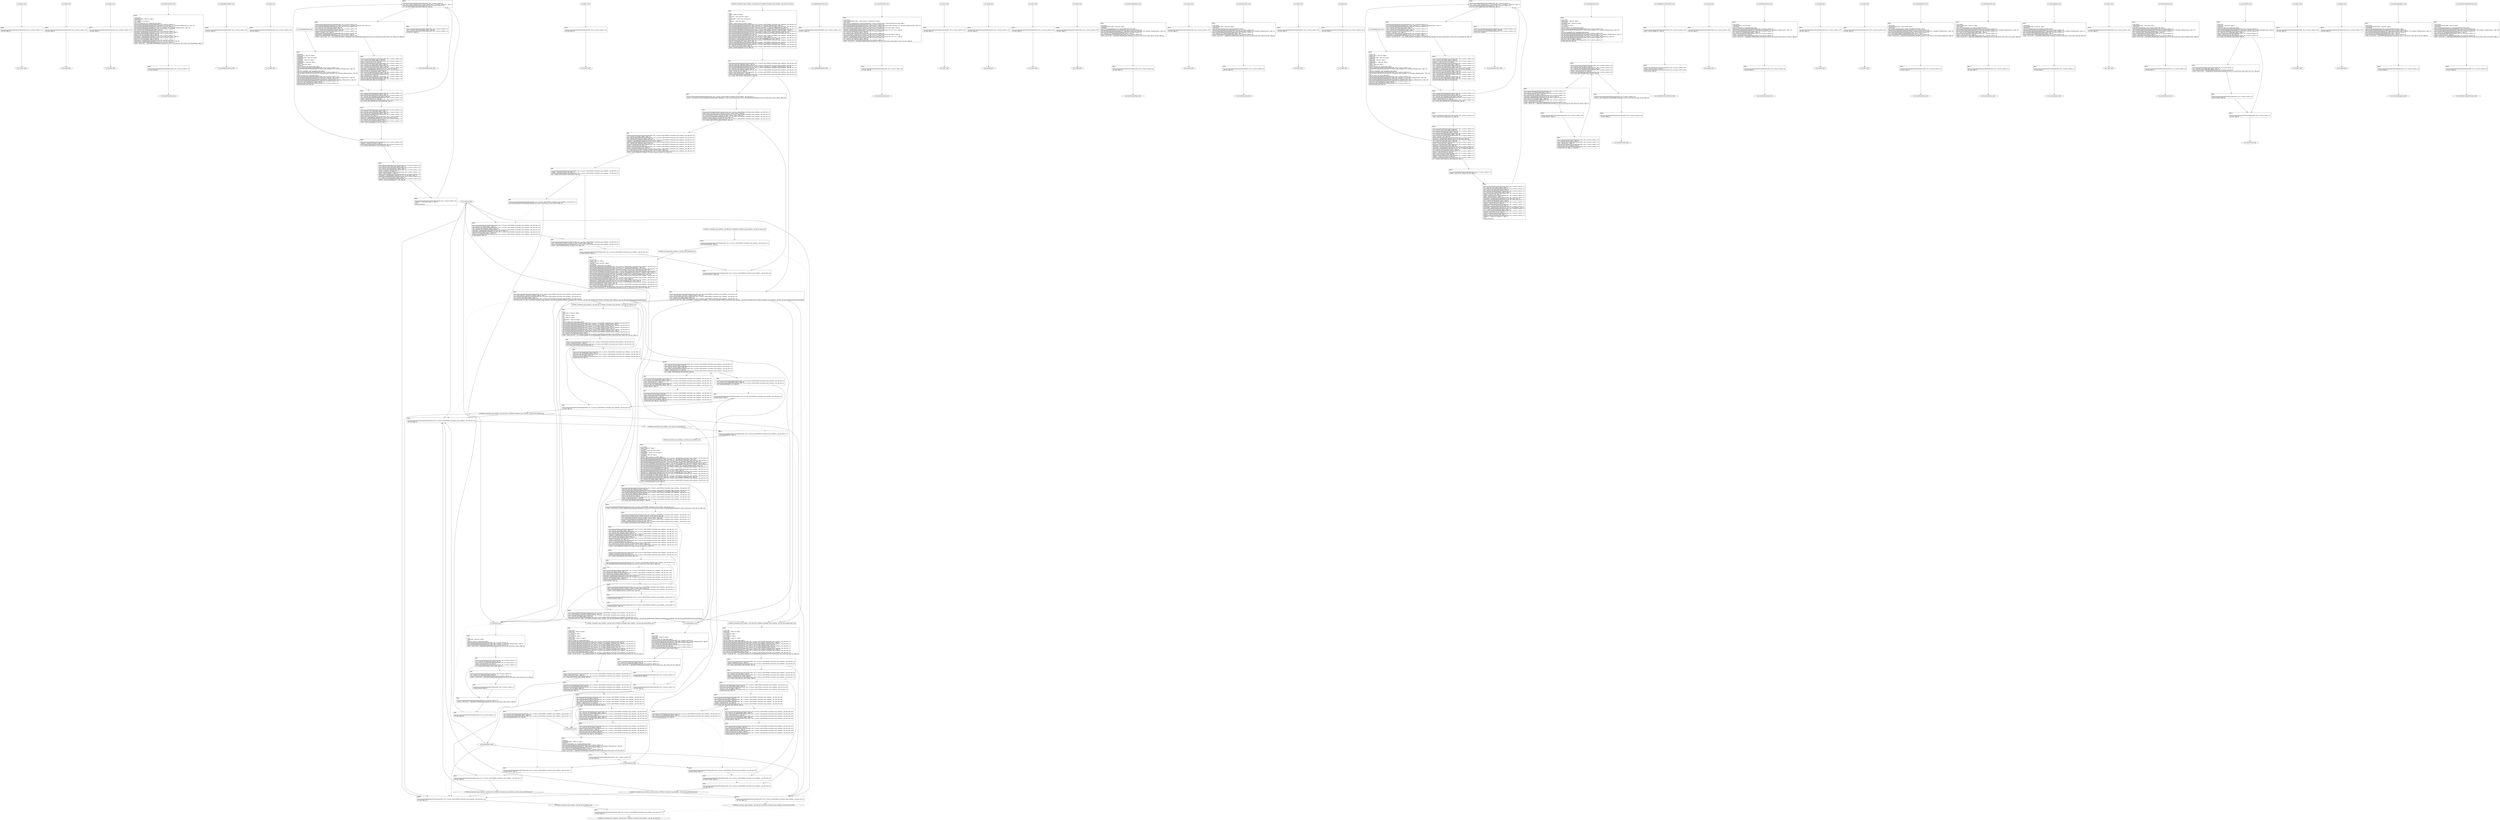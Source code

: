 digraph "icfg graph" {
BBio_ll_good1_end [label="{io_ll_good1_end}"];
BBio_ll_bad6_end [label="{io_ll_bad6_end}"];
BBio_ll_good5_end [label="{io_ll_good5_end}"];
BBio_ll_printWcharLine_end [label="{io_ll_printWcharLine_end}"];
BBio_ll_globalReturnsFalse_end [label="{io_ll_globalReturnsFalse_end}"];
BBio_ll_bad8_end [label="{io_ll_bad8_end}"];
BBio_ll_decodeHexWChars_end [label="{io_ll_decodeHexWChars_end}"];
BBio_ll_good7_end [label="{io_ll_good7_end}"];
BBCWE606_Unchecked_Loop_Condition__char_file_65a_ll_CWE606_Unchecked_Loop_Condition__char_file_65_bad_end [label="{CWE606_Unchecked_Loop_Condition__char_file_65a_ll_CWE606_Unchecked_Loop_Condition__char_file_65_bad_end}"];
BBio_ll_globalReturnsTrue_end [label="{io_ll_globalReturnsTrue_end}"];
BBio_ll_printStructLine_end [label="{io_ll_printStructLine_end}"];
BBio_ll_bad7_end [label="{io_ll_bad7_end}"];
BBio_ll_good6_end [label="{io_ll_good6_end}"];
BBio_ll_bad2_end [label="{io_ll_bad2_end}"];
BBio_ll_bad9_end [label="{io_ll_bad9_end}"];
BBio_ll_printUnsignedLine_end [label="{io_ll_printUnsignedLine_end}"];
BBio_ll_good4_end [label="{io_ll_good4_end}"];
BBio_ll_printSizeTLine_end [label="{io_ll_printSizeTLine_end}"];
BBio_ll_bad5_end [label="{io_ll_bad5_end}"];
BBio_ll_printLine_end [label="{io_ll_printLine_end}"];
BBCWE606_Unchecked_Loop_Condition__char_file_65a_ll_CWE606_Unchecked_Loop_Condition__char_file_65_good_end [label="{CWE606_Unchecked_Loop_Condition__char_file_65a_ll_CWE606_Unchecked_Loop_Condition__char_file_65_good_end}"];
BBio_ll_bad4_end [label="{io_ll_bad4_end}"];
BBio_ll_decodeHexChars_end [label="{io_ll_decodeHexChars_end}"];
BBio_ll_printBytesLine_end [label="{io_ll_printBytesLine_end}"];
BBio_ll_globalReturnsTrueOrFalse_end [label="{io_ll_globalReturnsTrueOrFalse_end}"];
BBCWE606_Unchecked_Loop_Condition__char_file_65a_ll_goodG2B_end [label="{CWE606_Unchecked_Loop_Condition__char_file_65a_ll_goodG2B_end}"];
BBCWE606_Unchecked_Loop_Condition__char_file_65b_ll_CWE606_Unchecked_Loop_Condition__char_file_65b_badSink_end [label="{CWE606_Unchecked_Loop_Condition__char_file_65b_ll_CWE606_Unchecked_Loop_Condition__char_file_65b_badSink_end}"];
BBio_ll_good3_end [label="{io_ll_good3_end}"];
BBio_ll_printHexCharLine_end [label="{io_ll_printHexCharLine_end}"];
BBCWE606_Unchecked_Loop_Condition__char_file_65b_ll_CWE606_Unchecked_Loop_Condition__char_file_65b_goodB2GSink_end [label="{CWE606_Unchecked_Loop_Condition__char_file_65b_ll_CWE606_Unchecked_Loop_Condition__char_file_65b_goodB2GSink_end}"];
BBio_ll_good9_end [label="{io_ll_good9_end}"];
BBio_ll_bad3_end [label="{io_ll_bad3_end}"];
BBio_ll_printDoubleLine_end [label="{io_ll_printDoubleLine_end}"];
BBio_ll_printShortLine_end [label="{io_ll_printShortLine_end}"];
BBio_ll_printLongLine_end [label="{io_ll_printLongLine_end}"];
BBio_ll_bad1_end [label="{io_ll_bad1_end}"];
BBCWE606_Unchecked_Loop_Condition__char_file_65b_ll_CWE606_Unchecked_Loop_Condition__char_file_65b_goodG2BSink_end [label="{CWE606_Unchecked_Loop_Condition__char_file_65b_ll_CWE606_Unchecked_Loop_Condition__char_file_65b_goodG2BSink_end}"];
BBio_ll_printFloatLine_end [label="{io_ll_printFloatLine_end}"];
BBCWE606_Unchecked_Loop_Condition__char_file_65a_ll_goodB2G_end [label="{CWE606_Unchecked_Loop_Condition__char_file_65a_ll_goodB2G_end}"];
BBio_ll_printWLine_end [label="{io_ll_printWLine_end}"];
BBio_ll_good2_end [label="{io_ll_good2_end}"];
BBio_ll_printIntLine_end [label="{io_ll_printIntLine_end}"];
BBio_ll_good8_end [label="{io_ll_good8_end}"];
BBio_ll_printLongLongLine_end [label="{io_ll_printLongLongLine_end}"];
BBio_ll_printHexUnsignedCharLine_end [label="{io_ll_printHexUnsignedCharLine_end}"];
BBio_ll_printSinkLine_end [label="{io_ll_printSinkLine_end}"];
BBio_ll_good1_start [label="{io_ll_good1_start}", shape=record];
io_ll_good1BB69 [label="{BB69:\l\l/home/raoxue/Desktop/MemVerif/workspace/000_109_111/source_code/io.c:187\l
  ret void, !dbg !52\l
}", shape=record];
BBio_ll_bad6_start [label="{io_ll_bad6_start}", shape=record];
io_ll_bad6BB83 [label="{BB83:\l\l/home/raoxue/Desktop/MemVerif/workspace/000_109_111/source_code/io.c:203\l
  ret void, !dbg !52\l
}", shape=record];
BBio_ll_good5_start [label="{io_ll_good5_start}", shape=record];
io_ll_good5BB73 [label="{BB73:\l\l/home/raoxue/Desktop/MemVerif/workspace/000_109_111/source_code/io.c:191\l
  ret void, !dbg !52\l
}", shape=record];
BBio_ll_printWcharLine_start [label="{io_ll_printWcharLine_start}", shape=record];
io_ll_printWcharLineBB28 [label="{BB28:\l\l/:790755584\l
  %wideChar.addr = alloca i32, align 4\l
/:790755584\l
  %s = alloca [2 x i32], align 4\l
/:790755584\l
  store i32 %wideChar, i32* %wideChar.addr, align 4\l
/home/raoxue/Desktop/MemVerif/workspace/000_109_111/source_code/io.c:70\l
  call void @llvm.dbg.declare(metadata i32* %wideChar.addr, metadata !162, metadata !DIExpression()), !dbg !163\l
/home/raoxue/Desktop/MemVerif/workspace/000_109_111/source_code/io.c:74\l
  call void @llvm.dbg.declare(metadata [2 x i32]* %s, metadata !164, metadata !DIExpression()), !dbg !168\l
/home/raoxue/Desktop/MemVerif/workspace/000_109_111/source_code/io.c:75\l
  %0 = load i32, i32* %wideChar.addr, align 4, !dbg !61\l
/home/raoxue/Desktop/MemVerif/workspace/000_109_111/source_code/io.c:75\l
  %arrayidx = getelementptr inbounds [2 x i32], [2 x i32]* %s, i64 0, i64 0, !dbg !62\l
/home/raoxue/Desktop/MemVerif/workspace/000_109_111/source_code/io.c:75\l
  store i32 %0, i32* %arrayidx, align 4, !dbg !63\l
/home/raoxue/Desktop/MemVerif/workspace/000_109_111/source_code/io.c:76\l
  %arrayidx1 = getelementptr inbounds [2 x i32], [2 x i32]* %s, i64 0, i64 1, !dbg !64\l
/home/raoxue/Desktop/MemVerif/workspace/000_109_111/source_code/io.c:76\l
  store i32 0, i32* %arrayidx1, align 4, !dbg !65\l
/home/raoxue/Desktop/MemVerif/workspace/000_109_111/source_code/io.c:77\l
  %arraydecay = getelementptr inbounds [2 x i32], [2 x i32]* %s, i64 0, i64 0, !dbg !66\l
/home/raoxue/Desktop/MemVerif/workspace/000_109_111/source_code/io.c:77\l
  %call = call i32 (i8*, ...) @printf(i8* getelementptr inbounds ([5 x i8], [5 x i8]* @.str.10, i64 0, i64 0), i32* %arraydecay), !dbg !67\l
}", shape=record];
io_ll_printWcharLineBB28 [label="{BB28:\l\l/:790755584\l
  %wideChar.addr = alloca i32, align 4\l
/:790755584\l
  %s = alloca [2 x i32], align 4\l
/:790755584\l
  store i32 %wideChar, i32* %wideChar.addr, align 4\l
/home/raoxue/Desktop/MemVerif/workspace/000_109_111/source_code/io.c:70\l
  call void @llvm.dbg.declare(metadata i32* %wideChar.addr, metadata !162, metadata !DIExpression()), !dbg !163\l
/home/raoxue/Desktop/MemVerif/workspace/000_109_111/source_code/io.c:74\l
  call void @llvm.dbg.declare(metadata [2 x i32]* %s, metadata !164, metadata !DIExpression()), !dbg !168\l
/home/raoxue/Desktop/MemVerif/workspace/000_109_111/source_code/io.c:75\l
  %0 = load i32, i32* %wideChar.addr, align 4, !dbg !61\l
/home/raoxue/Desktop/MemVerif/workspace/000_109_111/source_code/io.c:75\l
  %arrayidx = getelementptr inbounds [2 x i32], [2 x i32]* %s, i64 0, i64 0, !dbg !62\l
/home/raoxue/Desktop/MemVerif/workspace/000_109_111/source_code/io.c:75\l
  store i32 %0, i32* %arrayidx, align 4, !dbg !63\l
/home/raoxue/Desktop/MemVerif/workspace/000_109_111/source_code/io.c:76\l
  %arrayidx1 = getelementptr inbounds [2 x i32], [2 x i32]* %s, i64 0, i64 1, !dbg !64\l
/home/raoxue/Desktop/MemVerif/workspace/000_109_111/source_code/io.c:76\l
  store i32 0, i32* %arrayidx1, align 4, !dbg !65\l
/home/raoxue/Desktop/MemVerif/workspace/000_109_111/source_code/io.c:77\l
  %arraydecay = getelementptr inbounds [2 x i32], [2 x i32]* %s, i64 0, i64 0, !dbg !66\l
/home/raoxue/Desktop/MemVerif/workspace/000_109_111/source_code/io.c:77\l
  %call = call i32 (i8*, ...) @printf(i8* getelementptr inbounds ([5 x i8], [5 x i8]* @.str.10, i64 0, i64 0), i32* %arraydecay), !dbg !67\l
}", shape=record];
io_ll_printWcharLineBB29 [label="{BB29:\l\l/home/raoxue/Desktop/MemVerif/workspace/000_109_111/source_code/io.c:78\l
  ret void, !dbg !68\l
}", shape=record];
BBio_ll_globalReturnsFalse_start [label="{io_ll_globalReturnsFalse_start}", shape=record];
io_ll_globalReturnsFalseBB66 [label="{BB66:\l\l/home/raoxue/Desktop/MemVerif/workspace/000_109_111/source_code/io.c:163\l
  ret i32 0, !dbg !52\l
}", shape=record];
BBio_ll_bad8_start [label="{io_ll_bad8_start}", shape=record];
io_ll_bad8BB85 [label="{BB85:\l\l/home/raoxue/Desktop/MemVerif/workspace/000_109_111/source_code/io.c:205\l
  ret void, !dbg !52\l
}", shape=record];
BBio_ll_decodeHexWChars_start [label="{io_ll_decodeHexWChars_start}", shape=record];
io_ll_decodeHexWCharsBB55 [label="{BB55:\l\l/:91683400\l
  %bytes.addr = alloca i8*, align 8\l
/:91683400\l
  %numBytes.addr = alloca i64, align 8\l
/:91683400\l
  %hex.addr = alloca i32*, align 8\l
/:91683400\l
  %numWritten = alloca i64, align 8\l
/:91683400\l
  %byte = alloca i32, align 4\l
/:91683400\l
  store i8* %bytes, i8** %bytes.addr, align 8\l
/home/raoxue/Desktop/MemVerif/workspace/000_109_111/source_code/io.c:135\l
  call void @llvm.dbg.declare(metadata i8** %bytes.addr, metadata !290, metadata !DIExpression()), !dbg !291\l
/:135\l
  store i64 %numBytes, i64* %numBytes.addr, align 8\l
/home/raoxue/Desktop/MemVerif/workspace/000_109_111/source_code/io.c:135\l
  call void @llvm.dbg.declare(metadata i64* %numBytes.addr, metadata !292, metadata !DIExpression()), !dbg !293\l
/:135\l
  store i32* %hex, i32** %hex.addr, align 8\l
/home/raoxue/Desktop/MemVerif/workspace/000_109_111/source_code/io.c:135\l
  call void @llvm.dbg.declare(metadata i32** %hex.addr, metadata !294, metadata !DIExpression()), !dbg !295\l
/home/raoxue/Desktop/MemVerif/workspace/000_109_111/source_code/io.c:137\l
  call void @llvm.dbg.declare(metadata i64* %numWritten, metadata !296, metadata !DIExpression()), !dbg !297\l
/home/raoxue/Desktop/MemVerif/workspace/000_109_111/source_code/io.c:137\l
  store i64 0, i64* %numWritten, align 8, !dbg !65\l
/home/raoxue/Desktop/MemVerif/workspace/000_109_111/source_code/io.c:143\l
  br label %while.cond, !dbg !66\l
}", shape=record];
io_ll_decodeHexWCharsBB56 [label="{BB56:\l\l/home/raoxue/Desktop/MemVerif/workspace/000_109_111/source_code/io.c:143\l
  %0 = load i64, i64* %numWritten, align 8, !dbg !67\l
/home/raoxue/Desktop/MemVerif/workspace/000_109_111/source_code/io.c:143\l
  %1 = load i64, i64* %numBytes.addr, align 8, !dbg !68\l
/home/raoxue/Desktop/MemVerif/workspace/000_109_111/source_code/io.c:143\l
  %cmp = icmp ult i64 %0, %1, !dbg !69\l
/home/raoxue/Desktop/MemVerif/workspace/000_109_111/source_code/io.c:143\l
  br i1 %cmp, label %land.lhs.true, label %land.end, !dbg !70\l
}", shape=record];
io_ll_decodeHexWCharsBB57 [label="{BB57:\l\l/home/raoxue/Desktop/MemVerif/workspace/000_109_111/source_code/io.c:143\l
  %2 = load i32*, i32** %hex.addr, align 8, !dbg !71\l
/home/raoxue/Desktop/MemVerif/workspace/000_109_111/source_code/io.c:143\l
  %3 = load i64, i64* %numWritten, align 8, !dbg !72\l
/home/raoxue/Desktop/MemVerif/workspace/000_109_111/source_code/io.c:143\l
  %mul = mul i64 2, %3, !dbg !73\l
/home/raoxue/Desktop/MemVerif/workspace/000_109_111/source_code/io.c:143\l
  %arrayidx = getelementptr inbounds i32, i32* %2, i64 %mul, !dbg !71\l
/home/raoxue/Desktop/MemVerif/workspace/000_109_111/source_code/io.c:143\l
  %4 = load i32, i32* %arrayidx, align 4, !dbg !71\l
/home/raoxue/Desktop/MemVerif/workspace/000_109_111/source_code/io.c:143\l
  %call = call i32 @iswxdigit(i32 %4) #5, !dbg !74\l
}", shape=record];
io_ll_decodeHexWCharsBB57 [label="{BB57:\l\l/home/raoxue/Desktop/MemVerif/workspace/000_109_111/source_code/io.c:143\l
  %2 = load i32*, i32** %hex.addr, align 8, !dbg !71\l
/home/raoxue/Desktop/MemVerif/workspace/000_109_111/source_code/io.c:143\l
  %3 = load i64, i64* %numWritten, align 8, !dbg !72\l
/home/raoxue/Desktop/MemVerif/workspace/000_109_111/source_code/io.c:143\l
  %mul = mul i64 2, %3, !dbg !73\l
/home/raoxue/Desktop/MemVerif/workspace/000_109_111/source_code/io.c:143\l
  %arrayidx = getelementptr inbounds i32, i32* %2, i64 %mul, !dbg !71\l
/home/raoxue/Desktop/MemVerif/workspace/000_109_111/source_code/io.c:143\l
  %4 = load i32, i32* %arrayidx, align 4, !dbg !71\l
/home/raoxue/Desktop/MemVerif/workspace/000_109_111/source_code/io.c:143\l
  %call = call i32 @iswxdigit(i32 %4) #5, !dbg !74\l
}", shape=record];
io_ll_decodeHexWCharsBB59 [label="{BB59:\l\l/home/raoxue/Desktop/MemVerif/workspace/000_109_111/source_code/io.c:143\l
  %tobool = icmp ne i32 %call, 0, !dbg !74\l
/home/raoxue/Desktop/MemVerif/workspace/000_109_111/source_code/io.c:143\l
  br i1 %tobool, label %land.rhs, label %land.end, !dbg !75\l
}", shape=record];
io_ll_decodeHexWCharsBB60 [label="{BB60:\l\l/home/raoxue/Desktop/MemVerif/workspace/000_109_111/source_code/io.c:143\l
  %5 = load i32*, i32** %hex.addr, align 8, !dbg !76\l
/home/raoxue/Desktop/MemVerif/workspace/000_109_111/source_code/io.c:143\l
  %6 = load i64, i64* %numWritten, align 8, !dbg !77\l
/home/raoxue/Desktop/MemVerif/workspace/000_109_111/source_code/io.c:143\l
  %mul1 = mul i64 2, %6, !dbg !78\l
/home/raoxue/Desktop/MemVerif/workspace/000_109_111/source_code/io.c:143\l
  %add = add i64 %mul1, 1, !dbg !79\l
/home/raoxue/Desktop/MemVerif/workspace/000_109_111/source_code/io.c:143\l
  %arrayidx2 = getelementptr inbounds i32, i32* %5, i64 %add, !dbg !76\l
/home/raoxue/Desktop/MemVerif/workspace/000_109_111/source_code/io.c:143\l
  %7 = load i32, i32* %arrayidx2, align 4, !dbg !76\l
/home/raoxue/Desktop/MemVerif/workspace/000_109_111/source_code/io.c:143\l
  %call3 = call i32 @iswxdigit(i32 %7) #5, !dbg !80\l
}", shape=record];
io_ll_decodeHexWCharsBB60 [label="{BB60:\l\l/home/raoxue/Desktop/MemVerif/workspace/000_109_111/source_code/io.c:143\l
  %5 = load i32*, i32** %hex.addr, align 8, !dbg !76\l
/home/raoxue/Desktop/MemVerif/workspace/000_109_111/source_code/io.c:143\l
  %6 = load i64, i64* %numWritten, align 8, !dbg !77\l
/home/raoxue/Desktop/MemVerif/workspace/000_109_111/source_code/io.c:143\l
  %mul1 = mul i64 2, %6, !dbg !78\l
/home/raoxue/Desktop/MemVerif/workspace/000_109_111/source_code/io.c:143\l
  %add = add i64 %mul1, 1, !dbg !79\l
/home/raoxue/Desktop/MemVerif/workspace/000_109_111/source_code/io.c:143\l
  %arrayidx2 = getelementptr inbounds i32, i32* %5, i64 %add, !dbg !76\l
/home/raoxue/Desktop/MemVerif/workspace/000_109_111/source_code/io.c:143\l
  %7 = load i32, i32* %arrayidx2, align 4, !dbg !76\l
/home/raoxue/Desktop/MemVerif/workspace/000_109_111/source_code/io.c:143\l
  %call3 = call i32 @iswxdigit(i32 %7) #5, !dbg !80\l
}", shape=record];
io_ll_decodeHexWCharsBB61 [label="{BB61:\l\l/home/raoxue/Desktop/MemVerif/workspace/000_109_111/source_code/io.c:143\l
  %tobool4 = icmp ne i32 %call3, 0, !dbg !75\l
/:143\l
  br label %land.end\l
}", shape=record];
io_ll_decodeHexWCharsBB58 [label="{BB58:\l\l/home/raoxue/Desktop/MemVerif/workspace/000_109_111/source_code/io.c:0\l
  %8 = phi i1 [ false, %land.lhs.true ], [ false, %while.cond ], [ %tobool4, %land.rhs ], !dbg !81\l
/home/raoxue/Desktop/MemVerif/workspace/000_109_111/source_code/io.c:143\l
  br i1 %8, label %while.body, label %while.end, !dbg !66\l
}", shape=record];
io_ll_decodeHexWCharsBB62 [label="{BB62:\l\l/home/raoxue/Desktop/MemVerif/workspace/000_109_111/source_code/io.c:145\l
  call void @llvm.dbg.declare(metadata i32* %byte, metadata !314, metadata !DIExpression()), !dbg !316\l
/home/raoxue/Desktop/MemVerif/workspace/000_109_111/source_code/io.c:146\l
  %9 = load i32*, i32** %hex.addr, align 8, !dbg !85\l
/home/raoxue/Desktop/MemVerif/workspace/000_109_111/source_code/io.c:146\l
  %10 = load i64, i64* %numWritten, align 8, !dbg !86\l
/home/raoxue/Desktop/MemVerif/workspace/000_109_111/source_code/io.c:146\l
  %mul5 = mul i64 2, %10, !dbg !87\l
/home/raoxue/Desktop/MemVerif/workspace/000_109_111/source_code/io.c:146\l
  %arrayidx6 = getelementptr inbounds i32, i32* %9, i64 %mul5, !dbg !85\l
/home/raoxue/Desktop/MemVerif/workspace/000_109_111/source_code/io.c:146\l
  %call7 = call i32 (i32*, i32*, ...) @__isoc99_swscanf(i32* %arrayidx6, i32* getelementptr inbounds ([5 x i32], [5 x i32]* @.str.16, i64 0, i64 0), i32* %byte) #5, !dbg !88\l
}", shape=record];
io_ll_decodeHexWCharsBB62 [label="{BB62:\l\l/home/raoxue/Desktop/MemVerif/workspace/000_109_111/source_code/io.c:145\l
  call void @llvm.dbg.declare(metadata i32* %byte, metadata !314, metadata !DIExpression()), !dbg !316\l
/home/raoxue/Desktop/MemVerif/workspace/000_109_111/source_code/io.c:146\l
  %9 = load i32*, i32** %hex.addr, align 8, !dbg !85\l
/home/raoxue/Desktop/MemVerif/workspace/000_109_111/source_code/io.c:146\l
  %10 = load i64, i64* %numWritten, align 8, !dbg !86\l
/home/raoxue/Desktop/MemVerif/workspace/000_109_111/source_code/io.c:146\l
  %mul5 = mul i64 2, %10, !dbg !87\l
/home/raoxue/Desktop/MemVerif/workspace/000_109_111/source_code/io.c:146\l
  %arrayidx6 = getelementptr inbounds i32, i32* %9, i64 %mul5, !dbg !85\l
/home/raoxue/Desktop/MemVerif/workspace/000_109_111/source_code/io.c:146\l
  %call7 = call i32 (i32*, i32*, ...) @__isoc99_swscanf(i32* %arrayidx6, i32* getelementptr inbounds ([5 x i32], [5 x i32]* @.str.16, i64 0, i64 0), i32* %byte) #5, !dbg !88\l
}", shape=record];
io_ll_decodeHexWCharsBB64 [label="{BB64:\l\l/home/raoxue/Desktop/MemVerif/workspace/000_109_111/source_code/io.c:147\l
  %11 = load i32, i32* %byte, align 4, !dbg !89\l
/home/raoxue/Desktop/MemVerif/workspace/000_109_111/source_code/io.c:147\l
  %conv = trunc i32 %11 to i8, !dbg !90\l
/home/raoxue/Desktop/MemVerif/workspace/000_109_111/source_code/io.c:147\l
  %12 = load i8*, i8** %bytes.addr, align 8, !dbg !91\l
/home/raoxue/Desktop/MemVerif/workspace/000_109_111/source_code/io.c:147\l
  %13 = load i64, i64* %numWritten, align 8, !dbg !92\l
/home/raoxue/Desktop/MemVerif/workspace/000_109_111/source_code/io.c:147\l
  %arrayidx8 = getelementptr inbounds i8, i8* %12, i64 %13, !dbg !91\l
/home/raoxue/Desktop/MemVerif/workspace/000_109_111/source_code/io.c:147\l
  store i8 %conv, i8* %arrayidx8, align 1, !dbg !93\l
/home/raoxue/Desktop/MemVerif/workspace/000_109_111/source_code/io.c:148\l
  %14 = load i64, i64* %numWritten, align 8, !dbg !94\l
/home/raoxue/Desktop/MemVerif/workspace/000_109_111/source_code/io.c:148\l
  %inc = add i64 %14, 1, !dbg !94\l
/home/raoxue/Desktop/MemVerif/workspace/000_109_111/source_code/io.c:148\l
  store i64 %inc, i64* %numWritten, align 8, !dbg !94\l
/home/raoxue/Desktop/MemVerif/workspace/000_109_111/source_code/io.c:143\l
  br label %while.cond, !dbg !66, !llvm.loop !95\l
}", shape=record];
io_ll_decodeHexWCharsBB63 [label="{BB63:\l\l/home/raoxue/Desktop/MemVerif/workspace/000_109_111/source_code/io.c:151\l
  %15 = load i64, i64* %numWritten, align 8, !dbg !98\l
/home/raoxue/Desktop/MemVerif/workspace/000_109_111/source_code/io.c:151\l
  ret i64 %15, !dbg !99\l
}", shape=record];
BBio_ll_good7_start [label="{io_ll_good7_start}", shape=record];
io_ll_good7BB75 [label="{BB75:\l\l/home/raoxue/Desktop/MemVerif/workspace/000_109_111/source_code/io.c:193\l
  ret void, !dbg !52\l
}", shape=record];
BBCWE606_Unchecked_Loop_Condition__char_file_65a_ll_CWE606_Unchecked_Loop_Condition__char_file_65_bad_start [label="{CWE606_Unchecked_Loop_Condition__char_file_65a_ll_CWE606_Unchecked_Loop_Condition__char_file_65_bad_start}", shape=record];
CWE606_Unchecked_Loop_Condition__char_file_65a_ll_CWE606_Unchecked_Loop_Condition__char_file_65_badBB0 [label="{BB0:\l\l/:415\l
  %data = alloca i8*, align 8\l
/:415\l
  %funcPtr = alloca void (i8*)*, align 8\l
/:415\l
  %dataBuffer = alloca [100 x i8], align 16\l
/:415\l
  %dataLen = alloca i64, align 8\l
/:415\l
  %pFile = alloca %struct._IO_FILE*, align 8\l
/home/raoxue/Desktop/MemVerif/workspace/000_109_111/source_code/CWE606_Unchecked_Loop_Condition__char_file_65a.c:39\l
  call void @llvm.dbg.declare(metadata i8** %data, metadata !13, metadata !DIExpression()), !dbg !16\l
/home/raoxue/Desktop/MemVerif/workspace/000_109_111/source_code/CWE606_Unchecked_Loop_Condition__char_file_65a.c:41\l
  call void @llvm.dbg.declare(metadata void (i8*)** %funcPtr, metadata !17, metadata !DIExpression()), !dbg !21\l
/home/raoxue/Desktop/MemVerif/workspace/000_109_111/source_code/CWE606_Unchecked_Loop_Condition__char_file_65a.c:41\l
  store void (i8*)* @CWE606_Unchecked_Loop_Condition__char_file_65b_badSink, void (i8*)** %funcPtr, align 8, !dbg !21\l
/home/raoxue/Desktop/MemVerif/workspace/000_109_111/source_code/CWE606_Unchecked_Loop_Condition__char_file_65a.c:42\l
  call void @llvm.dbg.declare(metadata [100 x i8]* %dataBuffer, metadata !22, metadata !DIExpression()), !dbg !26\l
/home/raoxue/Desktop/MemVerif/workspace/000_109_111/source_code/CWE606_Unchecked_Loop_Condition__char_file_65a.c:42\l
  %0 = bitcast [100 x i8]* %dataBuffer to i8*, !dbg !26\l
/home/raoxue/Desktop/MemVerif/workspace/000_109_111/source_code/CWE606_Unchecked_Loop_Condition__char_file_65a.c:42\l
  call void @llvm.memset.p0i8.i64(i8* align 16 %0, i8 0, i64 100, i1 false), !dbg !26\l
/home/raoxue/Desktop/MemVerif/workspace/000_109_111/source_code/CWE606_Unchecked_Loop_Condition__char_file_65a.c:43\l
  %arraydecay = getelementptr inbounds [100 x i8], [100 x i8]* %dataBuffer, i64 0, i64 0, !dbg !27\l
/home/raoxue/Desktop/MemVerif/workspace/000_109_111/source_code/CWE606_Unchecked_Loop_Condition__char_file_65a.c:43\l
  store i8* %arraydecay, i8** %data, align 8, !dbg !28\l
/home/raoxue/Desktop/MemVerif/workspace/000_109_111/source_code/CWE606_Unchecked_Loop_Condition__char_file_65a.c:46\l
  call void @llvm.dbg.declare(metadata i64* %dataLen, metadata !29, metadata !DIExpression()), !dbg !34\l
/home/raoxue/Desktop/MemVerif/workspace/000_109_111/source_code/CWE606_Unchecked_Loop_Condition__char_file_65a.c:46\l
  %1 = load i8*, i8** %data, align 8, !dbg !35\l
/home/raoxue/Desktop/MemVerif/workspace/000_109_111/source_code/CWE606_Unchecked_Loop_Condition__char_file_65a.c:46\l
  %call = call i64 @strlen(i8* %1) #6, !dbg !36\l
}", shape=record];
CWE606_Unchecked_Loop_Condition__char_file_65a_ll_CWE606_Unchecked_Loop_Condition__char_file_65_badBB0 [label="{BB0:\l\l/:415\l
  %data = alloca i8*, align 8\l
/:415\l
  %funcPtr = alloca void (i8*)*, align 8\l
/:415\l
  %dataBuffer = alloca [100 x i8], align 16\l
/:415\l
  %dataLen = alloca i64, align 8\l
/:415\l
  %pFile = alloca %struct._IO_FILE*, align 8\l
/home/raoxue/Desktop/MemVerif/workspace/000_109_111/source_code/CWE606_Unchecked_Loop_Condition__char_file_65a.c:39\l
  call void @llvm.dbg.declare(metadata i8** %data, metadata !13, metadata !DIExpression()), !dbg !16\l
/home/raoxue/Desktop/MemVerif/workspace/000_109_111/source_code/CWE606_Unchecked_Loop_Condition__char_file_65a.c:41\l
  call void @llvm.dbg.declare(metadata void (i8*)** %funcPtr, metadata !17, metadata !DIExpression()), !dbg !21\l
/home/raoxue/Desktop/MemVerif/workspace/000_109_111/source_code/CWE606_Unchecked_Loop_Condition__char_file_65a.c:41\l
  store void (i8*)* @CWE606_Unchecked_Loop_Condition__char_file_65b_badSink, void (i8*)** %funcPtr, align 8, !dbg !21\l
/home/raoxue/Desktop/MemVerif/workspace/000_109_111/source_code/CWE606_Unchecked_Loop_Condition__char_file_65a.c:42\l
  call void @llvm.dbg.declare(metadata [100 x i8]* %dataBuffer, metadata !22, metadata !DIExpression()), !dbg !26\l
/home/raoxue/Desktop/MemVerif/workspace/000_109_111/source_code/CWE606_Unchecked_Loop_Condition__char_file_65a.c:42\l
  %0 = bitcast [100 x i8]* %dataBuffer to i8*, !dbg !26\l
/home/raoxue/Desktop/MemVerif/workspace/000_109_111/source_code/CWE606_Unchecked_Loop_Condition__char_file_65a.c:42\l
  call void @llvm.memset.p0i8.i64(i8* align 16 %0, i8 0, i64 100, i1 false), !dbg !26\l
/home/raoxue/Desktop/MemVerif/workspace/000_109_111/source_code/CWE606_Unchecked_Loop_Condition__char_file_65a.c:43\l
  %arraydecay = getelementptr inbounds [100 x i8], [100 x i8]* %dataBuffer, i64 0, i64 0, !dbg !27\l
/home/raoxue/Desktop/MemVerif/workspace/000_109_111/source_code/CWE606_Unchecked_Loop_Condition__char_file_65a.c:43\l
  store i8* %arraydecay, i8** %data, align 8, !dbg !28\l
/home/raoxue/Desktop/MemVerif/workspace/000_109_111/source_code/CWE606_Unchecked_Loop_Condition__char_file_65a.c:46\l
  call void @llvm.dbg.declare(metadata i64* %dataLen, metadata !29, metadata !DIExpression()), !dbg !34\l
/home/raoxue/Desktop/MemVerif/workspace/000_109_111/source_code/CWE606_Unchecked_Loop_Condition__char_file_65a.c:46\l
  %1 = load i8*, i8** %data, align 8, !dbg !35\l
/home/raoxue/Desktop/MemVerif/workspace/000_109_111/source_code/CWE606_Unchecked_Loop_Condition__char_file_65a.c:46\l
  %call = call i64 @strlen(i8* %1) #6, !dbg !36\l
}", shape=record];
CWE606_Unchecked_Loop_Condition__char_file_65a_ll_CWE606_Unchecked_Loop_Condition__char_file_65_badBB1 [label="{BB1:\l\l/home/raoxue/Desktop/MemVerif/workspace/000_109_111/source_code/CWE606_Unchecked_Loop_Condition__char_file_65a.c:46\l
  store i64 %call, i64* %dataLen, align 8, !dbg !34\l
/home/raoxue/Desktop/MemVerif/workspace/000_109_111/source_code/CWE606_Unchecked_Loop_Condition__char_file_65a.c:47\l
  call void @llvm.dbg.declare(metadata %struct._IO_FILE** %pFile, metadata !37, metadata !DIExpression()), !dbg !94\l
/home/raoxue/Desktop/MemVerif/workspace/000_109_111/source_code/CWE606_Unchecked_Loop_Condition__char_file_65a.c:49\l
  %2 = load i64, i64* %dataLen, align 8, !dbg !95\l
/home/raoxue/Desktop/MemVerif/workspace/000_109_111/source_code/CWE606_Unchecked_Loop_Condition__char_file_65a.c:49\l
  %sub = sub i64 100, %2, !dbg !97\l
/home/raoxue/Desktop/MemVerif/workspace/000_109_111/source_code/CWE606_Unchecked_Loop_Condition__char_file_65a.c:49\l
  %cmp = icmp ugt i64 %sub, 1, !dbg !98\l
/home/raoxue/Desktop/MemVerif/workspace/000_109_111/source_code/CWE606_Unchecked_Loop_Condition__char_file_65a.c:49\l
  br i1 %cmp, label %if.then, label %if.end11, !dbg !99\l
}", shape=record];
CWE606_Unchecked_Loop_Condition__char_file_65a_ll_CWE606_Unchecked_Loop_Condition__char_file_65_badBB2 [label="{BB2:\l\l/home/raoxue/Desktop/MemVerif/workspace/000_109_111/source_code/CWE606_Unchecked_Loop_Condition__char_file_65a.c:51\l
  %call1 = call %struct._IO_FILE* @fopen(i8* getelementptr inbounds ([14 x i8], [14 x i8]* @.str, i64 0, i64 0), i8* getelementptr inbounds ([2 x i8], [2 x i8]* @.str.1, i64 0, i64 0)), !dbg !100\l
}", shape=record];
CWE606_Unchecked_Loop_Condition__char_file_65a_ll_CWE606_Unchecked_Loop_Condition__char_file_65_badBB2 [label="{BB2:\l\l/home/raoxue/Desktop/MemVerif/workspace/000_109_111/source_code/CWE606_Unchecked_Loop_Condition__char_file_65a.c:51\l
  %call1 = call %struct._IO_FILE* @fopen(i8* getelementptr inbounds ([14 x i8], [14 x i8]* @.str, i64 0, i64 0), i8* getelementptr inbounds ([2 x i8], [2 x i8]* @.str.1, i64 0, i64 0)), !dbg !100\l
}", shape=record];
CWE606_Unchecked_Loop_Condition__char_file_65a_ll_CWE606_Unchecked_Loop_Condition__char_file_65_badBB4 [label="{BB4:\l\l/home/raoxue/Desktop/MemVerif/workspace/000_109_111/source_code/CWE606_Unchecked_Loop_Condition__char_file_65a.c:51\l
  store %struct._IO_FILE* %call1, %struct._IO_FILE** %pFile, align 8, !dbg !102\l
/home/raoxue/Desktop/MemVerif/workspace/000_109_111/source_code/CWE606_Unchecked_Loop_Condition__char_file_65a.c:52\l
  %3 = load %struct._IO_FILE*, %struct._IO_FILE** %pFile, align 8, !dbg !103\l
/home/raoxue/Desktop/MemVerif/workspace/000_109_111/source_code/CWE606_Unchecked_Loop_Condition__char_file_65a.c:52\l
  %cmp2 = icmp ne %struct._IO_FILE* %3, null, !dbg !105\l
/home/raoxue/Desktop/MemVerif/workspace/000_109_111/source_code/CWE606_Unchecked_Loop_Condition__char_file_65a.c:52\l
  br i1 %cmp2, label %if.then3, label %if.end10, !dbg !106\l
}", shape=record];
CWE606_Unchecked_Loop_Condition__char_file_65a_ll_CWE606_Unchecked_Loop_Condition__char_file_65_badBB5 [label="{BB5:\l\l/home/raoxue/Desktop/MemVerif/workspace/000_109_111/source_code/CWE606_Unchecked_Loop_Condition__char_file_65a.c:55\l
  %4 = load i8*, i8** %data, align 8, !dbg !107\l
/home/raoxue/Desktop/MemVerif/workspace/000_109_111/source_code/CWE606_Unchecked_Loop_Condition__char_file_65a.c:55\l
  %5 = load i64, i64* %dataLen, align 8, !dbg !110\l
/home/raoxue/Desktop/MemVerif/workspace/000_109_111/source_code/CWE606_Unchecked_Loop_Condition__char_file_65a.c:55\l
  %add.ptr = getelementptr inbounds i8, i8* %4, i64 %5, !dbg !111\l
/home/raoxue/Desktop/MemVerif/workspace/000_109_111/source_code/CWE606_Unchecked_Loop_Condition__char_file_65a.c:55\l
  %6 = load i64, i64* %dataLen, align 8, !dbg !112\l
/home/raoxue/Desktop/MemVerif/workspace/000_109_111/source_code/CWE606_Unchecked_Loop_Condition__char_file_65a.c:55\l
  %sub4 = sub i64 100, %6, !dbg !113\l
/home/raoxue/Desktop/MemVerif/workspace/000_109_111/source_code/CWE606_Unchecked_Loop_Condition__char_file_65a.c:55\l
  %conv = trunc i64 %sub4 to i32, !dbg !114\l
/home/raoxue/Desktop/MemVerif/workspace/000_109_111/source_code/CWE606_Unchecked_Loop_Condition__char_file_65a.c:55\l
  %7 = load %struct._IO_FILE*, %struct._IO_FILE** %pFile, align 8, !dbg !115\l
/home/raoxue/Desktop/MemVerif/workspace/000_109_111/source_code/CWE606_Unchecked_Loop_Condition__char_file_65a.c:55\l
  %call5 = call i8* @fgets(i8* %add.ptr, i32 %conv, %struct._IO_FILE* %7), !dbg !116\l
}", shape=record];
CWE606_Unchecked_Loop_Condition__char_file_65a_ll_CWE606_Unchecked_Loop_Condition__char_file_65_badBB5 [label="{BB5:\l\l/home/raoxue/Desktop/MemVerif/workspace/000_109_111/source_code/CWE606_Unchecked_Loop_Condition__char_file_65a.c:55\l
  %4 = load i8*, i8** %data, align 8, !dbg !107\l
/home/raoxue/Desktop/MemVerif/workspace/000_109_111/source_code/CWE606_Unchecked_Loop_Condition__char_file_65a.c:55\l
  %5 = load i64, i64* %dataLen, align 8, !dbg !110\l
/home/raoxue/Desktop/MemVerif/workspace/000_109_111/source_code/CWE606_Unchecked_Loop_Condition__char_file_65a.c:55\l
  %add.ptr = getelementptr inbounds i8, i8* %4, i64 %5, !dbg !111\l
/home/raoxue/Desktop/MemVerif/workspace/000_109_111/source_code/CWE606_Unchecked_Loop_Condition__char_file_65a.c:55\l
  %6 = load i64, i64* %dataLen, align 8, !dbg !112\l
/home/raoxue/Desktop/MemVerif/workspace/000_109_111/source_code/CWE606_Unchecked_Loop_Condition__char_file_65a.c:55\l
  %sub4 = sub i64 100, %6, !dbg !113\l
/home/raoxue/Desktop/MemVerif/workspace/000_109_111/source_code/CWE606_Unchecked_Loop_Condition__char_file_65a.c:55\l
  %conv = trunc i64 %sub4 to i32, !dbg !114\l
/home/raoxue/Desktop/MemVerif/workspace/000_109_111/source_code/CWE606_Unchecked_Loop_Condition__char_file_65a.c:55\l
  %7 = load %struct._IO_FILE*, %struct._IO_FILE** %pFile, align 8, !dbg !115\l
/home/raoxue/Desktop/MemVerif/workspace/000_109_111/source_code/CWE606_Unchecked_Loop_Condition__char_file_65a.c:55\l
  %call5 = call i8* @fgets(i8* %add.ptr, i32 %conv, %struct._IO_FILE* %7), !dbg !116\l
}", shape=record];
CWE606_Unchecked_Loop_Condition__char_file_65a_ll_CWE606_Unchecked_Loop_Condition__char_file_65_badBB7 [label="{BB7:\l\l/home/raoxue/Desktop/MemVerif/workspace/000_109_111/source_code/CWE606_Unchecked_Loop_Condition__char_file_65a.c:55\l
  %cmp6 = icmp eq i8* %call5, null, !dbg !117\l
/home/raoxue/Desktop/MemVerif/workspace/000_109_111/source_code/CWE606_Unchecked_Loop_Condition__char_file_65a.c:55\l
  br i1 %cmp6, label %if.then8, label %if.end, !dbg !118\l
}", shape=record];
CWE606_Unchecked_Loop_Condition__char_file_65a_ll_CWE606_Unchecked_Loop_Condition__char_file_65_badBB8 [label="{BB8:\l\l/home/raoxue/Desktop/MemVerif/workspace/000_109_111/source_code/CWE606_Unchecked_Loop_Condition__char_file_65a.c:57\l
  call void @printLine(i8* getelementptr inbounds ([15 x i8], [15 x i8]* @.str.2, i64 0, i64 0)), !dbg !119\l
}", shape=record];
CWE606_Unchecked_Loop_Condition__char_file_65a_ll_CWE606_Unchecked_Loop_Condition__char_file_65_badBB8 [label="{BB8:\l\l/home/raoxue/Desktop/MemVerif/workspace/000_109_111/source_code/CWE606_Unchecked_Loop_Condition__char_file_65a.c:57\l
  call void @printLine(i8* getelementptr inbounds ([15 x i8], [15 x i8]* @.str.2, i64 0, i64 0)), !dbg !119\l
}", shape=record];
CWE606_Unchecked_Loop_Condition__char_file_65a_ll_CWE606_Unchecked_Loop_Condition__char_file_65_badBB10 [label="{BB10:\l\l/home/raoxue/Desktop/MemVerif/workspace/000_109_111/source_code/CWE606_Unchecked_Loop_Condition__char_file_65a.c:59\l
  %8 = load i8*, i8** %data, align 8, !dbg !121\l
/home/raoxue/Desktop/MemVerif/workspace/000_109_111/source_code/CWE606_Unchecked_Loop_Condition__char_file_65a.c:59\l
  %9 = load i64, i64* %dataLen, align 8, !dbg !122\l
/home/raoxue/Desktop/MemVerif/workspace/000_109_111/source_code/CWE606_Unchecked_Loop_Condition__char_file_65a.c:59\l
  %arrayidx = getelementptr inbounds i8, i8* %8, i64 %9, !dbg !121\l
/home/raoxue/Desktop/MemVerif/workspace/000_109_111/source_code/CWE606_Unchecked_Loop_Condition__char_file_65a.c:59\l
  store i8 0, i8* %arrayidx, align 1, !dbg !123\l
/home/raoxue/Desktop/MemVerif/workspace/000_109_111/source_code/CWE606_Unchecked_Loop_Condition__char_file_65a.c:60\l
  br label %if.end, !dbg !124\l
}", shape=record];
CWE606_Unchecked_Loop_Condition__char_file_65a_ll_CWE606_Unchecked_Loop_Condition__char_file_65_badBB9 [label="{BB9:\l\l/home/raoxue/Desktop/MemVerif/workspace/000_109_111/source_code/CWE606_Unchecked_Loop_Condition__char_file_65a.c:61\l
  %10 = load %struct._IO_FILE*, %struct._IO_FILE** %pFile, align 8, !dbg !125\l
/home/raoxue/Desktop/MemVerif/workspace/000_109_111/source_code/CWE606_Unchecked_Loop_Condition__char_file_65a.c:61\l
  %call9 = call i32 @fclose(%struct._IO_FILE* %10), !dbg !126\l
}", shape=record];
CWE606_Unchecked_Loop_Condition__char_file_65a_ll_CWE606_Unchecked_Loop_Condition__char_file_65_badBB9 [label="{BB9:\l\l/home/raoxue/Desktop/MemVerif/workspace/000_109_111/source_code/CWE606_Unchecked_Loop_Condition__char_file_65a.c:61\l
  %10 = load %struct._IO_FILE*, %struct._IO_FILE** %pFile, align 8, !dbg !125\l
/home/raoxue/Desktop/MemVerif/workspace/000_109_111/source_code/CWE606_Unchecked_Loop_Condition__char_file_65a.c:61\l
  %call9 = call i32 @fclose(%struct._IO_FILE* %10), !dbg !126\l
}", shape=record];
CWE606_Unchecked_Loop_Condition__char_file_65a_ll_CWE606_Unchecked_Loop_Condition__char_file_65_badBB11 [label="{BB11:\l\l/home/raoxue/Desktop/MemVerif/workspace/000_109_111/source_code/CWE606_Unchecked_Loop_Condition__char_file_65a.c:62\l
  br label %if.end10, !dbg !127\l
}", shape=record];
CWE606_Unchecked_Loop_Condition__char_file_65a_ll_CWE606_Unchecked_Loop_Condition__char_file_65_badBB6 [label="{BB6:\l\l/home/raoxue/Desktop/MemVerif/workspace/000_109_111/source_code/CWE606_Unchecked_Loop_Condition__char_file_65a.c:63\l
  br label %if.end11, !dbg !128\l
}", shape=record];
CWE606_Unchecked_Loop_Condition__char_file_65a_ll_CWE606_Unchecked_Loop_Condition__char_file_65_badBB3 [label="{BB3:\l\l/home/raoxue/Desktop/MemVerif/workspace/000_109_111/source_code/CWE606_Unchecked_Loop_Condition__char_file_65a.c:66\l
  %11 = load void (i8*)*, void (i8*)** %funcPtr, align 8, !dbg !129\l
/home/raoxue/Desktop/MemVerif/workspace/000_109_111/source_code/CWE606_Unchecked_Loop_Condition__char_file_65a.c:66\l
  %12 = load i8*, i8** %data, align 8, !dbg !130\l
/home/raoxue/Desktop/MemVerif/workspace/000_109_111/source_code/CWE606_Unchecked_Loop_Condition__char_file_65a.c:66\l
  call void %11(i8* %12), !dbg !129,CWE606_Unchecked_Loop_Condition__char_file_65b_badSink,CWE606_Unchecked_Loop_Condition__char_file_65b_goodB2GSink,CWE606_Unchecked_Loop_Condition__char_file_65b_goodG2BSink,printLine,printSinkLine\l
}", shape=record];
CWE606_Unchecked_Loop_Condition__char_file_65a_ll_CWE606_Unchecked_Loop_Condition__char_file_65_badBB12 [label="{BB12:\l\l/home/raoxue/Desktop/MemVerif/workspace/000_109_111/source_code/CWE606_Unchecked_Loop_Condition__char_file_65a.c:67\l
  ret void, !dbg !131\l
}", shape=record];
BBio_ll_globalReturnsTrue_start [label="{io_ll_globalReturnsTrue_start}", shape=record];
io_ll_globalReturnsTrueBB65 [label="{BB65:\l\l/home/raoxue/Desktop/MemVerif/workspace/000_109_111/source_code/io.c:158\l
  ret i32 1, !dbg !52\l
}", shape=record];
BBio_ll_printStructLine_start [label="{io_ll_printStructLine_start}", shape=record];
io_ll_printStructLineBB36 [label="{BB36:\l\l/:790755584\l
  %structTwoIntsStruct.addr = alloca %struct._twoIntsStruct*, align 8\l
/:790755584\l
  store %struct._twoIntsStruct* %structTwoIntsStruct, %struct._twoIntsStruct** %structTwoIntsStruct.addr, align 8\l
/home/raoxue/Desktop/MemVerif/workspace/000_109_111/source_code/io.c:95\l
  call void @llvm.dbg.declare(metadata %struct._twoIntsStruct** %structTwoIntsStruct.addr, metadata !212, metadata !DIExpression()), !dbg !213\l
/home/raoxue/Desktop/MemVerif/workspace/000_109_111/source_code/io.c:97\l
  %0 = load %struct._twoIntsStruct*, %struct._twoIntsStruct** %structTwoIntsStruct.addr, align 8, !dbg !61\l
/home/raoxue/Desktop/MemVerif/workspace/000_109_111/source_code/io.c:97\l
  %intOne = getelementptr inbounds %struct._twoIntsStruct, %struct._twoIntsStruct* %0, i32 0, i32 0, !dbg !62\l
/home/raoxue/Desktop/MemVerif/workspace/000_109_111/source_code/io.c:97\l
  %1 = load i32, i32* %intOne, align 4, !dbg !62\l
/home/raoxue/Desktop/MemVerif/workspace/000_109_111/source_code/io.c:97\l
  %2 = load %struct._twoIntsStruct*, %struct._twoIntsStruct** %structTwoIntsStruct.addr, align 8, !dbg !63\l
/home/raoxue/Desktop/MemVerif/workspace/000_109_111/source_code/io.c:97\l
  %intTwo = getelementptr inbounds %struct._twoIntsStruct, %struct._twoIntsStruct* %2, i32 0, i32 1, !dbg !64\l
/home/raoxue/Desktop/MemVerif/workspace/000_109_111/source_code/io.c:97\l
  %3 = load i32, i32* %intTwo, align 4, !dbg !64\l
/home/raoxue/Desktop/MemVerif/workspace/000_109_111/source_code/io.c:97\l
  %call = call i32 (i8*, ...) @printf(i8* getelementptr inbounds ([10 x i8], [10 x i8]* @.str.13, i64 0, i64 0), i32 %1, i32 %3), !dbg !65\l
}", shape=record];
io_ll_printStructLineBB36 [label="{BB36:\l\l/:790755584\l
  %structTwoIntsStruct.addr = alloca %struct._twoIntsStruct*, align 8\l
/:790755584\l
  store %struct._twoIntsStruct* %structTwoIntsStruct, %struct._twoIntsStruct** %structTwoIntsStruct.addr, align 8\l
/home/raoxue/Desktop/MemVerif/workspace/000_109_111/source_code/io.c:95\l
  call void @llvm.dbg.declare(metadata %struct._twoIntsStruct** %structTwoIntsStruct.addr, metadata !212, metadata !DIExpression()), !dbg !213\l
/home/raoxue/Desktop/MemVerif/workspace/000_109_111/source_code/io.c:97\l
  %0 = load %struct._twoIntsStruct*, %struct._twoIntsStruct** %structTwoIntsStruct.addr, align 8, !dbg !61\l
/home/raoxue/Desktop/MemVerif/workspace/000_109_111/source_code/io.c:97\l
  %intOne = getelementptr inbounds %struct._twoIntsStruct, %struct._twoIntsStruct* %0, i32 0, i32 0, !dbg !62\l
/home/raoxue/Desktop/MemVerif/workspace/000_109_111/source_code/io.c:97\l
  %1 = load i32, i32* %intOne, align 4, !dbg !62\l
/home/raoxue/Desktop/MemVerif/workspace/000_109_111/source_code/io.c:97\l
  %2 = load %struct._twoIntsStruct*, %struct._twoIntsStruct** %structTwoIntsStruct.addr, align 8, !dbg !63\l
/home/raoxue/Desktop/MemVerif/workspace/000_109_111/source_code/io.c:97\l
  %intTwo = getelementptr inbounds %struct._twoIntsStruct, %struct._twoIntsStruct* %2, i32 0, i32 1, !dbg !64\l
/home/raoxue/Desktop/MemVerif/workspace/000_109_111/source_code/io.c:97\l
  %3 = load i32, i32* %intTwo, align 4, !dbg !64\l
/home/raoxue/Desktop/MemVerif/workspace/000_109_111/source_code/io.c:97\l
  %call = call i32 (i8*, ...) @printf(i8* getelementptr inbounds ([10 x i8], [10 x i8]* @.str.13, i64 0, i64 0), i32 %1, i32 %3), !dbg !65\l
}", shape=record];
io_ll_printStructLineBB37 [label="{BB37:\l\l/home/raoxue/Desktop/MemVerif/workspace/000_109_111/source_code/io.c:98\l
  ret void, !dbg !66\l
}", shape=record];
BBio_ll_bad7_start [label="{io_ll_bad7_start}", shape=record];
io_ll_bad7BB84 [label="{BB84:\l\l/home/raoxue/Desktop/MemVerif/workspace/000_109_111/source_code/io.c:204\l
  ret void, !dbg !52\l
}", shape=record];
BBio_ll_good6_start [label="{io_ll_good6_start}", shape=record];
io_ll_good6BB74 [label="{BB74:\l\l/home/raoxue/Desktop/MemVerif/workspace/000_109_111/source_code/io.c:192\l
  ret void, !dbg !52\l
}", shape=record];
BBio_ll_bad2_start [label="{io_ll_bad2_start}", shape=record];
io_ll_bad2BB79 [label="{BB79:\l\l/home/raoxue/Desktop/MemVerif/workspace/000_109_111/source_code/io.c:199\l
  ret void, !dbg !52\l
}", shape=record];
BBio_ll_bad9_start [label="{io_ll_bad9_start}", shape=record];
io_ll_bad9BB86 [label="{BB86:\l\l/home/raoxue/Desktop/MemVerif/workspace/000_109_111/source_code/io.c:206\l
  ret void, !dbg !52\l
}", shape=record];
BBio_ll_printUnsignedLine_start [label="{io_ll_printUnsignedLine_start}", shape=record];
io_ll_printUnsignedLineBB30 [label="{BB30:\l\l/:91844440\l
  %unsignedNumber.addr = alloca i32, align 4\l
/:91844440\l
  store i32 %unsignedNumber, i32* %unsignedNumber.addr, align 4\l
/home/raoxue/Desktop/MemVerif/workspace/000_109_111/source_code/io.c:80\l
  call void @llvm.dbg.declare(metadata i32* %unsignedNumber.addr, metadata !180, metadata !DIExpression()), !dbg !181\l
/home/raoxue/Desktop/MemVerif/workspace/000_109_111/source_code/io.c:82\l
  %0 = load i32, i32* %unsignedNumber.addr, align 4, !dbg !54\l
/home/raoxue/Desktop/MemVerif/workspace/000_109_111/source_code/io.c:82\l
  %call = call i32 (i8*, ...) @printf(i8* getelementptr inbounds ([4 x i8], [4 x i8]* @.str.11, i64 0, i64 0), i32 %0), !dbg !55\l
}", shape=record];
io_ll_printUnsignedLineBB30 [label="{BB30:\l\l/:91844440\l
  %unsignedNumber.addr = alloca i32, align 4\l
/:91844440\l
  store i32 %unsignedNumber, i32* %unsignedNumber.addr, align 4\l
/home/raoxue/Desktop/MemVerif/workspace/000_109_111/source_code/io.c:80\l
  call void @llvm.dbg.declare(metadata i32* %unsignedNumber.addr, metadata !180, metadata !DIExpression()), !dbg !181\l
/home/raoxue/Desktop/MemVerif/workspace/000_109_111/source_code/io.c:82\l
  %0 = load i32, i32* %unsignedNumber.addr, align 4, !dbg !54\l
/home/raoxue/Desktop/MemVerif/workspace/000_109_111/source_code/io.c:82\l
  %call = call i32 (i8*, ...) @printf(i8* getelementptr inbounds ([4 x i8], [4 x i8]* @.str.11, i64 0, i64 0), i32 %0), !dbg !55\l
}", shape=record];
io_ll_printUnsignedLineBB31 [label="{BB31:\l\l/home/raoxue/Desktop/MemVerif/workspace/000_109_111/source_code/io.c:83\l
  ret void, !dbg !56\l
}", shape=record];
BBio_ll_good4_start [label="{io_ll_good4_start}", shape=record];
io_ll_good4BB72 [label="{BB72:\l\l/home/raoxue/Desktop/MemVerif/workspace/000_109_111/source_code/io.c:190\l
  ret void, !dbg !52\l
}", shape=record];
BBio_ll_printSizeTLine_start [label="{io_ll_printSizeTLine_start}", shape=record];
io_ll_printSizeTLineBB24 [label="{BB24:\l\l/:790755584\l
  %sizeTNumber.addr = alloca i64, align 8\l
/:790755584\l
  store i64 %sizeTNumber, i64* %sizeTNumber.addr, align 8\l
/home/raoxue/Desktop/MemVerif/workspace/000_109_111/source_code/io.c:60\l
  call void @llvm.dbg.declare(metadata i64* %sizeTNumber.addr, metadata !146, metadata !DIExpression()), !dbg !147\l
/home/raoxue/Desktop/MemVerif/workspace/000_109_111/source_code/io.c:62\l
  %0 = load i64, i64* %sizeTNumber.addr, align 8, !dbg !57\l
/home/raoxue/Desktop/MemVerif/workspace/000_109_111/source_code/io.c:62\l
  %call = call i32 (i8*, ...) @printf(i8* getelementptr inbounds ([5 x i8], [5 x i8]* @.str.8, i64 0, i64 0), i64 %0), !dbg !58\l
}", shape=record];
io_ll_printSizeTLineBB24 [label="{BB24:\l\l/:790755584\l
  %sizeTNumber.addr = alloca i64, align 8\l
/:790755584\l
  store i64 %sizeTNumber, i64* %sizeTNumber.addr, align 8\l
/home/raoxue/Desktop/MemVerif/workspace/000_109_111/source_code/io.c:60\l
  call void @llvm.dbg.declare(metadata i64* %sizeTNumber.addr, metadata !146, metadata !DIExpression()), !dbg !147\l
/home/raoxue/Desktop/MemVerif/workspace/000_109_111/source_code/io.c:62\l
  %0 = load i64, i64* %sizeTNumber.addr, align 8, !dbg !57\l
/home/raoxue/Desktop/MemVerif/workspace/000_109_111/source_code/io.c:62\l
  %call = call i32 (i8*, ...) @printf(i8* getelementptr inbounds ([5 x i8], [5 x i8]* @.str.8, i64 0, i64 0), i64 %0), !dbg !58\l
}", shape=record];
io_ll_printSizeTLineBB25 [label="{BB25:\l\l/home/raoxue/Desktop/MemVerif/workspace/000_109_111/source_code/io.c:63\l
  ret void, !dbg !59\l
}", shape=record];
BBio_ll_bad5_start [label="{io_ll_bad5_start}", shape=record];
io_ll_bad5BB82 [label="{BB82:\l\l/home/raoxue/Desktop/MemVerif/workspace/000_109_111/source_code/io.c:202\l
  ret void, !dbg !52\l
}", shape=record];
BBio_ll_printLine_start [label="{io_ll_printLine_start}", shape=record];
io_ll_printLineBB0 [label="{BB0:\l\l/:415\l
  %line.addr = alloca i8*, align 8\l
/:415\l
  store i8* %line, i8** %line.addr, align 8\l
/home/raoxue/Desktop/MemVerif/workspace/000_109_111/source_code/io.c:11\l
  call void @llvm.dbg.declare(metadata i8** %line.addr, metadata !52, metadata !DIExpression()), !dbg !53\l
/home/raoxue/Desktop/MemVerif/workspace/000_109_111/source_code/io.c:13\l
  %call = call i32 (i8*, ...) @printf(i8* getelementptr inbounds ([9 x i8], [9 x i8]* @.str, i64 0, i64 0)), !dbg !54\l
}", shape=record];
io_ll_printLineBB0 [label="{BB0:\l\l/:415\l
  %line.addr = alloca i8*, align 8\l
/:415\l
  store i8* %line, i8** %line.addr, align 8\l
/home/raoxue/Desktop/MemVerif/workspace/000_109_111/source_code/io.c:11\l
  call void @llvm.dbg.declare(metadata i8** %line.addr, metadata !52, metadata !DIExpression()), !dbg !53\l
/home/raoxue/Desktop/MemVerif/workspace/000_109_111/source_code/io.c:13\l
  %call = call i32 (i8*, ...) @printf(i8* getelementptr inbounds ([9 x i8], [9 x i8]* @.str, i64 0, i64 0)), !dbg !54\l
}", shape=record];
io_ll_printLineBB1 [label="{BB1:\l\l/home/raoxue/Desktop/MemVerif/workspace/000_109_111/source_code/io.c:14\l
  %0 = load i8*, i8** %line.addr, align 8, !dbg !55\l
/home/raoxue/Desktop/MemVerif/workspace/000_109_111/source_code/io.c:14\l
  %cmp = icmp ne i8* %0, null, !dbg !57\l
/home/raoxue/Desktop/MemVerif/workspace/000_109_111/source_code/io.c:14\l
  br i1 %cmp, label %if.then, label %if.end, !dbg !58\l
}", shape=record];
io_ll_printLineBB2 [label="{BB2:\l\l/home/raoxue/Desktop/MemVerif/workspace/000_109_111/source_code/io.c:16\l
  %1 = load i8*, i8** %line.addr, align 8, !dbg !59\l
/home/raoxue/Desktop/MemVerif/workspace/000_109_111/source_code/io.c:16\l
  %call1 = call i32 (i8*, ...) @printf(i8* getelementptr inbounds ([4 x i8], [4 x i8]* @.str.1, i64 0, i64 0), i8* %1), !dbg !61\l
}", shape=record];
io_ll_printLineBB2 [label="{BB2:\l\l/home/raoxue/Desktop/MemVerif/workspace/000_109_111/source_code/io.c:16\l
  %1 = load i8*, i8** %line.addr, align 8, !dbg !59\l
/home/raoxue/Desktop/MemVerif/workspace/000_109_111/source_code/io.c:16\l
  %call1 = call i32 (i8*, ...) @printf(i8* getelementptr inbounds ([4 x i8], [4 x i8]* @.str.1, i64 0, i64 0), i8* %1), !dbg !61\l
}", shape=record];
io_ll_printLineBB4 [label="{BB4:\l\l/home/raoxue/Desktop/MemVerif/workspace/000_109_111/source_code/io.c:17\l
  br label %if.end, !dbg !62\l
}", shape=record];
io_ll_printLineBB3 [label="{BB3:\l\l/home/raoxue/Desktop/MemVerif/workspace/000_109_111/source_code/io.c:18\l
  %call2 = call i32 (i8*, ...) @printf(i8* getelementptr inbounds ([9 x i8], [9 x i8]* @.str.2, i64 0, i64 0)), !dbg !63\l
}", shape=record];
io_ll_printLineBB3 [label="{BB3:\l\l/home/raoxue/Desktop/MemVerif/workspace/000_109_111/source_code/io.c:18\l
  %call2 = call i32 (i8*, ...) @printf(i8* getelementptr inbounds ([9 x i8], [9 x i8]* @.str.2, i64 0, i64 0)), !dbg !63\l
}", shape=record];
io_ll_printLineBB5 [label="{BB5:\l\l/home/raoxue/Desktop/MemVerif/workspace/000_109_111/source_code/io.c:19\l
  ret void, !dbg !64\l
}", shape=record];
BBCWE606_Unchecked_Loop_Condition__char_file_65a_ll_CWE606_Unchecked_Loop_Condition__char_file_65_good_start [label="{CWE606_Unchecked_Loop_Condition__char_file_65a_ll_CWE606_Unchecked_Loop_Condition__char_file_65_good_start}", shape=record];
CWE606_Unchecked_Loop_Condition__char_file_65a_ll_CWE606_Unchecked_Loop_Condition__char_file_65_goodBB29 [label="{BB29:\l\l/home/raoxue/Desktop/MemVerif/workspace/000_109_111/source_code/CWE606_Unchecked_Loop_Condition__char_file_65a.c:120\l
  call void @goodG2B(), !dbg !13\l
}", shape=record];
CWE606_Unchecked_Loop_Condition__char_file_65a_ll_CWE606_Unchecked_Loop_Condition__char_file_65_goodBB29 [label="{BB29:\l\l/home/raoxue/Desktop/MemVerif/workspace/000_109_111/source_code/CWE606_Unchecked_Loop_Condition__char_file_65a.c:120\l
  call void @goodG2B(), !dbg !13\l
}", shape=record];
CWE606_Unchecked_Loop_Condition__char_file_65a_ll_CWE606_Unchecked_Loop_Condition__char_file_65_goodBB30 [label="{BB30:\l\l/home/raoxue/Desktop/MemVerif/workspace/000_109_111/source_code/CWE606_Unchecked_Loop_Condition__char_file_65a.c:121\l
  call void @goodB2G(), !dbg !14\l
}", shape=record];
CWE606_Unchecked_Loop_Condition__char_file_65a_ll_CWE606_Unchecked_Loop_Condition__char_file_65_goodBB30 [label="{BB30:\l\l/home/raoxue/Desktop/MemVerif/workspace/000_109_111/source_code/CWE606_Unchecked_Loop_Condition__char_file_65a.c:121\l
  call void @goodB2G(), !dbg !14\l
}", shape=record];
CWE606_Unchecked_Loop_Condition__char_file_65a_ll_CWE606_Unchecked_Loop_Condition__char_file_65_goodBB31 [label="{BB31:\l\l/home/raoxue/Desktop/MemVerif/workspace/000_109_111/source_code/CWE606_Unchecked_Loop_Condition__char_file_65a.c:122\l
  ret void, !dbg !15\l
}", shape=record];
BBio_ll_bad4_start [label="{io_ll_bad4_start}", shape=record];
io_ll_bad4BB81 [label="{BB81:\l\l/home/raoxue/Desktop/MemVerif/workspace/000_109_111/source_code/io.c:201\l
  ret void, !dbg !52\l
}", shape=record];
BBio_ll_decodeHexChars_start [label="{io_ll_decodeHexChars_start}", shape=record];
io_ll_decodeHexCharsBB45 [label="{BB45:\l\l/:91697728\l
  %bytes.addr = alloca i8*, align 8\l
/:91697728\l
  %numBytes.addr = alloca i64, align 8\l
/:91697728\l
  %hex.addr = alloca i8*, align 8\l
/:91697728\l
  %numWritten = alloca i64, align 8\l
/:91697728\l
  %byte = alloca i32, align 4\l
/:91697728\l
  store i8* %bytes, i8** %bytes.addr, align 8\l
/home/raoxue/Desktop/MemVerif/workspace/000_109_111/source_code/io.c:113\l
  call void @llvm.dbg.declare(metadata i8** %bytes.addr, metadata !253, metadata !DIExpression()), !dbg !254\l
/:113\l
  store i64 %numBytes, i64* %numBytes.addr, align 8\l
/home/raoxue/Desktop/MemVerif/workspace/000_109_111/source_code/io.c:113\l
  call void @llvm.dbg.declare(metadata i64* %numBytes.addr, metadata !255, metadata !DIExpression()), !dbg !256\l
/:113\l
  store i8* %hex, i8** %hex.addr, align 8\l
/home/raoxue/Desktop/MemVerif/workspace/000_109_111/source_code/io.c:113\l
  call void @llvm.dbg.declare(metadata i8** %hex.addr, metadata !257, metadata !DIExpression()), !dbg !258\l
/home/raoxue/Desktop/MemVerif/workspace/000_109_111/source_code/io.c:115\l
  call void @llvm.dbg.declare(metadata i64* %numWritten, metadata !259, metadata !DIExpression()), !dbg !260\l
/home/raoxue/Desktop/MemVerif/workspace/000_109_111/source_code/io.c:115\l
  store i64 0, i64* %numWritten, align 8, !dbg !63\l
/home/raoxue/Desktop/MemVerif/workspace/000_109_111/source_code/io.c:121\l
  br label %while.cond, !dbg !64\l
}", shape=record];
io_ll_decodeHexCharsBB46 [label="{BB46:\l\l/home/raoxue/Desktop/MemVerif/workspace/000_109_111/source_code/io.c:121\l
  %0 = load i64, i64* %numWritten, align 8, !dbg !65\l
/home/raoxue/Desktop/MemVerif/workspace/000_109_111/source_code/io.c:121\l
  %1 = load i64, i64* %numBytes.addr, align 8, !dbg !66\l
/home/raoxue/Desktop/MemVerif/workspace/000_109_111/source_code/io.c:121\l
  %cmp = icmp ult i64 %0, %1, !dbg !67\l
/home/raoxue/Desktop/MemVerif/workspace/000_109_111/source_code/io.c:121\l
  br i1 %cmp, label %land.lhs.true, label %land.end, !dbg !68\l
}", shape=record];
io_ll_decodeHexCharsBB47 [label="{BB47:\l\l/home/raoxue/Desktop/MemVerif/workspace/000_109_111/source_code/io.c:121\l
  %call = call i16** @__ctype_b_loc() #5, !dbg !69\l
}", shape=record];
io_ll_decodeHexCharsBB47 [label="{BB47:\l\l/home/raoxue/Desktop/MemVerif/workspace/000_109_111/source_code/io.c:121\l
  %call = call i16** @__ctype_b_loc() #5, !dbg !69\l
}", shape=record];
io_ll_decodeHexCharsBB49 [label="{BB49:\l\l/home/raoxue/Desktop/MemVerif/workspace/000_109_111/source_code/io.c:121\l
  %2 = load i16*, i16** %call, align 8, !dbg !69\l
/home/raoxue/Desktop/MemVerif/workspace/000_109_111/source_code/io.c:121\l
  %3 = load i8*, i8** %hex.addr, align 8, !dbg !69\l
/home/raoxue/Desktop/MemVerif/workspace/000_109_111/source_code/io.c:121\l
  %4 = load i64, i64* %numWritten, align 8, !dbg !69\l
/home/raoxue/Desktop/MemVerif/workspace/000_109_111/source_code/io.c:121\l
  %mul = mul i64 2, %4, !dbg !69\l
/home/raoxue/Desktop/MemVerif/workspace/000_109_111/source_code/io.c:121\l
  %arrayidx = getelementptr inbounds i8, i8* %3, i64 %mul, !dbg !69\l
/home/raoxue/Desktop/MemVerif/workspace/000_109_111/source_code/io.c:121\l
  %5 = load i8, i8* %arrayidx, align 1, !dbg !69\l
/home/raoxue/Desktop/MemVerif/workspace/000_109_111/source_code/io.c:121\l
  %conv = sext i8 %5 to i32, !dbg !69\l
/home/raoxue/Desktop/MemVerif/workspace/000_109_111/source_code/io.c:121\l
  %idxprom = sext i32 %conv to i64, !dbg !69\l
/home/raoxue/Desktop/MemVerif/workspace/000_109_111/source_code/io.c:121\l
  %arrayidx1 = getelementptr inbounds i16, i16* %2, i64 %idxprom, !dbg !69\l
/home/raoxue/Desktop/MemVerif/workspace/000_109_111/source_code/io.c:121\l
  %6 = load i16, i16* %arrayidx1, align 2, !dbg !69\l
/home/raoxue/Desktop/MemVerif/workspace/000_109_111/source_code/io.c:121\l
  %conv2 = zext i16 %6 to i32, !dbg !69\l
/home/raoxue/Desktop/MemVerif/workspace/000_109_111/source_code/io.c:121\l
  %and = and i32 %conv2, 4096, !dbg !69\l
/home/raoxue/Desktop/MemVerif/workspace/000_109_111/source_code/io.c:121\l
  %tobool = icmp ne i32 %and, 0, !dbg !69\l
/home/raoxue/Desktop/MemVerif/workspace/000_109_111/source_code/io.c:121\l
  br i1 %tobool, label %land.rhs, label %land.end, !dbg !70\l
}", shape=record];
io_ll_decodeHexCharsBB50 [label="{BB50:\l\l/home/raoxue/Desktop/MemVerif/workspace/000_109_111/source_code/io.c:121\l
  %call3 = call i16** @__ctype_b_loc() #5, !dbg !71\l
}", shape=record];
io_ll_decodeHexCharsBB50 [label="{BB50:\l\l/home/raoxue/Desktop/MemVerif/workspace/000_109_111/source_code/io.c:121\l
  %call3 = call i16** @__ctype_b_loc() #5, !dbg !71\l
}", shape=record];
io_ll_decodeHexCharsBB51 [label="{BB51:\l\l/home/raoxue/Desktop/MemVerif/workspace/000_109_111/source_code/io.c:121\l
  %7 = load i16*, i16** %call3, align 8, !dbg !71\l
/home/raoxue/Desktop/MemVerif/workspace/000_109_111/source_code/io.c:121\l
  %8 = load i8*, i8** %hex.addr, align 8, !dbg !71\l
/home/raoxue/Desktop/MemVerif/workspace/000_109_111/source_code/io.c:121\l
  %9 = load i64, i64* %numWritten, align 8, !dbg !71\l
/home/raoxue/Desktop/MemVerif/workspace/000_109_111/source_code/io.c:121\l
  %mul4 = mul i64 2, %9, !dbg !71\l
/home/raoxue/Desktop/MemVerif/workspace/000_109_111/source_code/io.c:121\l
  %add = add i64 %mul4, 1, !dbg !71\l
/home/raoxue/Desktop/MemVerif/workspace/000_109_111/source_code/io.c:121\l
  %arrayidx5 = getelementptr inbounds i8, i8* %8, i64 %add, !dbg !71\l
/home/raoxue/Desktop/MemVerif/workspace/000_109_111/source_code/io.c:121\l
  %10 = load i8, i8* %arrayidx5, align 1, !dbg !71\l
/home/raoxue/Desktop/MemVerif/workspace/000_109_111/source_code/io.c:121\l
  %conv6 = sext i8 %10 to i32, !dbg !71\l
/home/raoxue/Desktop/MemVerif/workspace/000_109_111/source_code/io.c:121\l
  %idxprom7 = sext i32 %conv6 to i64, !dbg !71\l
/home/raoxue/Desktop/MemVerif/workspace/000_109_111/source_code/io.c:121\l
  %arrayidx8 = getelementptr inbounds i16, i16* %7, i64 %idxprom7, !dbg !71\l
/home/raoxue/Desktop/MemVerif/workspace/000_109_111/source_code/io.c:121\l
  %11 = load i16, i16* %arrayidx8, align 2, !dbg !71\l
/home/raoxue/Desktop/MemVerif/workspace/000_109_111/source_code/io.c:121\l
  %conv9 = zext i16 %11 to i32, !dbg !71\l
/home/raoxue/Desktop/MemVerif/workspace/000_109_111/source_code/io.c:121\l
  %and10 = and i32 %conv9, 4096, !dbg !71\l
/home/raoxue/Desktop/MemVerif/workspace/000_109_111/source_code/io.c:121\l
  %tobool11 = icmp ne i32 %and10, 0, !dbg !70\l
/:121\l
  br label %land.end\l
}", shape=record];
io_ll_decodeHexCharsBB48 [label="{BB48:\l\l/home/raoxue/Desktop/MemVerif/workspace/000_109_111/source_code/io.c:0\l
  %12 = phi i1 [ false, %land.lhs.true ], [ false, %while.cond ], [ %tobool11, %land.rhs ], !dbg !72\l
/home/raoxue/Desktop/MemVerif/workspace/000_109_111/source_code/io.c:121\l
  br i1 %12, label %while.body, label %while.end, !dbg !64\l
}", shape=record];
io_ll_decodeHexCharsBB52 [label="{BB52:\l\l/home/raoxue/Desktop/MemVerif/workspace/000_109_111/source_code/io.c:123\l
  call void @llvm.dbg.declare(metadata i32* %byte, metadata !270, metadata !DIExpression()), !dbg !272\l
/home/raoxue/Desktop/MemVerif/workspace/000_109_111/source_code/io.c:124\l
  %13 = load i8*, i8** %hex.addr, align 8, !dbg !76\l
/home/raoxue/Desktop/MemVerif/workspace/000_109_111/source_code/io.c:124\l
  %14 = load i64, i64* %numWritten, align 8, !dbg !77\l
/home/raoxue/Desktop/MemVerif/workspace/000_109_111/source_code/io.c:124\l
  %mul12 = mul i64 2, %14, !dbg !78\l
/home/raoxue/Desktop/MemVerif/workspace/000_109_111/source_code/io.c:124\l
  %arrayidx13 = getelementptr inbounds i8, i8* %13, i64 %mul12, !dbg !76\l
/home/raoxue/Desktop/MemVerif/workspace/000_109_111/source_code/io.c:124\l
  %call14 = call i32 (i8*, i8*, ...) @__isoc99_sscanf(i8* %arrayidx13, i8* getelementptr inbounds ([5 x i8], [5 x i8]* @.str.14, i64 0, i64 0), i32* %byte) #6, !dbg !79\l
}", shape=record];
io_ll_decodeHexCharsBB52 [label="{BB52:\l\l/home/raoxue/Desktop/MemVerif/workspace/000_109_111/source_code/io.c:123\l
  call void @llvm.dbg.declare(metadata i32* %byte, metadata !270, metadata !DIExpression()), !dbg !272\l
/home/raoxue/Desktop/MemVerif/workspace/000_109_111/source_code/io.c:124\l
  %13 = load i8*, i8** %hex.addr, align 8, !dbg !76\l
/home/raoxue/Desktop/MemVerif/workspace/000_109_111/source_code/io.c:124\l
  %14 = load i64, i64* %numWritten, align 8, !dbg !77\l
/home/raoxue/Desktop/MemVerif/workspace/000_109_111/source_code/io.c:124\l
  %mul12 = mul i64 2, %14, !dbg !78\l
/home/raoxue/Desktop/MemVerif/workspace/000_109_111/source_code/io.c:124\l
  %arrayidx13 = getelementptr inbounds i8, i8* %13, i64 %mul12, !dbg !76\l
/home/raoxue/Desktop/MemVerif/workspace/000_109_111/source_code/io.c:124\l
  %call14 = call i32 (i8*, i8*, ...) @__isoc99_sscanf(i8* %arrayidx13, i8* getelementptr inbounds ([5 x i8], [5 x i8]* @.str.14, i64 0, i64 0), i32* %byte) #6, !dbg !79\l
}", shape=record];
io_ll_decodeHexCharsBB54 [label="{BB54:\l\l/home/raoxue/Desktop/MemVerif/workspace/000_109_111/source_code/io.c:125\l
  %15 = load i32, i32* %byte, align 4, !dbg !80\l
/home/raoxue/Desktop/MemVerif/workspace/000_109_111/source_code/io.c:125\l
  %conv15 = trunc i32 %15 to i8, !dbg !81\l
/home/raoxue/Desktop/MemVerif/workspace/000_109_111/source_code/io.c:125\l
  %16 = load i8*, i8** %bytes.addr, align 8, !dbg !82\l
/home/raoxue/Desktop/MemVerif/workspace/000_109_111/source_code/io.c:125\l
  %17 = load i64, i64* %numWritten, align 8, !dbg !83\l
/home/raoxue/Desktop/MemVerif/workspace/000_109_111/source_code/io.c:125\l
  %arrayidx16 = getelementptr inbounds i8, i8* %16, i64 %17, !dbg !82\l
/home/raoxue/Desktop/MemVerif/workspace/000_109_111/source_code/io.c:125\l
  store i8 %conv15, i8* %arrayidx16, align 1, !dbg !84\l
/home/raoxue/Desktop/MemVerif/workspace/000_109_111/source_code/io.c:126\l
  %18 = load i64, i64* %numWritten, align 8, !dbg !85\l
/home/raoxue/Desktop/MemVerif/workspace/000_109_111/source_code/io.c:126\l
  %inc = add i64 %18, 1, !dbg !85\l
/home/raoxue/Desktop/MemVerif/workspace/000_109_111/source_code/io.c:126\l
  store i64 %inc, i64* %numWritten, align 8, !dbg !85\l
/home/raoxue/Desktop/MemVerif/workspace/000_109_111/source_code/io.c:121\l
  br label %while.cond, !dbg !64, !llvm.loop !86\l
}", shape=record];
io_ll_decodeHexCharsBB53 [label="{BB53:\l\l/home/raoxue/Desktop/MemVerif/workspace/000_109_111/source_code/io.c:129\l
  %19 = load i64, i64* %numWritten, align 8, !dbg !89\l
/home/raoxue/Desktop/MemVerif/workspace/000_109_111/source_code/io.c:129\l
  ret i64 %19, !dbg !90\l
}", shape=record];
BBio_ll_printBytesLine_start [label="{io_ll_printBytesLine_start}", shape=record];
io_ll_printBytesLineBB38 [label="{BB38:\l\l/:790755584\l
  %bytes.addr = alloca i8*, align 8\l
/:790755584\l
  %numBytes.addr = alloca i64, align 8\l
/:790755584\l
  %i = alloca i64, align 8\l
/:790755584\l
  store i8* %bytes, i8** %bytes.addr, align 8\l
/home/raoxue/Desktop/MemVerif/workspace/000_109_111/source_code/io.c:100\l
  call void @llvm.dbg.declare(metadata i8** %bytes.addr, metadata !224, metadata !DIExpression()), !dbg !225\l
/:100\l
  store i64 %numBytes, i64* %numBytes.addr, align 8\l
/home/raoxue/Desktop/MemVerif/workspace/000_109_111/source_code/io.c:100\l
  call void @llvm.dbg.declare(metadata i64* %numBytes.addr, metadata !226, metadata !DIExpression()), !dbg !227\l
/home/raoxue/Desktop/MemVerif/workspace/000_109_111/source_code/io.c:102\l
  call void @llvm.dbg.declare(metadata i64* %i, metadata !228, metadata !DIExpression()), !dbg !229\l
/home/raoxue/Desktop/MemVerif/workspace/000_109_111/source_code/io.c:103\l
  store i64 0, i64* %i, align 8, !dbg !62\l
/home/raoxue/Desktop/MemVerif/workspace/000_109_111/source_code/io.c:103\l
  br label %for.cond, !dbg !64\l
}", shape=record];
io_ll_printBytesLineBB39 [label="{BB39:\l\l/home/raoxue/Desktop/MemVerif/workspace/000_109_111/source_code/io.c:103\l
  %0 = load i64, i64* %i, align 8, !dbg !65\l
/home/raoxue/Desktop/MemVerif/workspace/000_109_111/source_code/io.c:103\l
  %1 = load i64, i64* %numBytes.addr, align 8, !dbg !67\l
/home/raoxue/Desktop/MemVerif/workspace/000_109_111/source_code/io.c:103\l
  %cmp = icmp ult i64 %0, %1, !dbg !68\l
/home/raoxue/Desktop/MemVerif/workspace/000_109_111/source_code/io.c:103\l
  br i1 %cmp, label %for.body, label %for.end, !dbg !69\l
}", shape=record];
io_ll_printBytesLineBB40 [label="{BB40:\l\l/home/raoxue/Desktop/MemVerif/workspace/000_109_111/source_code/io.c:105\l
  %2 = load i8*, i8** %bytes.addr, align 8, !dbg !70\l
/home/raoxue/Desktop/MemVerif/workspace/000_109_111/source_code/io.c:105\l
  %3 = load i64, i64* %i, align 8, !dbg !72\l
/home/raoxue/Desktop/MemVerif/workspace/000_109_111/source_code/io.c:105\l
  %arrayidx = getelementptr inbounds i8, i8* %2, i64 %3, !dbg !70\l
/home/raoxue/Desktop/MemVerif/workspace/000_109_111/source_code/io.c:105\l
  %4 = load i8, i8* %arrayidx, align 1, !dbg !70\l
/home/raoxue/Desktop/MemVerif/workspace/000_109_111/source_code/io.c:105\l
  %conv = zext i8 %4 to i32, !dbg !70\l
/home/raoxue/Desktop/MemVerif/workspace/000_109_111/source_code/io.c:105\l
  %call = call i32 (i8*, ...) @printf(i8* getelementptr inbounds ([5 x i8], [5 x i8]* @.str.14, i64 0, i64 0), i32 %conv), !dbg !73\l
}", shape=record];
io_ll_printBytesLineBB40 [label="{BB40:\l\l/home/raoxue/Desktop/MemVerif/workspace/000_109_111/source_code/io.c:105\l
  %2 = load i8*, i8** %bytes.addr, align 8, !dbg !70\l
/home/raoxue/Desktop/MemVerif/workspace/000_109_111/source_code/io.c:105\l
  %3 = load i64, i64* %i, align 8, !dbg !72\l
/home/raoxue/Desktop/MemVerif/workspace/000_109_111/source_code/io.c:105\l
  %arrayidx = getelementptr inbounds i8, i8* %2, i64 %3, !dbg !70\l
/home/raoxue/Desktop/MemVerif/workspace/000_109_111/source_code/io.c:105\l
  %4 = load i8, i8* %arrayidx, align 1, !dbg !70\l
/home/raoxue/Desktop/MemVerif/workspace/000_109_111/source_code/io.c:105\l
  %conv = zext i8 %4 to i32, !dbg !70\l
/home/raoxue/Desktop/MemVerif/workspace/000_109_111/source_code/io.c:105\l
  %call = call i32 (i8*, ...) @printf(i8* getelementptr inbounds ([5 x i8], [5 x i8]* @.str.14, i64 0, i64 0), i32 %conv), !dbg !73\l
}", shape=record];
io_ll_printBytesLineBB42 [label="{BB42:\l\l/home/raoxue/Desktop/MemVerif/workspace/000_109_111/source_code/io.c:106\l
  br label %for.inc, !dbg !74\l
}", shape=record];
io_ll_printBytesLineBB43 [label="{BB43:\l\l/home/raoxue/Desktop/MemVerif/workspace/000_109_111/source_code/io.c:103\l
  %5 = load i64, i64* %i, align 8, !dbg !75\l
/home/raoxue/Desktop/MemVerif/workspace/000_109_111/source_code/io.c:103\l
  %inc = add i64 %5, 1, !dbg !75\l
/home/raoxue/Desktop/MemVerif/workspace/000_109_111/source_code/io.c:103\l
  store i64 %inc, i64* %i, align 8, !dbg !75\l
/home/raoxue/Desktop/MemVerif/workspace/000_109_111/source_code/io.c:103\l
  br label %for.cond, !dbg !76, !llvm.loop !77\l
}", shape=record];
io_ll_printBytesLineBB41 [label="{BB41:\l\l/home/raoxue/Desktop/MemVerif/workspace/000_109_111/source_code/io.c:107\l
  %call1 = call i32 @puts(i8* getelementptr inbounds ([1 x i8], [1 x i8]* @.str.15, i64 0, i64 0)), !dbg !80\l
}", shape=record];
io_ll_printBytesLineBB41 [label="{BB41:\l\l/home/raoxue/Desktop/MemVerif/workspace/000_109_111/source_code/io.c:107\l
  %call1 = call i32 @puts(i8* getelementptr inbounds ([1 x i8], [1 x i8]* @.str.15, i64 0, i64 0)), !dbg !80\l
}", shape=record];
io_ll_printBytesLineBB44 [label="{BB44:\l\l/home/raoxue/Desktop/MemVerif/workspace/000_109_111/source_code/io.c:108\l
  ret void, !dbg !81\l
}", shape=record];
BBio_ll_globalReturnsTrueOrFalse_start [label="{io_ll_globalReturnsTrueOrFalse_start}", shape=record];
io_ll_globalReturnsTrueOrFalseBB67 [label="{BB67:\l\l/home/raoxue/Desktop/MemVerif/workspace/000_109_111/source_code/io.c:168\l
  %call = call i32 @rand() #5, !dbg !52\l
}", shape=record];
io_ll_globalReturnsTrueOrFalseBB67 [label="{BB67:\l\l/home/raoxue/Desktop/MemVerif/workspace/000_109_111/source_code/io.c:168\l
  %call = call i32 @rand() #5, !dbg !52\l
}", shape=record];
io_ll_globalReturnsTrueOrFalseBB68 [label="{BB68:\l\l/home/raoxue/Desktop/MemVerif/workspace/000_109_111/source_code/io.c:168\l
  %rem = srem i32 %call, 2, !dbg !53\l
/home/raoxue/Desktop/MemVerif/workspace/000_109_111/source_code/io.c:168\l
  ret i32 %rem, !dbg !54\l
}", shape=record];
BBCWE606_Unchecked_Loop_Condition__char_file_65a_ll_goodG2B_start [label="{CWE606_Unchecked_Loop_Condition__char_file_65a_ll_goodG2B_start}", shape=record];
CWE606_Unchecked_Loop_Condition__char_file_65a_ll_goodG2BBB13 [label="{BB13:\l\l/:107304136\l
  %data = alloca i8*, align 8\l
/:107304136\l
  %funcPtr = alloca void (i8*)*, align 8\l
/:107304136\l
  %dataBuffer = alloca [100 x i8], align 16\l
/home/raoxue/Desktop/MemVerif/workspace/000_109_111/source_code/CWE606_Unchecked_Loop_Condition__char_file_65a.c:77\l
  call void @llvm.dbg.declare(metadata i8** %data, metadata !133, metadata !DIExpression()), !dbg !134\l
/home/raoxue/Desktop/MemVerif/workspace/000_109_111/source_code/CWE606_Unchecked_Loop_Condition__char_file_65a.c:78\l
  call void @llvm.dbg.declare(metadata void (i8*)** %funcPtr, metadata !135, metadata !DIExpression()), !dbg !136\l
/home/raoxue/Desktop/MemVerif/workspace/000_109_111/source_code/CWE606_Unchecked_Loop_Condition__char_file_65a.c:78\l
  store void (i8*)* @CWE606_Unchecked_Loop_Condition__char_file_65b_goodG2BSink, void (i8*)** %funcPtr, align 8, !dbg !21\l
/home/raoxue/Desktop/MemVerif/workspace/000_109_111/source_code/CWE606_Unchecked_Loop_Condition__char_file_65a.c:79\l
  call void @llvm.dbg.declare(metadata [100 x i8]* %dataBuffer, metadata !137, metadata !DIExpression()), !dbg !138\l
/home/raoxue/Desktop/MemVerif/workspace/000_109_111/source_code/CWE606_Unchecked_Loop_Condition__char_file_65a.c:79\l
  %0 = bitcast [100 x i8]* %dataBuffer to i8*, !dbg !26\l
/home/raoxue/Desktop/MemVerif/workspace/000_109_111/source_code/CWE606_Unchecked_Loop_Condition__char_file_65a.c:79\l
  call void @llvm.memset.p0i8.i64(i8* align 16 %0, i8 0, i64 100, i1 false), !dbg !26\l
/home/raoxue/Desktop/MemVerif/workspace/000_109_111/source_code/CWE606_Unchecked_Loop_Condition__char_file_65a.c:80\l
  %arraydecay = getelementptr inbounds [100 x i8], [100 x i8]* %dataBuffer, i64 0, i64 0, !dbg !27\l
/home/raoxue/Desktop/MemVerif/workspace/000_109_111/source_code/CWE606_Unchecked_Loop_Condition__char_file_65a.c:80\l
  store i8* %arraydecay, i8** %data, align 8, !dbg !28\l
/home/raoxue/Desktop/MemVerif/workspace/000_109_111/source_code/CWE606_Unchecked_Loop_Condition__char_file_65a.c:82\l
  %1 = load i8*, i8** %data, align 8, !dbg !29\l
/home/raoxue/Desktop/MemVerif/workspace/000_109_111/source_code/CWE606_Unchecked_Loop_Condition__char_file_65a.c:82\l
  %call = call i8* @strcpy(i8* %1, i8* getelementptr inbounds ([3 x i8], [3 x i8]* @.str.3, i64 0, i64 0)) #6, !dbg !30\l
}", shape=record];
CWE606_Unchecked_Loop_Condition__char_file_65a_ll_goodG2BBB13 [label="{BB13:\l\l/:107304136\l
  %data = alloca i8*, align 8\l
/:107304136\l
  %funcPtr = alloca void (i8*)*, align 8\l
/:107304136\l
  %dataBuffer = alloca [100 x i8], align 16\l
/home/raoxue/Desktop/MemVerif/workspace/000_109_111/source_code/CWE606_Unchecked_Loop_Condition__char_file_65a.c:77\l
  call void @llvm.dbg.declare(metadata i8** %data, metadata !133, metadata !DIExpression()), !dbg !134\l
/home/raoxue/Desktop/MemVerif/workspace/000_109_111/source_code/CWE606_Unchecked_Loop_Condition__char_file_65a.c:78\l
  call void @llvm.dbg.declare(metadata void (i8*)** %funcPtr, metadata !135, metadata !DIExpression()), !dbg !136\l
/home/raoxue/Desktop/MemVerif/workspace/000_109_111/source_code/CWE606_Unchecked_Loop_Condition__char_file_65a.c:78\l
  store void (i8*)* @CWE606_Unchecked_Loop_Condition__char_file_65b_goodG2BSink, void (i8*)** %funcPtr, align 8, !dbg !21\l
/home/raoxue/Desktop/MemVerif/workspace/000_109_111/source_code/CWE606_Unchecked_Loop_Condition__char_file_65a.c:79\l
  call void @llvm.dbg.declare(metadata [100 x i8]* %dataBuffer, metadata !137, metadata !DIExpression()), !dbg !138\l
/home/raoxue/Desktop/MemVerif/workspace/000_109_111/source_code/CWE606_Unchecked_Loop_Condition__char_file_65a.c:79\l
  %0 = bitcast [100 x i8]* %dataBuffer to i8*, !dbg !26\l
/home/raoxue/Desktop/MemVerif/workspace/000_109_111/source_code/CWE606_Unchecked_Loop_Condition__char_file_65a.c:79\l
  call void @llvm.memset.p0i8.i64(i8* align 16 %0, i8 0, i64 100, i1 false), !dbg !26\l
/home/raoxue/Desktop/MemVerif/workspace/000_109_111/source_code/CWE606_Unchecked_Loop_Condition__char_file_65a.c:80\l
  %arraydecay = getelementptr inbounds [100 x i8], [100 x i8]* %dataBuffer, i64 0, i64 0, !dbg !27\l
/home/raoxue/Desktop/MemVerif/workspace/000_109_111/source_code/CWE606_Unchecked_Loop_Condition__char_file_65a.c:80\l
  store i8* %arraydecay, i8** %data, align 8, !dbg !28\l
/home/raoxue/Desktop/MemVerif/workspace/000_109_111/source_code/CWE606_Unchecked_Loop_Condition__char_file_65a.c:82\l
  %1 = load i8*, i8** %data, align 8, !dbg !29\l
/home/raoxue/Desktop/MemVerif/workspace/000_109_111/source_code/CWE606_Unchecked_Loop_Condition__char_file_65a.c:82\l
  %call = call i8* @strcpy(i8* %1, i8* getelementptr inbounds ([3 x i8], [3 x i8]* @.str.3, i64 0, i64 0)) #6, !dbg !30\l
}", shape=record];
CWE606_Unchecked_Loop_Condition__char_file_65a_ll_goodG2BBB14 [label="{BB14:\l\l/home/raoxue/Desktop/MemVerif/workspace/000_109_111/source_code/CWE606_Unchecked_Loop_Condition__char_file_65a.c:83\l
  %2 = load void (i8*)*, void (i8*)** %funcPtr, align 8, !dbg !31\l
/home/raoxue/Desktop/MemVerif/workspace/000_109_111/source_code/CWE606_Unchecked_Loop_Condition__char_file_65a.c:83\l
  %3 = load i8*, i8** %data, align 8, !dbg !32\l
/home/raoxue/Desktop/MemVerif/workspace/000_109_111/source_code/CWE606_Unchecked_Loop_Condition__char_file_65a.c:83\l
  call void %2(i8* %3), !dbg !31,CWE606_Unchecked_Loop_Condition__char_file_65b_badSink,CWE606_Unchecked_Loop_Condition__char_file_65b_goodB2GSink,CWE606_Unchecked_Loop_Condition__char_file_65b_goodG2BSink,printLine,printSinkLine\l
}", shape=record];
CWE606_Unchecked_Loop_Condition__char_file_65a_ll_goodG2BBB15 [label="{BB15:\l\l/home/raoxue/Desktop/MemVerif/workspace/000_109_111/source_code/CWE606_Unchecked_Loop_Condition__char_file_65a.c:84\l
  ret void, !dbg !33\l
}", shape=record];
BBCWE606_Unchecked_Loop_Condition__char_file_65b_ll_CWE606_Unchecked_Loop_Condition__char_file_65b_badSink_start [label="{CWE606_Unchecked_Loop_Condition__char_file_65b_ll_CWE606_Unchecked_Loop_Condition__char_file_65b_badSink_start}", shape=record];
CWE606_Unchecked_Loop_Condition__char_file_65b_ll_CWE606_Unchecked_Loop_Condition__char_file_65b_badSinkBB0 [label="{BB0:\l\l/:415\l
  %data.addr = alloca i8*, align 8\l
/:415\l
  %i = alloca i32, align 4\l
/:415\l
  %n = alloca i32, align 4\l
/:415\l
  %intVariable = alloca i32, align 4\l
/:415\l
  store i8* %data, i8** %data.addr, align 8\l
/home/raoxue/Desktop/MemVerif/workspace/000_109_111/source_code/CWE606_Unchecked_Loop_Condition__char_file_65b.c:34\l
  call void @llvm.dbg.declare(metadata i8** %data.addr, metadata !12, metadata !DIExpression()), !dbg !13\l
/home/raoxue/Desktop/MemVerif/workspace/000_109_111/source_code/CWE606_Unchecked_Loop_Condition__char_file_65b.c:37\l
  call void @llvm.dbg.declare(metadata i32* %i, metadata !14, metadata !DIExpression()), !dbg !17\l
/home/raoxue/Desktop/MemVerif/workspace/000_109_111/source_code/CWE606_Unchecked_Loop_Condition__char_file_65b.c:37\l
  call void @llvm.dbg.declare(metadata i32* %n, metadata !18, metadata !DIExpression()), !dbg !19\l
/home/raoxue/Desktop/MemVerif/workspace/000_109_111/source_code/CWE606_Unchecked_Loop_Condition__char_file_65b.c:37\l
  call void @llvm.dbg.declare(metadata i32* %intVariable, metadata !20, metadata !DIExpression()), !dbg !21\l
/home/raoxue/Desktop/MemVerif/workspace/000_109_111/source_code/CWE606_Unchecked_Loop_Condition__char_file_65b.c:38\l
  %0 = load i8*, i8** %data.addr, align 8, !dbg !22\l
/home/raoxue/Desktop/MemVerif/workspace/000_109_111/source_code/CWE606_Unchecked_Loop_Condition__char_file_65b.c:38\l
  %call = call i32 (i8*, i8*, ...) @__isoc99_sscanf(i8* %0, i8* getelementptr inbounds ([3 x i8], [3 x i8]* @.str, i64 0, i64 0), i32* %n) #4, !dbg !24\l
}", shape=record];
CWE606_Unchecked_Loop_Condition__char_file_65b_ll_CWE606_Unchecked_Loop_Condition__char_file_65b_badSinkBB0 [label="{BB0:\l\l/:415\l
  %data.addr = alloca i8*, align 8\l
/:415\l
  %i = alloca i32, align 4\l
/:415\l
  %n = alloca i32, align 4\l
/:415\l
  %intVariable = alloca i32, align 4\l
/:415\l
  store i8* %data, i8** %data.addr, align 8\l
/home/raoxue/Desktop/MemVerif/workspace/000_109_111/source_code/CWE606_Unchecked_Loop_Condition__char_file_65b.c:34\l
  call void @llvm.dbg.declare(metadata i8** %data.addr, metadata !12, metadata !DIExpression()), !dbg !13\l
/home/raoxue/Desktop/MemVerif/workspace/000_109_111/source_code/CWE606_Unchecked_Loop_Condition__char_file_65b.c:37\l
  call void @llvm.dbg.declare(metadata i32* %i, metadata !14, metadata !DIExpression()), !dbg !17\l
/home/raoxue/Desktop/MemVerif/workspace/000_109_111/source_code/CWE606_Unchecked_Loop_Condition__char_file_65b.c:37\l
  call void @llvm.dbg.declare(metadata i32* %n, metadata !18, metadata !DIExpression()), !dbg !19\l
/home/raoxue/Desktop/MemVerif/workspace/000_109_111/source_code/CWE606_Unchecked_Loop_Condition__char_file_65b.c:37\l
  call void @llvm.dbg.declare(metadata i32* %intVariable, metadata !20, metadata !DIExpression()), !dbg !21\l
/home/raoxue/Desktop/MemVerif/workspace/000_109_111/source_code/CWE606_Unchecked_Loop_Condition__char_file_65b.c:38\l
  %0 = load i8*, i8** %data.addr, align 8, !dbg !22\l
/home/raoxue/Desktop/MemVerif/workspace/000_109_111/source_code/CWE606_Unchecked_Loop_Condition__char_file_65b.c:38\l
  %call = call i32 (i8*, i8*, ...) @__isoc99_sscanf(i8* %0, i8* getelementptr inbounds ([3 x i8], [3 x i8]* @.str, i64 0, i64 0), i32* %n) #4, !dbg !24\l
}", shape=record];
CWE606_Unchecked_Loop_Condition__char_file_65b_ll_CWE606_Unchecked_Loop_Condition__char_file_65b_badSinkBB1 [label="{BB1:\l\l/home/raoxue/Desktop/MemVerif/workspace/000_109_111/source_code/CWE606_Unchecked_Loop_Condition__char_file_65b.c:38\l
  %cmp = icmp eq i32 %call, 1, !dbg !25\l
/home/raoxue/Desktop/MemVerif/workspace/000_109_111/source_code/CWE606_Unchecked_Loop_Condition__char_file_65b.c:38\l
  br i1 %cmp, label %if.then, label %if.end, !dbg !26\l
}", shape=record];
CWE606_Unchecked_Loop_Condition__char_file_65b_ll_CWE606_Unchecked_Loop_Condition__char_file_65b_badSinkBB2 [label="{BB2:\l\l/home/raoxue/Desktop/MemVerif/workspace/000_109_111/source_code/CWE606_Unchecked_Loop_Condition__char_file_65b.c:41\l
  store i32 0, i32* %intVariable, align 4, !dbg !27\l
/home/raoxue/Desktop/MemVerif/workspace/000_109_111/source_code/CWE606_Unchecked_Loop_Condition__char_file_65b.c:42\l
  store i32 0, i32* %i, align 4, !dbg !29\l
/home/raoxue/Desktop/MemVerif/workspace/000_109_111/source_code/CWE606_Unchecked_Loop_Condition__char_file_65b.c:42\l
  br label %for.cond, !dbg !31\l
}", shape=record];
CWE606_Unchecked_Loop_Condition__char_file_65b_ll_CWE606_Unchecked_Loop_Condition__char_file_65b_badSinkBB4 [label="{BB4:\l\l/home/raoxue/Desktop/MemVerif/workspace/000_109_111/source_code/CWE606_Unchecked_Loop_Condition__char_file_65b.c:42\l
  %1 = load i32, i32* %i, align 4, !dbg !32\l
/home/raoxue/Desktop/MemVerif/workspace/000_109_111/source_code/CWE606_Unchecked_Loop_Condition__char_file_65b.c:42\l
  %2 = load i32, i32* %n, align 4, !dbg !34\l
/home/raoxue/Desktop/MemVerif/workspace/000_109_111/source_code/CWE606_Unchecked_Loop_Condition__char_file_65b.c:42\l
  %cmp1 = icmp slt i32 %1, %2, !dbg !35\l
/home/raoxue/Desktop/MemVerif/workspace/000_109_111/source_code/CWE606_Unchecked_Loop_Condition__char_file_65b.c:42\l
  br i1 %cmp1, label %for.body, label %for.end, !dbg !36\l
}", shape=record];
CWE606_Unchecked_Loop_Condition__char_file_65b_ll_CWE606_Unchecked_Loop_Condition__char_file_65b_badSinkBB5 [label="{BB5:\l\l/home/raoxue/Desktop/MemVerif/workspace/000_109_111/source_code/CWE606_Unchecked_Loop_Condition__char_file_65b.c:45\l
  %3 = load i32, i32* %intVariable, align 4, !dbg !37\l
/home/raoxue/Desktop/MemVerif/workspace/000_109_111/source_code/CWE606_Unchecked_Loop_Condition__char_file_65b.c:45\l
  %inc = add nsw i32 %3, 1, !dbg !37\l
/home/raoxue/Desktop/MemVerif/workspace/000_109_111/source_code/CWE606_Unchecked_Loop_Condition__char_file_65b.c:45\l
  store i32 %inc, i32* %intVariable, align 4, !dbg !37\l
/home/raoxue/Desktop/MemVerif/workspace/000_109_111/source_code/CWE606_Unchecked_Loop_Condition__char_file_65b.c:46\l
  br label %for.inc, !dbg !39\l
}", shape=record];
CWE606_Unchecked_Loop_Condition__char_file_65b_ll_CWE606_Unchecked_Loop_Condition__char_file_65b_badSinkBB7 [label="{BB7:\l\l/home/raoxue/Desktop/MemVerif/workspace/000_109_111/source_code/CWE606_Unchecked_Loop_Condition__char_file_65b.c:42\l
  %4 = load i32, i32* %i, align 4, !dbg !40\l
/home/raoxue/Desktop/MemVerif/workspace/000_109_111/source_code/CWE606_Unchecked_Loop_Condition__char_file_65b.c:42\l
  %inc2 = add nsw i32 %4, 1, !dbg !40\l
/home/raoxue/Desktop/MemVerif/workspace/000_109_111/source_code/CWE606_Unchecked_Loop_Condition__char_file_65b.c:42\l
  store i32 %inc2, i32* %i, align 4, !dbg !40\l
/home/raoxue/Desktop/MemVerif/workspace/000_109_111/source_code/CWE606_Unchecked_Loop_Condition__char_file_65b.c:42\l
  br label %for.cond, !dbg !41, !llvm.loop !42\l
}", shape=record];
CWE606_Unchecked_Loop_Condition__char_file_65b_ll_CWE606_Unchecked_Loop_Condition__char_file_65b_badSinkBB6 [label="{BB6:\l\l/home/raoxue/Desktop/MemVerif/workspace/000_109_111/source_code/CWE606_Unchecked_Loop_Condition__char_file_65b.c:47\l
  %5 = load i32, i32* %intVariable, align 4, !dbg !45\l
/home/raoxue/Desktop/MemVerif/workspace/000_109_111/source_code/CWE606_Unchecked_Loop_Condition__char_file_65b.c:47\l
  call void @printIntLine(i32 %5), !dbg !46\l
}", shape=record];
CWE606_Unchecked_Loop_Condition__char_file_65b_ll_CWE606_Unchecked_Loop_Condition__char_file_65b_badSinkBB6 [label="{BB6:\l\l/home/raoxue/Desktop/MemVerif/workspace/000_109_111/source_code/CWE606_Unchecked_Loop_Condition__char_file_65b.c:47\l
  %5 = load i32, i32* %intVariable, align 4, !dbg !45\l
/home/raoxue/Desktop/MemVerif/workspace/000_109_111/source_code/CWE606_Unchecked_Loop_Condition__char_file_65b.c:47\l
  call void @printIntLine(i32 %5), !dbg !46\l
}", shape=record];
CWE606_Unchecked_Loop_Condition__char_file_65b_ll_CWE606_Unchecked_Loop_Condition__char_file_65b_badSinkBB8 [label="{BB8:\l\l/home/raoxue/Desktop/MemVerif/workspace/000_109_111/source_code/CWE606_Unchecked_Loop_Condition__char_file_65b.c:48\l
  br label %if.end, !dbg !47\l
}", shape=record];
CWE606_Unchecked_Loop_Condition__char_file_65b_ll_CWE606_Unchecked_Loop_Condition__char_file_65b_badSinkBB3 [label="{BB3:\l\l/home/raoxue/Desktop/MemVerif/workspace/000_109_111/source_code/CWE606_Unchecked_Loop_Condition__char_file_65b.c:50\l
  ret void, !dbg !48\l
}", shape=record];
BBio_ll_good3_start [label="{io_ll_good3_start}", shape=record];
io_ll_good3BB71 [label="{BB71:\l\l/home/raoxue/Desktop/MemVerif/workspace/000_109_111/source_code/io.c:189\l
  ret void, !dbg !52\l
}", shape=record];
BBio_ll_printHexCharLine_start [label="{io_ll_printHexCharLine_start}", shape=record];
io_ll_printHexCharLineBB26 [label="{BB26:\l\l/:790755584\l
  %charHex.addr = alloca i8, align 1\l
/:790755584\l
  store i8 %charHex, i8* %charHex.addr, align 1\l
/home/raoxue/Desktop/MemVerif/workspace/000_109_111/source_code/io.c:65\l
  call void @llvm.dbg.declare(metadata i8* %charHex.addr, metadata !154, metadata !DIExpression()), !dbg !155\l
/home/raoxue/Desktop/MemVerif/workspace/000_109_111/source_code/io.c:67\l
  %0 = load i8, i8* %charHex.addr, align 1, !dbg !54\l
/home/raoxue/Desktop/MemVerif/workspace/000_109_111/source_code/io.c:67\l
  %conv = sext i8 %0 to i32, !dbg !54\l
/home/raoxue/Desktop/MemVerif/workspace/000_109_111/source_code/io.c:67\l
  %call = call i32 (i8*, ...) @printf(i8* getelementptr inbounds ([6 x i8], [6 x i8]* @.str.9, i64 0, i64 0), i32 %conv), !dbg !55\l
}", shape=record];
io_ll_printHexCharLineBB26 [label="{BB26:\l\l/:790755584\l
  %charHex.addr = alloca i8, align 1\l
/:790755584\l
  store i8 %charHex, i8* %charHex.addr, align 1\l
/home/raoxue/Desktop/MemVerif/workspace/000_109_111/source_code/io.c:65\l
  call void @llvm.dbg.declare(metadata i8* %charHex.addr, metadata !154, metadata !DIExpression()), !dbg !155\l
/home/raoxue/Desktop/MemVerif/workspace/000_109_111/source_code/io.c:67\l
  %0 = load i8, i8* %charHex.addr, align 1, !dbg !54\l
/home/raoxue/Desktop/MemVerif/workspace/000_109_111/source_code/io.c:67\l
  %conv = sext i8 %0 to i32, !dbg !54\l
/home/raoxue/Desktop/MemVerif/workspace/000_109_111/source_code/io.c:67\l
  %call = call i32 (i8*, ...) @printf(i8* getelementptr inbounds ([6 x i8], [6 x i8]* @.str.9, i64 0, i64 0), i32 %conv), !dbg !55\l
}", shape=record];
io_ll_printHexCharLineBB27 [label="{BB27:\l\l/home/raoxue/Desktop/MemVerif/workspace/000_109_111/source_code/io.c:68\l
  ret void, !dbg !56\l
}", shape=record];
BBCWE606_Unchecked_Loop_Condition__char_file_65b_ll_CWE606_Unchecked_Loop_Condition__char_file_65b_goodB2GSink_start [label="{CWE606_Unchecked_Loop_Condition__char_file_65b_ll_CWE606_Unchecked_Loop_Condition__char_file_65b_goodB2GSink_start}", shape=record];
CWE606_Unchecked_Loop_Condition__char_file_65b_ll_CWE606_Unchecked_Loop_Condition__char_file_65b_goodB2GSinkBB18 [label="{BB18:\l\l/:110227832\l
  %data.addr = alloca i8*, align 8\l
/:110227832\l
  %i = alloca i32, align 4\l
/:110227832\l
  %n = alloca i32, align 4\l
/:110227832\l
  %intVariable = alloca i32, align 4\l
/:110227832\l
  store i8* %data, i8** %data.addr, align 8\l
/home/raoxue/Desktop/MemVerif/workspace/000_109_111/source_code/CWE606_Unchecked_Loop_Condition__char_file_65b.c:76\l
  call void @llvm.dbg.declare(metadata i8** %data.addr, metadata !86, metadata !DIExpression()), !dbg !87\l
/home/raoxue/Desktop/MemVerif/workspace/000_109_111/source_code/CWE606_Unchecked_Loop_Condition__char_file_65b.c:79\l
  call void @llvm.dbg.declare(metadata i32* %i, metadata !88, metadata !DIExpression()), !dbg !90\l
/home/raoxue/Desktop/MemVerif/workspace/000_109_111/source_code/CWE606_Unchecked_Loop_Condition__char_file_65b.c:79\l
  call void @llvm.dbg.declare(metadata i32* %n, metadata !91, metadata !DIExpression()), !dbg !92\l
/home/raoxue/Desktop/MemVerif/workspace/000_109_111/source_code/CWE606_Unchecked_Loop_Condition__char_file_65b.c:79\l
  call void @llvm.dbg.declare(metadata i32* %intVariable, metadata !93, metadata !DIExpression()), !dbg !94\l
/home/raoxue/Desktop/MemVerif/workspace/000_109_111/source_code/CWE606_Unchecked_Loop_Condition__char_file_65b.c:80\l
  %0 = load i8*, i8** %data.addr, align 8, !dbg !22\l
/home/raoxue/Desktop/MemVerif/workspace/000_109_111/source_code/CWE606_Unchecked_Loop_Condition__char_file_65b.c:80\l
  %call = call i32 (i8*, i8*, ...) @__isoc99_sscanf(i8* %0, i8* getelementptr inbounds ([3 x i8], [3 x i8]* @.str, i64 0, i64 0), i32* %n) #4, !dbg !24\l
}", shape=record];
CWE606_Unchecked_Loop_Condition__char_file_65b_ll_CWE606_Unchecked_Loop_Condition__char_file_65b_goodB2GSinkBB18 [label="{BB18:\l\l/:110227832\l
  %data.addr = alloca i8*, align 8\l
/:110227832\l
  %i = alloca i32, align 4\l
/:110227832\l
  %n = alloca i32, align 4\l
/:110227832\l
  %intVariable = alloca i32, align 4\l
/:110227832\l
  store i8* %data, i8** %data.addr, align 8\l
/home/raoxue/Desktop/MemVerif/workspace/000_109_111/source_code/CWE606_Unchecked_Loop_Condition__char_file_65b.c:76\l
  call void @llvm.dbg.declare(metadata i8** %data.addr, metadata !86, metadata !DIExpression()), !dbg !87\l
/home/raoxue/Desktop/MemVerif/workspace/000_109_111/source_code/CWE606_Unchecked_Loop_Condition__char_file_65b.c:79\l
  call void @llvm.dbg.declare(metadata i32* %i, metadata !88, metadata !DIExpression()), !dbg !90\l
/home/raoxue/Desktop/MemVerif/workspace/000_109_111/source_code/CWE606_Unchecked_Loop_Condition__char_file_65b.c:79\l
  call void @llvm.dbg.declare(metadata i32* %n, metadata !91, metadata !DIExpression()), !dbg !92\l
/home/raoxue/Desktop/MemVerif/workspace/000_109_111/source_code/CWE606_Unchecked_Loop_Condition__char_file_65b.c:79\l
  call void @llvm.dbg.declare(metadata i32* %intVariable, metadata !93, metadata !DIExpression()), !dbg !94\l
/home/raoxue/Desktop/MemVerif/workspace/000_109_111/source_code/CWE606_Unchecked_Loop_Condition__char_file_65b.c:80\l
  %0 = load i8*, i8** %data.addr, align 8, !dbg !22\l
/home/raoxue/Desktop/MemVerif/workspace/000_109_111/source_code/CWE606_Unchecked_Loop_Condition__char_file_65b.c:80\l
  %call = call i32 (i8*, i8*, ...) @__isoc99_sscanf(i8* %0, i8* getelementptr inbounds ([3 x i8], [3 x i8]* @.str, i64 0, i64 0), i32* %n) #4, !dbg !24\l
}", shape=record];
CWE606_Unchecked_Loop_Condition__char_file_65b_ll_CWE606_Unchecked_Loop_Condition__char_file_65b_goodB2GSinkBB19 [label="{BB19:\l\l/home/raoxue/Desktop/MemVerif/workspace/000_109_111/source_code/CWE606_Unchecked_Loop_Condition__char_file_65b.c:80\l
  %cmp = icmp eq i32 %call, 1, !dbg !25\l
/home/raoxue/Desktop/MemVerif/workspace/000_109_111/source_code/CWE606_Unchecked_Loop_Condition__char_file_65b.c:80\l
  br i1 %cmp, label %if.then, label %if.end5, !dbg !26\l
}", shape=record];
CWE606_Unchecked_Loop_Condition__char_file_65b_ll_CWE606_Unchecked_Loop_Condition__char_file_65b_goodB2GSinkBB20 [label="{BB20:\l\l/home/raoxue/Desktop/MemVerif/workspace/000_109_111/source_code/CWE606_Unchecked_Loop_Condition__char_file_65b.c:83\l
  %1 = load i32, i32* %n, align 4, !dbg !27\l
/home/raoxue/Desktop/MemVerif/workspace/000_109_111/source_code/CWE606_Unchecked_Loop_Condition__char_file_65b.c:83\l
  %cmp1 = icmp slt i32 %1, 10000, !dbg !30\l
/home/raoxue/Desktop/MemVerif/workspace/000_109_111/source_code/CWE606_Unchecked_Loop_Condition__char_file_65b.c:83\l
  br i1 %cmp1, label %if.then2, label %if.end, !dbg !31\l
}", shape=record];
CWE606_Unchecked_Loop_Condition__char_file_65b_ll_CWE606_Unchecked_Loop_Condition__char_file_65b_goodB2GSinkBB22 [label="{BB22:\l\l/home/raoxue/Desktop/MemVerif/workspace/000_109_111/source_code/CWE606_Unchecked_Loop_Condition__char_file_65b.c:85\l
  store i32 0, i32* %intVariable, align 4, !dbg !32\l
/home/raoxue/Desktop/MemVerif/workspace/000_109_111/source_code/CWE606_Unchecked_Loop_Condition__char_file_65b.c:86\l
  store i32 0, i32* %i, align 4, !dbg !34\l
/home/raoxue/Desktop/MemVerif/workspace/000_109_111/source_code/CWE606_Unchecked_Loop_Condition__char_file_65b.c:86\l
  br label %for.cond, !dbg !36\l
}", shape=record];
CWE606_Unchecked_Loop_Condition__char_file_65b_ll_CWE606_Unchecked_Loop_Condition__char_file_65b_goodB2GSinkBB24 [label="{BB24:\l\l/home/raoxue/Desktop/MemVerif/workspace/000_109_111/source_code/CWE606_Unchecked_Loop_Condition__char_file_65b.c:86\l
  %2 = load i32, i32* %i, align 4, !dbg !37\l
/home/raoxue/Desktop/MemVerif/workspace/000_109_111/source_code/CWE606_Unchecked_Loop_Condition__char_file_65b.c:86\l
  %3 = load i32, i32* %n, align 4, !dbg !39\l
/home/raoxue/Desktop/MemVerif/workspace/000_109_111/source_code/CWE606_Unchecked_Loop_Condition__char_file_65b.c:86\l
  %cmp3 = icmp slt i32 %2, %3, !dbg !40\l
/home/raoxue/Desktop/MemVerif/workspace/000_109_111/source_code/CWE606_Unchecked_Loop_Condition__char_file_65b.c:86\l
  br i1 %cmp3, label %for.body, label %for.end, !dbg !41\l
}", shape=record];
CWE606_Unchecked_Loop_Condition__char_file_65b_ll_CWE606_Unchecked_Loop_Condition__char_file_65b_goodB2GSinkBB25 [label="{BB25:\l\l/home/raoxue/Desktop/MemVerif/workspace/000_109_111/source_code/CWE606_Unchecked_Loop_Condition__char_file_65b.c:89\l
  %4 = load i32, i32* %intVariable, align 4, !dbg !42\l
/home/raoxue/Desktop/MemVerif/workspace/000_109_111/source_code/CWE606_Unchecked_Loop_Condition__char_file_65b.c:89\l
  %inc = add nsw i32 %4, 1, !dbg !42\l
/home/raoxue/Desktop/MemVerif/workspace/000_109_111/source_code/CWE606_Unchecked_Loop_Condition__char_file_65b.c:89\l
  store i32 %inc, i32* %intVariable, align 4, !dbg !42\l
/home/raoxue/Desktop/MemVerif/workspace/000_109_111/source_code/CWE606_Unchecked_Loop_Condition__char_file_65b.c:90\l
  br label %for.inc, !dbg !44\l
}", shape=record];
CWE606_Unchecked_Loop_Condition__char_file_65b_ll_CWE606_Unchecked_Loop_Condition__char_file_65b_goodB2GSinkBB27 [label="{BB27:\l\l/home/raoxue/Desktop/MemVerif/workspace/000_109_111/source_code/CWE606_Unchecked_Loop_Condition__char_file_65b.c:86\l
  %5 = load i32, i32* %i, align 4, !dbg !45\l
/home/raoxue/Desktop/MemVerif/workspace/000_109_111/source_code/CWE606_Unchecked_Loop_Condition__char_file_65b.c:86\l
  %inc4 = add nsw i32 %5, 1, !dbg !45\l
/home/raoxue/Desktop/MemVerif/workspace/000_109_111/source_code/CWE606_Unchecked_Loop_Condition__char_file_65b.c:86\l
  store i32 %inc4, i32* %i, align 4, !dbg !45\l
/home/raoxue/Desktop/MemVerif/workspace/000_109_111/source_code/CWE606_Unchecked_Loop_Condition__char_file_65b.c:86\l
  br label %for.cond, !dbg !46, !llvm.loop !47\l
}", shape=record];
CWE606_Unchecked_Loop_Condition__char_file_65b_ll_CWE606_Unchecked_Loop_Condition__char_file_65b_goodB2GSinkBB26 [label="{BB26:\l\l/home/raoxue/Desktop/MemVerif/workspace/000_109_111/source_code/CWE606_Unchecked_Loop_Condition__char_file_65b.c:91\l
  %6 = load i32, i32* %intVariable, align 4, !dbg !50\l
/home/raoxue/Desktop/MemVerif/workspace/000_109_111/source_code/CWE606_Unchecked_Loop_Condition__char_file_65b.c:91\l
  call void @printIntLine(i32 %6), !dbg !51\l
}", shape=record];
CWE606_Unchecked_Loop_Condition__char_file_65b_ll_CWE606_Unchecked_Loop_Condition__char_file_65b_goodB2GSinkBB26 [label="{BB26:\l\l/home/raoxue/Desktop/MemVerif/workspace/000_109_111/source_code/CWE606_Unchecked_Loop_Condition__char_file_65b.c:91\l
  %6 = load i32, i32* %intVariable, align 4, !dbg !50\l
/home/raoxue/Desktop/MemVerif/workspace/000_109_111/source_code/CWE606_Unchecked_Loop_Condition__char_file_65b.c:91\l
  call void @printIntLine(i32 %6), !dbg !51\l
}", shape=record];
CWE606_Unchecked_Loop_Condition__char_file_65b_ll_CWE606_Unchecked_Loop_Condition__char_file_65b_goodB2GSinkBB28 [label="{BB28:\l\l/home/raoxue/Desktop/MemVerif/workspace/000_109_111/source_code/CWE606_Unchecked_Loop_Condition__char_file_65b.c:92\l
  br label %if.end, !dbg !52\l
}", shape=record];
CWE606_Unchecked_Loop_Condition__char_file_65b_ll_CWE606_Unchecked_Loop_Condition__char_file_65b_goodB2GSinkBB23 [label="{BB23:\l\l/home/raoxue/Desktop/MemVerif/workspace/000_109_111/source_code/CWE606_Unchecked_Loop_Condition__char_file_65b.c:93\l
  br label %if.end5, !dbg !53\l
}", shape=record];
CWE606_Unchecked_Loop_Condition__char_file_65b_ll_CWE606_Unchecked_Loop_Condition__char_file_65b_goodB2GSinkBB21 [label="{BB21:\l\l/home/raoxue/Desktop/MemVerif/workspace/000_109_111/source_code/CWE606_Unchecked_Loop_Condition__char_file_65b.c:95\l
  ret void, !dbg !54\l
}", shape=record];
BBio_ll_good9_start [label="{io_ll_good9_start}", shape=record];
io_ll_good9BB77 [label="{BB77:\l\l/home/raoxue/Desktop/MemVerif/workspace/000_109_111/source_code/io.c:195\l
  ret void, !dbg !52\l
}", shape=record];
BBio_ll_bad3_start [label="{io_ll_bad3_start}", shape=record];
io_ll_bad3BB80 [label="{BB80:\l\l/home/raoxue/Desktop/MemVerif/workspace/000_109_111/source_code/io.c:200\l
  ret void, !dbg !52\l
}", shape=record];
BBio_ll_printDoubleLine_start [label="{io_ll_printDoubleLine_start}", shape=record];
io_ll_printDoubleLineBB34 [label="{BB34:\l\l/:790755584\l
  %doubleNumber.addr = alloca double, align 8\l
/:790755584\l
  store double %doubleNumber, double* %doubleNumber.addr, align 8\l
/home/raoxue/Desktop/MemVerif/workspace/000_109_111/source_code/io.c:90\l
  call void @llvm.dbg.declare(metadata double* %doubleNumber.addr, metadata !197, metadata !DIExpression()), !dbg !198\l
/home/raoxue/Desktop/MemVerif/workspace/000_109_111/source_code/io.c:92\l
  %0 = load double, double* %doubleNumber.addr, align 8, !dbg !55\l
/home/raoxue/Desktop/MemVerif/workspace/000_109_111/source_code/io.c:92\l
  %call = call i32 (i8*, ...) @printf(i8* getelementptr inbounds ([4 x i8], [4 x i8]* @.str.12, i64 0, i64 0), double %0), !dbg !56\l
}", shape=record];
io_ll_printDoubleLineBB34 [label="{BB34:\l\l/:790755584\l
  %doubleNumber.addr = alloca double, align 8\l
/:790755584\l
  store double %doubleNumber, double* %doubleNumber.addr, align 8\l
/home/raoxue/Desktop/MemVerif/workspace/000_109_111/source_code/io.c:90\l
  call void @llvm.dbg.declare(metadata double* %doubleNumber.addr, metadata !197, metadata !DIExpression()), !dbg !198\l
/home/raoxue/Desktop/MemVerif/workspace/000_109_111/source_code/io.c:92\l
  %0 = load double, double* %doubleNumber.addr, align 8, !dbg !55\l
/home/raoxue/Desktop/MemVerif/workspace/000_109_111/source_code/io.c:92\l
  %call = call i32 (i8*, ...) @printf(i8* getelementptr inbounds ([4 x i8], [4 x i8]* @.str.12, i64 0, i64 0), double %0), !dbg !56\l
}", shape=record];
io_ll_printDoubleLineBB35 [label="{BB35:\l\l/home/raoxue/Desktop/MemVerif/workspace/000_109_111/source_code/io.c:93\l
  ret void, !dbg !57\l
}", shape=record];
BBio_ll_printShortLine_start [label="{io_ll_printShortLine_start}", shape=record];
io_ll_printShortLineBB16 [label="{BB16:\l\l/:790755584\l
  %shortNumber.addr = alloca i16, align 2\l
/:790755584\l
  store i16 %shortNumber, i16* %shortNumber.addr, align 2\l
/home/raoxue/Desktop/MemVerif/workspace/000_109_111/source_code/io.c:40\l
  call void @llvm.dbg.declare(metadata i16* %shortNumber.addr, metadata !106, metadata !DIExpression()), !dbg !107\l
/home/raoxue/Desktop/MemVerif/workspace/000_109_111/source_code/io.c:42\l
  %0 = load i16, i16* %shortNumber.addr, align 2, !dbg !55\l
/home/raoxue/Desktop/MemVerif/workspace/000_109_111/source_code/io.c:42\l
  %conv = sext i16 %0 to i32, !dbg !55\l
/home/raoxue/Desktop/MemVerif/workspace/000_109_111/source_code/io.c:42\l
  %call = call i32 (i8*, ...) @printf(i8* getelementptr inbounds ([5 x i8], [5 x i8]* @.str.5, i64 0, i64 0), i32 %conv), !dbg !56\l
}", shape=record];
io_ll_printShortLineBB16 [label="{BB16:\l\l/:790755584\l
  %shortNumber.addr = alloca i16, align 2\l
/:790755584\l
  store i16 %shortNumber, i16* %shortNumber.addr, align 2\l
/home/raoxue/Desktop/MemVerif/workspace/000_109_111/source_code/io.c:40\l
  call void @llvm.dbg.declare(metadata i16* %shortNumber.addr, metadata !106, metadata !DIExpression()), !dbg !107\l
/home/raoxue/Desktop/MemVerif/workspace/000_109_111/source_code/io.c:42\l
  %0 = load i16, i16* %shortNumber.addr, align 2, !dbg !55\l
/home/raoxue/Desktop/MemVerif/workspace/000_109_111/source_code/io.c:42\l
  %conv = sext i16 %0 to i32, !dbg !55\l
/home/raoxue/Desktop/MemVerif/workspace/000_109_111/source_code/io.c:42\l
  %call = call i32 (i8*, ...) @printf(i8* getelementptr inbounds ([5 x i8], [5 x i8]* @.str.5, i64 0, i64 0), i32 %conv), !dbg !56\l
}", shape=record];
io_ll_printShortLineBB17 [label="{BB17:\l\l/home/raoxue/Desktop/MemVerif/workspace/000_109_111/source_code/io.c:43\l
  ret void, !dbg !57\l
}", shape=record];
BBio_ll_printLongLine_start [label="{io_ll_printLongLine_start}", shape=record];
io_ll_printLongLineBB20 [label="{BB20:\l\l/:790755584\l
  %longNumber.addr = alloca i64, align 8\l
/:790755584\l
  store i64 %longNumber, i64* %longNumber.addr, align 8\l
/home/raoxue/Desktop/MemVerif/workspace/000_109_111/source_code/io.c:50\l
  call void @llvm.dbg.declare(metadata i64* %longNumber.addr, metadata !124, metadata !DIExpression()), !dbg !125\l
/home/raoxue/Desktop/MemVerif/workspace/000_109_111/source_code/io.c:52\l
  %0 = load i64, i64* %longNumber.addr, align 8, !dbg !55\l
/home/raoxue/Desktop/MemVerif/workspace/000_109_111/source_code/io.c:52\l
  %call = call i32 (i8*, ...) @printf(i8* getelementptr inbounds ([5 x i8], [5 x i8]* @.str.7, i64 0, i64 0), i64 %0), !dbg !56\l
}", shape=record];
io_ll_printLongLineBB20 [label="{BB20:\l\l/:790755584\l
  %longNumber.addr = alloca i64, align 8\l
/:790755584\l
  store i64 %longNumber, i64* %longNumber.addr, align 8\l
/home/raoxue/Desktop/MemVerif/workspace/000_109_111/source_code/io.c:50\l
  call void @llvm.dbg.declare(metadata i64* %longNumber.addr, metadata !124, metadata !DIExpression()), !dbg !125\l
/home/raoxue/Desktop/MemVerif/workspace/000_109_111/source_code/io.c:52\l
  %0 = load i64, i64* %longNumber.addr, align 8, !dbg !55\l
/home/raoxue/Desktop/MemVerif/workspace/000_109_111/source_code/io.c:52\l
  %call = call i32 (i8*, ...) @printf(i8* getelementptr inbounds ([5 x i8], [5 x i8]* @.str.7, i64 0, i64 0), i64 %0), !dbg !56\l
}", shape=record];
io_ll_printLongLineBB21 [label="{BB21:\l\l/home/raoxue/Desktop/MemVerif/workspace/000_109_111/source_code/io.c:53\l
  ret void, !dbg !57\l
}", shape=record];
BBio_ll_bad1_start [label="{io_ll_bad1_start}", shape=record];
io_ll_bad1BB78 [label="{BB78:\l\l/home/raoxue/Desktop/MemVerif/workspace/000_109_111/source_code/io.c:198\l
  ret void, !dbg !52\l
}", shape=record];
BBCWE606_Unchecked_Loop_Condition__char_file_65b_ll_CWE606_Unchecked_Loop_Condition__char_file_65b_goodG2BSink_start [label="{CWE606_Unchecked_Loop_Condition__char_file_65b_ll_CWE606_Unchecked_Loop_Condition__char_file_65b_goodG2BSink_start}", shape=record];
CWE606_Unchecked_Loop_Condition__char_file_65b_ll_CWE606_Unchecked_Loop_Condition__char_file_65b_goodG2BSinkBB9 [label="{BB9:\l\l/:110317144\l
  %data.addr = alloca i8*, align 8\l
/:110317144\l
  %i = alloca i32, align 4\l
/:110317144\l
  %n = alloca i32, align 4\l
/:110317144\l
  %intVariable = alloca i32, align 4\l
/:110317144\l
  store i8* %data, i8** %data.addr, align 8\l
/home/raoxue/Desktop/MemVerif/workspace/000_109_111/source_code/CWE606_Unchecked_Loop_Condition__char_file_65b.c:57\l
  call void @llvm.dbg.declare(metadata i8** %data.addr, metadata !50, metadata !DIExpression()), !dbg !51\l
/home/raoxue/Desktop/MemVerif/workspace/000_109_111/source_code/CWE606_Unchecked_Loop_Condition__char_file_65b.c:60\l
  call void @llvm.dbg.declare(metadata i32* %i, metadata !52, metadata !DIExpression()), !dbg !54\l
/home/raoxue/Desktop/MemVerif/workspace/000_109_111/source_code/CWE606_Unchecked_Loop_Condition__char_file_65b.c:60\l
  call void @llvm.dbg.declare(metadata i32* %n, metadata !55, metadata !DIExpression()), !dbg !56\l
/home/raoxue/Desktop/MemVerif/workspace/000_109_111/source_code/CWE606_Unchecked_Loop_Condition__char_file_65b.c:60\l
  call void @llvm.dbg.declare(metadata i32* %intVariable, metadata !57, metadata !DIExpression()), !dbg !58\l
/home/raoxue/Desktop/MemVerif/workspace/000_109_111/source_code/CWE606_Unchecked_Loop_Condition__char_file_65b.c:61\l
  %0 = load i8*, i8** %data.addr, align 8, !dbg !22\l
/home/raoxue/Desktop/MemVerif/workspace/000_109_111/source_code/CWE606_Unchecked_Loop_Condition__char_file_65b.c:61\l
  %call = call i32 (i8*, i8*, ...) @__isoc99_sscanf(i8* %0, i8* getelementptr inbounds ([3 x i8], [3 x i8]* @.str, i64 0, i64 0), i32* %n) #4, !dbg !24\l
}", shape=record];
CWE606_Unchecked_Loop_Condition__char_file_65b_ll_CWE606_Unchecked_Loop_Condition__char_file_65b_goodG2BSinkBB9 [label="{BB9:\l\l/:110317144\l
  %data.addr = alloca i8*, align 8\l
/:110317144\l
  %i = alloca i32, align 4\l
/:110317144\l
  %n = alloca i32, align 4\l
/:110317144\l
  %intVariable = alloca i32, align 4\l
/:110317144\l
  store i8* %data, i8** %data.addr, align 8\l
/home/raoxue/Desktop/MemVerif/workspace/000_109_111/source_code/CWE606_Unchecked_Loop_Condition__char_file_65b.c:57\l
  call void @llvm.dbg.declare(metadata i8** %data.addr, metadata !50, metadata !DIExpression()), !dbg !51\l
/home/raoxue/Desktop/MemVerif/workspace/000_109_111/source_code/CWE606_Unchecked_Loop_Condition__char_file_65b.c:60\l
  call void @llvm.dbg.declare(metadata i32* %i, metadata !52, metadata !DIExpression()), !dbg !54\l
/home/raoxue/Desktop/MemVerif/workspace/000_109_111/source_code/CWE606_Unchecked_Loop_Condition__char_file_65b.c:60\l
  call void @llvm.dbg.declare(metadata i32* %n, metadata !55, metadata !DIExpression()), !dbg !56\l
/home/raoxue/Desktop/MemVerif/workspace/000_109_111/source_code/CWE606_Unchecked_Loop_Condition__char_file_65b.c:60\l
  call void @llvm.dbg.declare(metadata i32* %intVariable, metadata !57, metadata !DIExpression()), !dbg !58\l
/home/raoxue/Desktop/MemVerif/workspace/000_109_111/source_code/CWE606_Unchecked_Loop_Condition__char_file_65b.c:61\l
  %0 = load i8*, i8** %data.addr, align 8, !dbg !22\l
/home/raoxue/Desktop/MemVerif/workspace/000_109_111/source_code/CWE606_Unchecked_Loop_Condition__char_file_65b.c:61\l
  %call = call i32 (i8*, i8*, ...) @__isoc99_sscanf(i8* %0, i8* getelementptr inbounds ([3 x i8], [3 x i8]* @.str, i64 0, i64 0), i32* %n) #4, !dbg !24\l
}", shape=record];
CWE606_Unchecked_Loop_Condition__char_file_65b_ll_CWE606_Unchecked_Loop_Condition__char_file_65b_goodG2BSinkBB10 [label="{BB10:\l\l/home/raoxue/Desktop/MemVerif/workspace/000_109_111/source_code/CWE606_Unchecked_Loop_Condition__char_file_65b.c:61\l
  %cmp = icmp eq i32 %call, 1, !dbg !25\l
/home/raoxue/Desktop/MemVerif/workspace/000_109_111/source_code/CWE606_Unchecked_Loop_Condition__char_file_65b.c:61\l
  br i1 %cmp, label %if.then, label %if.end, !dbg !26\l
}", shape=record];
CWE606_Unchecked_Loop_Condition__char_file_65b_ll_CWE606_Unchecked_Loop_Condition__char_file_65b_goodG2BSinkBB11 [label="{BB11:\l\l/home/raoxue/Desktop/MemVerif/workspace/000_109_111/source_code/CWE606_Unchecked_Loop_Condition__char_file_65b.c:64\l
  store i32 0, i32* %intVariable, align 4, !dbg !27\l
/home/raoxue/Desktop/MemVerif/workspace/000_109_111/source_code/CWE606_Unchecked_Loop_Condition__char_file_65b.c:65\l
  store i32 0, i32* %i, align 4, !dbg !29\l
/home/raoxue/Desktop/MemVerif/workspace/000_109_111/source_code/CWE606_Unchecked_Loop_Condition__char_file_65b.c:65\l
  br label %for.cond, !dbg !31\l
}", shape=record];
CWE606_Unchecked_Loop_Condition__char_file_65b_ll_CWE606_Unchecked_Loop_Condition__char_file_65b_goodG2BSinkBB13 [label="{BB13:\l\l/home/raoxue/Desktop/MemVerif/workspace/000_109_111/source_code/CWE606_Unchecked_Loop_Condition__char_file_65b.c:65\l
  %1 = load i32, i32* %i, align 4, !dbg !32\l
/home/raoxue/Desktop/MemVerif/workspace/000_109_111/source_code/CWE606_Unchecked_Loop_Condition__char_file_65b.c:65\l
  %2 = load i32, i32* %n, align 4, !dbg !34\l
/home/raoxue/Desktop/MemVerif/workspace/000_109_111/source_code/CWE606_Unchecked_Loop_Condition__char_file_65b.c:65\l
  %cmp1 = icmp slt i32 %1, %2, !dbg !35\l
/home/raoxue/Desktop/MemVerif/workspace/000_109_111/source_code/CWE606_Unchecked_Loop_Condition__char_file_65b.c:65\l
  br i1 %cmp1, label %for.body, label %for.end, !dbg !36\l
}", shape=record];
CWE606_Unchecked_Loop_Condition__char_file_65b_ll_CWE606_Unchecked_Loop_Condition__char_file_65b_goodG2BSinkBB14 [label="{BB14:\l\l/home/raoxue/Desktop/MemVerif/workspace/000_109_111/source_code/CWE606_Unchecked_Loop_Condition__char_file_65b.c:68\l
  %3 = load i32, i32* %intVariable, align 4, !dbg !37\l
/home/raoxue/Desktop/MemVerif/workspace/000_109_111/source_code/CWE606_Unchecked_Loop_Condition__char_file_65b.c:68\l
  %inc = add nsw i32 %3, 1, !dbg !37\l
/home/raoxue/Desktop/MemVerif/workspace/000_109_111/source_code/CWE606_Unchecked_Loop_Condition__char_file_65b.c:68\l
  store i32 %inc, i32* %intVariable, align 4, !dbg !37\l
/home/raoxue/Desktop/MemVerif/workspace/000_109_111/source_code/CWE606_Unchecked_Loop_Condition__char_file_65b.c:69\l
  br label %for.inc, !dbg !39\l
}", shape=record];
CWE606_Unchecked_Loop_Condition__char_file_65b_ll_CWE606_Unchecked_Loop_Condition__char_file_65b_goodG2BSinkBB16 [label="{BB16:\l\l/home/raoxue/Desktop/MemVerif/workspace/000_109_111/source_code/CWE606_Unchecked_Loop_Condition__char_file_65b.c:65\l
  %4 = load i32, i32* %i, align 4, !dbg !40\l
/home/raoxue/Desktop/MemVerif/workspace/000_109_111/source_code/CWE606_Unchecked_Loop_Condition__char_file_65b.c:65\l
  %inc2 = add nsw i32 %4, 1, !dbg !40\l
/home/raoxue/Desktop/MemVerif/workspace/000_109_111/source_code/CWE606_Unchecked_Loop_Condition__char_file_65b.c:65\l
  store i32 %inc2, i32* %i, align 4, !dbg !40\l
/home/raoxue/Desktop/MemVerif/workspace/000_109_111/source_code/CWE606_Unchecked_Loop_Condition__char_file_65b.c:65\l
  br label %for.cond, !dbg !41, !llvm.loop !42\l
}", shape=record];
CWE606_Unchecked_Loop_Condition__char_file_65b_ll_CWE606_Unchecked_Loop_Condition__char_file_65b_goodG2BSinkBB15 [label="{BB15:\l\l/home/raoxue/Desktop/MemVerif/workspace/000_109_111/source_code/CWE606_Unchecked_Loop_Condition__char_file_65b.c:70\l
  %5 = load i32, i32* %intVariable, align 4, !dbg !45\l
/home/raoxue/Desktop/MemVerif/workspace/000_109_111/source_code/CWE606_Unchecked_Loop_Condition__char_file_65b.c:70\l
  call void @printIntLine(i32 %5), !dbg !46\l
}", shape=record];
CWE606_Unchecked_Loop_Condition__char_file_65b_ll_CWE606_Unchecked_Loop_Condition__char_file_65b_goodG2BSinkBB15 [label="{BB15:\l\l/home/raoxue/Desktop/MemVerif/workspace/000_109_111/source_code/CWE606_Unchecked_Loop_Condition__char_file_65b.c:70\l
  %5 = load i32, i32* %intVariable, align 4, !dbg !45\l
/home/raoxue/Desktop/MemVerif/workspace/000_109_111/source_code/CWE606_Unchecked_Loop_Condition__char_file_65b.c:70\l
  call void @printIntLine(i32 %5), !dbg !46\l
}", shape=record];
CWE606_Unchecked_Loop_Condition__char_file_65b_ll_CWE606_Unchecked_Loop_Condition__char_file_65b_goodG2BSinkBB17 [label="{BB17:\l\l/home/raoxue/Desktop/MemVerif/workspace/000_109_111/source_code/CWE606_Unchecked_Loop_Condition__char_file_65b.c:71\l
  br label %if.end, !dbg !47\l
}", shape=record];
CWE606_Unchecked_Loop_Condition__char_file_65b_ll_CWE606_Unchecked_Loop_Condition__char_file_65b_goodG2BSinkBB12 [label="{BB12:\l\l/home/raoxue/Desktop/MemVerif/workspace/000_109_111/source_code/CWE606_Unchecked_Loop_Condition__char_file_65b.c:73\l
  ret void, !dbg !48\l
}", shape=record];
BBio_ll_printFloatLine_start [label="{io_ll_printFloatLine_start}", shape=record];
io_ll_printFloatLineBB18 [label="{BB18:\l\l/:790755584\l
  %floatNumber.addr = alloca float, align 4\l
/:790755584\l
  store float %floatNumber, float* %floatNumber.addr, align 4\l
/home/raoxue/Desktop/MemVerif/workspace/000_109_111/source_code/io.c:45\l
  call void @llvm.dbg.declare(metadata float* %floatNumber.addr, metadata !115, metadata !DIExpression()), !dbg !116\l
/home/raoxue/Desktop/MemVerif/workspace/000_109_111/source_code/io.c:47\l
  %0 = load float, float* %floatNumber.addr, align 4, !dbg !55\l
/home/raoxue/Desktop/MemVerif/workspace/000_109_111/source_code/io.c:47\l
  %conv = fpext float %0 to double, !dbg !55\l
/home/raoxue/Desktop/MemVerif/workspace/000_109_111/source_code/io.c:47\l
  %call = call i32 (i8*, ...) @printf(i8* getelementptr inbounds ([4 x i8], [4 x i8]* @.str.6, i64 0, i64 0), double %conv), !dbg !56\l
}", shape=record];
io_ll_printFloatLineBB18 [label="{BB18:\l\l/:790755584\l
  %floatNumber.addr = alloca float, align 4\l
/:790755584\l
  store float %floatNumber, float* %floatNumber.addr, align 4\l
/home/raoxue/Desktop/MemVerif/workspace/000_109_111/source_code/io.c:45\l
  call void @llvm.dbg.declare(metadata float* %floatNumber.addr, metadata !115, metadata !DIExpression()), !dbg !116\l
/home/raoxue/Desktop/MemVerif/workspace/000_109_111/source_code/io.c:47\l
  %0 = load float, float* %floatNumber.addr, align 4, !dbg !55\l
/home/raoxue/Desktop/MemVerif/workspace/000_109_111/source_code/io.c:47\l
  %conv = fpext float %0 to double, !dbg !55\l
/home/raoxue/Desktop/MemVerif/workspace/000_109_111/source_code/io.c:47\l
  %call = call i32 (i8*, ...) @printf(i8* getelementptr inbounds ([4 x i8], [4 x i8]* @.str.6, i64 0, i64 0), double %conv), !dbg !56\l
}", shape=record];
io_ll_printFloatLineBB19 [label="{BB19:\l\l/home/raoxue/Desktop/MemVerif/workspace/000_109_111/source_code/io.c:48\l
  ret void, !dbg !57\l
}", shape=record];
BBCWE606_Unchecked_Loop_Condition__char_file_65a_ll_goodB2G_start [label="{CWE606_Unchecked_Loop_Condition__char_file_65a_ll_goodB2G_start}", shape=record];
CWE606_Unchecked_Loop_Condition__char_file_65a_ll_goodB2GBB16 [label="{BB16:\l\l/:107329640\l
  %data = alloca i8*, align 8\l
/:107329640\l
  %funcPtr = alloca void (i8*)*, align 8\l
/:107329640\l
  %dataBuffer = alloca [100 x i8], align 16\l
/:107329640\l
  %dataLen = alloca i64, align 8\l
/:107329640\l
  %pFile = alloca %struct._IO_FILE*, align 8\l
/home/raoxue/Desktop/MemVerif/workspace/000_109_111/source_code/CWE606_Unchecked_Loop_Condition__char_file_65a.c:90\l
  call void @llvm.dbg.declare(metadata i8** %data, metadata !147, metadata !DIExpression()), !dbg !148\l
/home/raoxue/Desktop/MemVerif/workspace/000_109_111/source_code/CWE606_Unchecked_Loop_Condition__char_file_65a.c:91\l
  call void @llvm.dbg.declare(metadata void (i8*)** %funcPtr, metadata !149, metadata !DIExpression()), !dbg !150\l
/home/raoxue/Desktop/MemVerif/workspace/000_109_111/source_code/CWE606_Unchecked_Loop_Condition__char_file_65a.c:91\l
  store void (i8*)* @CWE606_Unchecked_Loop_Condition__char_file_65b_goodB2GSink, void (i8*)** %funcPtr, align 8, !dbg !21\l
/home/raoxue/Desktop/MemVerif/workspace/000_109_111/source_code/CWE606_Unchecked_Loop_Condition__char_file_65a.c:92\l
  call void @llvm.dbg.declare(metadata [100 x i8]* %dataBuffer, metadata !151, metadata !DIExpression()), !dbg !152\l
/home/raoxue/Desktop/MemVerif/workspace/000_109_111/source_code/CWE606_Unchecked_Loop_Condition__char_file_65a.c:92\l
  %0 = bitcast [100 x i8]* %dataBuffer to i8*, !dbg !26\l
/home/raoxue/Desktop/MemVerif/workspace/000_109_111/source_code/CWE606_Unchecked_Loop_Condition__char_file_65a.c:92\l
  call void @llvm.memset.p0i8.i64(i8* align 16 %0, i8 0, i64 100, i1 false), !dbg !26\l
/home/raoxue/Desktop/MemVerif/workspace/000_109_111/source_code/CWE606_Unchecked_Loop_Condition__char_file_65a.c:93\l
  %arraydecay = getelementptr inbounds [100 x i8], [100 x i8]* %dataBuffer, i64 0, i64 0, !dbg !27\l
/home/raoxue/Desktop/MemVerif/workspace/000_109_111/source_code/CWE606_Unchecked_Loop_Condition__char_file_65a.c:93\l
  store i8* %arraydecay, i8** %data, align 8, !dbg !28\l
/home/raoxue/Desktop/MemVerif/workspace/000_109_111/source_code/CWE606_Unchecked_Loop_Condition__char_file_65a.c:96\l
  call void @llvm.dbg.declare(metadata i64* %dataLen, metadata !155, metadata !DIExpression()), !dbg !157\l
/home/raoxue/Desktop/MemVerif/workspace/000_109_111/source_code/CWE606_Unchecked_Loop_Condition__char_file_65a.c:96\l
  %1 = load i8*, i8** %data, align 8, !dbg !35\l
/home/raoxue/Desktop/MemVerif/workspace/000_109_111/source_code/CWE606_Unchecked_Loop_Condition__char_file_65a.c:96\l
  %call = call i64 @strlen(i8* %1) #6, !dbg !36\l
}", shape=record];
CWE606_Unchecked_Loop_Condition__char_file_65a_ll_goodB2GBB16 [label="{BB16:\l\l/:107329640\l
  %data = alloca i8*, align 8\l
/:107329640\l
  %funcPtr = alloca void (i8*)*, align 8\l
/:107329640\l
  %dataBuffer = alloca [100 x i8], align 16\l
/:107329640\l
  %dataLen = alloca i64, align 8\l
/:107329640\l
  %pFile = alloca %struct._IO_FILE*, align 8\l
/home/raoxue/Desktop/MemVerif/workspace/000_109_111/source_code/CWE606_Unchecked_Loop_Condition__char_file_65a.c:90\l
  call void @llvm.dbg.declare(metadata i8** %data, metadata !147, metadata !DIExpression()), !dbg !148\l
/home/raoxue/Desktop/MemVerif/workspace/000_109_111/source_code/CWE606_Unchecked_Loop_Condition__char_file_65a.c:91\l
  call void @llvm.dbg.declare(metadata void (i8*)** %funcPtr, metadata !149, metadata !DIExpression()), !dbg !150\l
/home/raoxue/Desktop/MemVerif/workspace/000_109_111/source_code/CWE606_Unchecked_Loop_Condition__char_file_65a.c:91\l
  store void (i8*)* @CWE606_Unchecked_Loop_Condition__char_file_65b_goodB2GSink, void (i8*)** %funcPtr, align 8, !dbg !21\l
/home/raoxue/Desktop/MemVerif/workspace/000_109_111/source_code/CWE606_Unchecked_Loop_Condition__char_file_65a.c:92\l
  call void @llvm.dbg.declare(metadata [100 x i8]* %dataBuffer, metadata !151, metadata !DIExpression()), !dbg !152\l
/home/raoxue/Desktop/MemVerif/workspace/000_109_111/source_code/CWE606_Unchecked_Loop_Condition__char_file_65a.c:92\l
  %0 = bitcast [100 x i8]* %dataBuffer to i8*, !dbg !26\l
/home/raoxue/Desktop/MemVerif/workspace/000_109_111/source_code/CWE606_Unchecked_Loop_Condition__char_file_65a.c:92\l
  call void @llvm.memset.p0i8.i64(i8* align 16 %0, i8 0, i64 100, i1 false), !dbg !26\l
/home/raoxue/Desktop/MemVerif/workspace/000_109_111/source_code/CWE606_Unchecked_Loop_Condition__char_file_65a.c:93\l
  %arraydecay = getelementptr inbounds [100 x i8], [100 x i8]* %dataBuffer, i64 0, i64 0, !dbg !27\l
/home/raoxue/Desktop/MemVerif/workspace/000_109_111/source_code/CWE606_Unchecked_Loop_Condition__char_file_65a.c:93\l
  store i8* %arraydecay, i8** %data, align 8, !dbg !28\l
/home/raoxue/Desktop/MemVerif/workspace/000_109_111/source_code/CWE606_Unchecked_Loop_Condition__char_file_65a.c:96\l
  call void @llvm.dbg.declare(metadata i64* %dataLen, metadata !155, metadata !DIExpression()), !dbg !157\l
/home/raoxue/Desktop/MemVerif/workspace/000_109_111/source_code/CWE606_Unchecked_Loop_Condition__char_file_65a.c:96\l
  %1 = load i8*, i8** %data, align 8, !dbg !35\l
/home/raoxue/Desktop/MemVerif/workspace/000_109_111/source_code/CWE606_Unchecked_Loop_Condition__char_file_65a.c:96\l
  %call = call i64 @strlen(i8* %1) #6, !dbg !36\l
}", shape=record];
CWE606_Unchecked_Loop_Condition__char_file_65a_ll_goodB2GBB17 [label="{BB17:\l\l/home/raoxue/Desktop/MemVerif/workspace/000_109_111/source_code/CWE606_Unchecked_Loop_Condition__char_file_65a.c:96\l
  store i64 %call, i64* %dataLen, align 8, !dbg !34\l
/home/raoxue/Desktop/MemVerif/workspace/000_109_111/source_code/CWE606_Unchecked_Loop_Condition__char_file_65a.c:97\l
  call void @llvm.dbg.declare(metadata %struct._IO_FILE** %pFile, metadata !160, metadata !DIExpression()), !dbg !161\l
/home/raoxue/Desktop/MemVerif/workspace/000_109_111/source_code/CWE606_Unchecked_Loop_Condition__char_file_65a.c:99\l
  %2 = load i64, i64* %dataLen, align 8, !dbg !95\l
/home/raoxue/Desktop/MemVerif/workspace/000_109_111/source_code/CWE606_Unchecked_Loop_Condition__char_file_65a.c:99\l
  %sub = sub i64 100, %2, !dbg !97\l
/home/raoxue/Desktop/MemVerif/workspace/000_109_111/source_code/CWE606_Unchecked_Loop_Condition__char_file_65a.c:99\l
  %cmp = icmp ugt i64 %sub, 1, !dbg !98\l
/home/raoxue/Desktop/MemVerif/workspace/000_109_111/source_code/CWE606_Unchecked_Loop_Condition__char_file_65a.c:99\l
  br i1 %cmp, label %if.then, label %if.end11, !dbg !99\l
}", shape=record];
CWE606_Unchecked_Loop_Condition__char_file_65a_ll_goodB2GBB18 [label="{BB18:\l\l/home/raoxue/Desktop/MemVerif/workspace/000_109_111/source_code/CWE606_Unchecked_Loop_Condition__char_file_65a.c:101\l
  %call1 = call %struct._IO_FILE* @fopen(i8* getelementptr inbounds ([14 x i8], [14 x i8]* @.str, i64 0, i64 0), i8* getelementptr inbounds ([2 x i8], [2 x i8]* @.str.1, i64 0, i64 0)), !dbg !100\l
}", shape=record];
CWE606_Unchecked_Loop_Condition__char_file_65a_ll_goodB2GBB18 [label="{BB18:\l\l/home/raoxue/Desktop/MemVerif/workspace/000_109_111/source_code/CWE606_Unchecked_Loop_Condition__char_file_65a.c:101\l
  %call1 = call %struct._IO_FILE* @fopen(i8* getelementptr inbounds ([14 x i8], [14 x i8]* @.str, i64 0, i64 0), i8* getelementptr inbounds ([2 x i8], [2 x i8]* @.str.1, i64 0, i64 0)), !dbg !100\l
}", shape=record];
CWE606_Unchecked_Loop_Condition__char_file_65a_ll_goodB2GBB20 [label="{BB20:\l\l/home/raoxue/Desktop/MemVerif/workspace/000_109_111/source_code/CWE606_Unchecked_Loop_Condition__char_file_65a.c:101\l
  store %struct._IO_FILE* %call1, %struct._IO_FILE** %pFile, align 8, !dbg !102\l
/home/raoxue/Desktop/MemVerif/workspace/000_109_111/source_code/CWE606_Unchecked_Loop_Condition__char_file_65a.c:102\l
  %3 = load %struct._IO_FILE*, %struct._IO_FILE** %pFile, align 8, !dbg !103\l
/home/raoxue/Desktop/MemVerif/workspace/000_109_111/source_code/CWE606_Unchecked_Loop_Condition__char_file_65a.c:102\l
  %cmp2 = icmp ne %struct._IO_FILE* %3, null, !dbg !105\l
/home/raoxue/Desktop/MemVerif/workspace/000_109_111/source_code/CWE606_Unchecked_Loop_Condition__char_file_65a.c:102\l
  br i1 %cmp2, label %if.then3, label %if.end10, !dbg !106\l
}", shape=record];
CWE606_Unchecked_Loop_Condition__char_file_65a_ll_goodB2GBB21 [label="{BB21:\l\l/home/raoxue/Desktop/MemVerif/workspace/000_109_111/source_code/CWE606_Unchecked_Loop_Condition__char_file_65a.c:105\l
  %4 = load i8*, i8** %data, align 8, !dbg !107\l
/home/raoxue/Desktop/MemVerif/workspace/000_109_111/source_code/CWE606_Unchecked_Loop_Condition__char_file_65a.c:105\l
  %5 = load i64, i64* %dataLen, align 8, !dbg !110\l
/home/raoxue/Desktop/MemVerif/workspace/000_109_111/source_code/CWE606_Unchecked_Loop_Condition__char_file_65a.c:105\l
  %add.ptr = getelementptr inbounds i8, i8* %4, i64 %5, !dbg !111\l
/home/raoxue/Desktop/MemVerif/workspace/000_109_111/source_code/CWE606_Unchecked_Loop_Condition__char_file_65a.c:105\l
  %6 = load i64, i64* %dataLen, align 8, !dbg !112\l
/home/raoxue/Desktop/MemVerif/workspace/000_109_111/source_code/CWE606_Unchecked_Loop_Condition__char_file_65a.c:105\l
  %sub4 = sub i64 100, %6, !dbg !113\l
/home/raoxue/Desktop/MemVerif/workspace/000_109_111/source_code/CWE606_Unchecked_Loop_Condition__char_file_65a.c:105\l
  %conv = trunc i64 %sub4 to i32, !dbg !114\l
/home/raoxue/Desktop/MemVerif/workspace/000_109_111/source_code/CWE606_Unchecked_Loop_Condition__char_file_65a.c:105\l
  %7 = load %struct._IO_FILE*, %struct._IO_FILE** %pFile, align 8, !dbg !115\l
/home/raoxue/Desktop/MemVerif/workspace/000_109_111/source_code/CWE606_Unchecked_Loop_Condition__char_file_65a.c:105\l
  %call5 = call i8* @fgets(i8* %add.ptr, i32 %conv, %struct._IO_FILE* %7), !dbg !116\l
}", shape=record];
CWE606_Unchecked_Loop_Condition__char_file_65a_ll_goodB2GBB21 [label="{BB21:\l\l/home/raoxue/Desktop/MemVerif/workspace/000_109_111/source_code/CWE606_Unchecked_Loop_Condition__char_file_65a.c:105\l
  %4 = load i8*, i8** %data, align 8, !dbg !107\l
/home/raoxue/Desktop/MemVerif/workspace/000_109_111/source_code/CWE606_Unchecked_Loop_Condition__char_file_65a.c:105\l
  %5 = load i64, i64* %dataLen, align 8, !dbg !110\l
/home/raoxue/Desktop/MemVerif/workspace/000_109_111/source_code/CWE606_Unchecked_Loop_Condition__char_file_65a.c:105\l
  %add.ptr = getelementptr inbounds i8, i8* %4, i64 %5, !dbg !111\l
/home/raoxue/Desktop/MemVerif/workspace/000_109_111/source_code/CWE606_Unchecked_Loop_Condition__char_file_65a.c:105\l
  %6 = load i64, i64* %dataLen, align 8, !dbg !112\l
/home/raoxue/Desktop/MemVerif/workspace/000_109_111/source_code/CWE606_Unchecked_Loop_Condition__char_file_65a.c:105\l
  %sub4 = sub i64 100, %6, !dbg !113\l
/home/raoxue/Desktop/MemVerif/workspace/000_109_111/source_code/CWE606_Unchecked_Loop_Condition__char_file_65a.c:105\l
  %conv = trunc i64 %sub4 to i32, !dbg !114\l
/home/raoxue/Desktop/MemVerif/workspace/000_109_111/source_code/CWE606_Unchecked_Loop_Condition__char_file_65a.c:105\l
  %7 = load %struct._IO_FILE*, %struct._IO_FILE** %pFile, align 8, !dbg !115\l
/home/raoxue/Desktop/MemVerif/workspace/000_109_111/source_code/CWE606_Unchecked_Loop_Condition__char_file_65a.c:105\l
  %call5 = call i8* @fgets(i8* %add.ptr, i32 %conv, %struct._IO_FILE* %7), !dbg !116\l
}", shape=record];
CWE606_Unchecked_Loop_Condition__char_file_65a_ll_goodB2GBB23 [label="{BB23:\l\l/home/raoxue/Desktop/MemVerif/workspace/000_109_111/source_code/CWE606_Unchecked_Loop_Condition__char_file_65a.c:105\l
  %cmp6 = icmp eq i8* %call5, null, !dbg !117\l
/home/raoxue/Desktop/MemVerif/workspace/000_109_111/source_code/CWE606_Unchecked_Loop_Condition__char_file_65a.c:105\l
  br i1 %cmp6, label %if.then8, label %if.end, !dbg !118\l
}", shape=record];
CWE606_Unchecked_Loop_Condition__char_file_65a_ll_goodB2GBB24 [label="{BB24:\l\l/home/raoxue/Desktop/MemVerif/workspace/000_109_111/source_code/CWE606_Unchecked_Loop_Condition__char_file_65a.c:107\l
  call void @printLine(i8* getelementptr inbounds ([15 x i8], [15 x i8]* @.str.2, i64 0, i64 0)), !dbg !119\l
}", shape=record];
CWE606_Unchecked_Loop_Condition__char_file_65a_ll_goodB2GBB24 [label="{BB24:\l\l/home/raoxue/Desktop/MemVerif/workspace/000_109_111/source_code/CWE606_Unchecked_Loop_Condition__char_file_65a.c:107\l
  call void @printLine(i8* getelementptr inbounds ([15 x i8], [15 x i8]* @.str.2, i64 0, i64 0)), !dbg !119\l
}", shape=record];
CWE606_Unchecked_Loop_Condition__char_file_65a_ll_goodB2GBB26 [label="{BB26:\l\l/home/raoxue/Desktop/MemVerif/workspace/000_109_111/source_code/CWE606_Unchecked_Loop_Condition__char_file_65a.c:109\l
  %8 = load i8*, i8** %data, align 8, !dbg !121\l
/home/raoxue/Desktop/MemVerif/workspace/000_109_111/source_code/CWE606_Unchecked_Loop_Condition__char_file_65a.c:109\l
  %9 = load i64, i64* %dataLen, align 8, !dbg !122\l
/home/raoxue/Desktop/MemVerif/workspace/000_109_111/source_code/CWE606_Unchecked_Loop_Condition__char_file_65a.c:109\l
  %arrayidx = getelementptr inbounds i8, i8* %8, i64 %9, !dbg !121\l
/home/raoxue/Desktop/MemVerif/workspace/000_109_111/source_code/CWE606_Unchecked_Loop_Condition__char_file_65a.c:109\l
  store i8 0, i8* %arrayidx, align 1, !dbg !123\l
/home/raoxue/Desktop/MemVerif/workspace/000_109_111/source_code/CWE606_Unchecked_Loop_Condition__char_file_65a.c:110\l
  br label %if.end, !dbg !124\l
}", shape=record];
CWE606_Unchecked_Loop_Condition__char_file_65a_ll_goodB2GBB25 [label="{BB25:\l\l/home/raoxue/Desktop/MemVerif/workspace/000_109_111/source_code/CWE606_Unchecked_Loop_Condition__char_file_65a.c:111\l
  %10 = load %struct._IO_FILE*, %struct._IO_FILE** %pFile, align 8, !dbg !125\l
/home/raoxue/Desktop/MemVerif/workspace/000_109_111/source_code/CWE606_Unchecked_Loop_Condition__char_file_65a.c:111\l
  %call9 = call i32 @fclose(%struct._IO_FILE* %10), !dbg !126\l
}", shape=record];
CWE606_Unchecked_Loop_Condition__char_file_65a_ll_goodB2GBB25 [label="{BB25:\l\l/home/raoxue/Desktop/MemVerif/workspace/000_109_111/source_code/CWE606_Unchecked_Loop_Condition__char_file_65a.c:111\l
  %10 = load %struct._IO_FILE*, %struct._IO_FILE** %pFile, align 8, !dbg !125\l
/home/raoxue/Desktop/MemVerif/workspace/000_109_111/source_code/CWE606_Unchecked_Loop_Condition__char_file_65a.c:111\l
  %call9 = call i32 @fclose(%struct._IO_FILE* %10), !dbg !126\l
}", shape=record];
CWE606_Unchecked_Loop_Condition__char_file_65a_ll_goodB2GBB27 [label="{BB27:\l\l/home/raoxue/Desktop/MemVerif/workspace/000_109_111/source_code/CWE606_Unchecked_Loop_Condition__char_file_65a.c:112\l
  br label %if.end10, !dbg !127\l
}", shape=record];
CWE606_Unchecked_Loop_Condition__char_file_65a_ll_goodB2GBB22 [label="{BB22:\l\l/home/raoxue/Desktop/MemVerif/workspace/000_109_111/source_code/CWE606_Unchecked_Loop_Condition__char_file_65a.c:113\l
  br label %if.end11, !dbg !128\l
}", shape=record];
CWE606_Unchecked_Loop_Condition__char_file_65a_ll_goodB2GBB19 [label="{BB19:\l\l/home/raoxue/Desktop/MemVerif/workspace/000_109_111/source_code/CWE606_Unchecked_Loop_Condition__char_file_65a.c:115\l
  %11 = load void (i8*)*, void (i8*)** %funcPtr, align 8, !dbg !129\l
/home/raoxue/Desktop/MemVerif/workspace/000_109_111/source_code/CWE606_Unchecked_Loop_Condition__char_file_65a.c:115\l
  %12 = load i8*, i8** %data, align 8, !dbg !130\l
/home/raoxue/Desktop/MemVerif/workspace/000_109_111/source_code/CWE606_Unchecked_Loop_Condition__char_file_65a.c:115\l
  call void %11(i8* %12), !dbg !129,CWE606_Unchecked_Loop_Condition__char_file_65b_badSink,CWE606_Unchecked_Loop_Condition__char_file_65b_goodB2GSink,CWE606_Unchecked_Loop_Condition__char_file_65b_goodG2BSink,printLine,printSinkLine\l
}", shape=record];
CWE606_Unchecked_Loop_Condition__char_file_65a_ll_goodB2GBB28 [label="{BB28:\l\l/home/raoxue/Desktop/MemVerif/workspace/000_109_111/source_code/CWE606_Unchecked_Loop_Condition__char_file_65a.c:116\l
  ret void, !dbg !131\l
}", shape=record];
BBio_ll_printWLine_start [label="{io_ll_printWLine_start}", shape=record];
io_ll_printWLineBB10 [label="{BB10:\l\l/:91855528\l
  %line.addr = alloca i32*, align 8\l
/:91855528\l
  store i32* %line, i32** %line.addr, align 8\l
/home/raoxue/Desktop/MemVerif/workspace/000_109_111/source_code/io.c:27\l
  call void @llvm.dbg.declare(metadata i32** %line.addr, metadata !83, metadata !DIExpression()), !dbg !84\l
/home/raoxue/Desktop/MemVerif/workspace/000_109_111/source_code/io.c:29\l
  %0 = load i32*, i32** %line.addr, align 8, !dbg !57\l
/home/raoxue/Desktop/MemVerif/workspace/000_109_111/source_code/io.c:29\l
  %cmp = icmp ne i32* %0, null, !dbg !59\l
/home/raoxue/Desktop/MemVerif/workspace/000_109_111/source_code/io.c:29\l
  br i1 %cmp, label %if.then, label %if.end, !dbg !60\l
}", shape=record];
io_ll_printWLineBB11 [label="{BB11:\l\l/home/raoxue/Desktop/MemVerif/workspace/000_109_111/source_code/io.c:31\l
  %1 = load i32*, i32** %line.addr, align 8, !dbg !61\l
/home/raoxue/Desktop/MemVerif/workspace/000_109_111/source_code/io.c:31\l
  %call = call i32 (i32*, ...) @wprintf(i32* getelementptr inbounds ([5 x i32], [5 x i32]* @.str.3, i64 0, i64 0), i32* %1), !dbg !63\l
}", shape=record];
io_ll_printWLineBB11 [label="{BB11:\l\l/home/raoxue/Desktop/MemVerif/workspace/000_109_111/source_code/io.c:31\l
  %1 = load i32*, i32** %line.addr, align 8, !dbg !61\l
/home/raoxue/Desktop/MemVerif/workspace/000_109_111/source_code/io.c:31\l
  %call = call i32 (i32*, ...) @wprintf(i32* getelementptr inbounds ([5 x i32], [5 x i32]* @.str.3, i64 0, i64 0), i32* %1), !dbg !63\l
}", shape=record];
io_ll_printWLineBB13 [label="{BB13:\l\l/home/raoxue/Desktop/MemVerif/workspace/000_109_111/source_code/io.c:32\l
  br label %if.end, !dbg !64\l
}", shape=record];
io_ll_printWLineBB12 [label="{BB12:\l\l/home/raoxue/Desktop/MemVerif/workspace/000_109_111/source_code/io.c:33\l
  ret void, !dbg !65\l
}", shape=record];
BBio_ll_good2_start [label="{io_ll_good2_start}", shape=record];
io_ll_good2BB70 [label="{BB70:\l\l/home/raoxue/Desktop/MemVerif/workspace/000_109_111/source_code/io.c:188\l
  ret void, !dbg !52\l
}", shape=record];
BBio_ll_printIntLine_start [label="{io_ll_printIntLine_start}", shape=record];
io_ll_printIntLineBB14 [label="{BB14:\l\l/:91856472\l
  %intNumber.addr = alloca i32, align 4\l
/:91856472\l
  store i32 %intNumber, i32* %intNumber.addr, align 4\l
/home/raoxue/Desktop/MemVerif/workspace/000_109_111/source_code/io.c:35\l
  call void @llvm.dbg.declare(metadata i32* %intNumber.addr, metadata !97, metadata !DIExpression()), !dbg !98\l
/home/raoxue/Desktop/MemVerif/workspace/000_109_111/source_code/io.c:37\l
  %0 = load i32, i32* %intNumber.addr, align 4, !dbg !54\l
/home/raoxue/Desktop/MemVerif/workspace/000_109_111/source_code/io.c:37\l
  %call = call i32 (i8*, ...) @printf(i8* getelementptr inbounds ([4 x i8], [4 x i8]* @.str.4, i64 0, i64 0), i32 %0), !dbg !55\l
}", shape=record];
io_ll_printIntLineBB14 [label="{BB14:\l\l/:91856472\l
  %intNumber.addr = alloca i32, align 4\l
/:91856472\l
  store i32 %intNumber, i32* %intNumber.addr, align 4\l
/home/raoxue/Desktop/MemVerif/workspace/000_109_111/source_code/io.c:35\l
  call void @llvm.dbg.declare(metadata i32* %intNumber.addr, metadata !97, metadata !DIExpression()), !dbg !98\l
/home/raoxue/Desktop/MemVerif/workspace/000_109_111/source_code/io.c:37\l
  %0 = load i32, i32* %intNumber.addr, align 4, !dbg !54\l
/home/raoxue/Desktop/MemVerif/workspace/000_109_111/source_code/io.c:37\l
  %call = call i32 (i8*, ...) @printf(i8* getelementptr inbounds ([4 x i8], [4 x i8]* @.str.4, i64 0, i64 0), i32 %0), !dbg !55\l
}", shape=record];
io_ll_printIntLineBB15 [label="{BB15:\l\l/home/raoxue/Desktop/MemVerif/workspace/000_109_111/source_code/io.c:38\l
  ret void, !dbg !56\l
}", shape=record];
BBio_ll_good8_start [label="{io_ll_good8_start}", shape=record];
io_ll_good8BB76 [label="{BB76:\l\l/home/raoxue/Desktop/MemVerif/workspace/000_109_111/source_code/io.c:194\l
  ret void, !dbg !52\l
}", shape=record];
BBio_ll_printLongLongLine_start [label="{io_ll_printLongLongLine_start}", shape=record];
io_ll_printLongLongLineBB22 [label="{BB22:\l\l/:790755584\l
  %longLongIntNumber.addr = alloca i64, align 8\l
/:790755584\l
  store i64 %longLongIntNumber, i64* %longLongIntNumber.addr, align 8\l
/home/raoxue/Desktop/MemVerif/workspace/000_109_111/source_code/io.c:55\l
  call void @llvm.dbg.declare(metadata i64* %longLongIntNumber.addr, metadata !136, metadata !DIExpression()), !dbg !137\l
/home/raoxue/Desktop/MemVerif/workspace/000_109_111/source_code/io.c:57\l
  %0 = load i64, i64* %longLongIntNumber.addr, align 8, !dbg !59\l
/home/raoxue/Desktop/MemVerif/workspace/000_109_111/source_code/io.c:57\l
  %call = call i32 (i8*, ...) @printf(i8* getelementptr inbounds ([5 x i8], [5 x i8]* @.str.7, i64 0, i64 0), i64 %0), !dbg !60\l
}", shape=record];
io_ll_printLongLongLineBB22 [label="{BB22:\l\l/:790755584\l
  %longLongIntNumber.addr = alloca i64, align 8\l
/:790755584\l
  store i64 %longLongIntNumber, i64* %longLongIntNumber.addr, align 8\l
/home/raoxue/Desktop/MemVerif/workspace/000_109_111/source_code/io.c:55\l
  call void @llvm.dbg.declare(metadata i64* %longLongIntNumber.addr, metadata !136, metadata !DIExpression()), !dbg !137\l
/home/raoxue/Desktop/MemVerif/workspace/000_109_111/source_code/io.c:57\l
  %0 = load i64, i64* %longLongIntNumber.addr, align 8, !dbg !59\l
/home/raoxue/Desktop/MemVerif/workspace/000_109_111/source_code/io.c:57\l
  %call = call i32 (i8*, ...) @printf(i8* getelementptr inbounds ([5 x i8], [5 x i8]* @.str.7, i64 0, i64 0), i64 %0), !dbg !60\l
}", shape=record];
io_ll_printLongLongLineBB23 [label="{BB23:\l\l/home/raoxue/Desktop/MemVerif/workspace/000_109_111/source_code/io.c:58\l
  ret void, !dbg !61\l
}", shape=record];
BBio_ll_printHexUnsignedCharLine_start [label="{io_ll_printHexUnsignedCharLine_start}", shape=record];
io_ll_printHexUnsignedCharLineBB32 [label="{BB32:\l\l/:790755584\l
  %unsignedCharacter.addr = alloca i8, align 1\l
/:790755584\l
  store i8 %unsignedCharacter, i8* %unsignedCharacter.addr, align 1\l
/home/raoxue/Desktop/MemVerif/workspace/000_109_111/source_code/io.c:85\l
  call void @llvm.dbg.declare(metadata i8* %unsignedCharacter.addr, metadata !188, metadata !DIExpression()), !dbg !189\l
/home/raoxue/Desktop/MemVerif/workspace/000_109_111/source_code/io.c:87\l
  %0 = load i8, i8* %unsignedCharacter.addr, align 1, !dbg !54\l
/home/raoxue/Desktop/MemVerif/workspace/000_109_111/source_code/io.c:87\l
  %conv = zext i8 %0 to i32, !dbg !54\l
/home/raoxue/Desktop/MemVerif/workspace/000_109_111/source_code/io.c:87\l
  %call = call i32 (i8*, ...) @printf(i8* getelementptr inbounds ([6 x i8], [6 x i8]* @.str.9, i64 0, i64 0), i32 %conv), !dbg !55\l
}", shape=record];
io_ll_printHexUnsignedCharLineBB32 [label="{BB32:\l\l/:790755584\l
  %unsignedCharacter.addr = alloca i8, align 1\l
/:790755584\l
  store i8 %unsignedCharacter, i8* %unsignedCharacter.addr, align 1\l
/home/raoxue/Desktop/MemVerif/workspace/000_109_111/source_code/io.c:85\l
  call void @llvm.dbg.declare(metadata i8* %unsignedCharacter.addr, metadata !188, metadata !DIExpression()), !dbg !189\l
/home/raoxue/Desktop/MemVerif/workspace/000_109_111/source_code/io.c:87\l
  %0 = load i8, i8* %unsignedCharacter.addr, align 1, !dbg !54\l
/home/raoxue/Desktop/MemVerif/workspace/000_109_111/source_code/io.c:87\l
  %conv = zext i8 %0 to i32, !dbg !54\l
/home/raoxue/Desktop/MemVerif/workspace/000_109_111/source_code/io.c:87\l
  %call = call i32 (i8*, ...) @printf(i8* getelementptr inbounds ([6 x i8], [6 x i8]* @.str.9, i64 0, i64 0), i32 %conv), !dbg !55\l
}", shape=record];
io_ll_printHexUnsignedCharLineBB33 [label="{BB33:\l\l/home/raoxue/Desktop/MemVerif/workspace/000_109_111/source_code/io.c:88\l
  ret void, !dbg !56\l
}", shape=record];
BBio_ll_printSinkLine_start [label="{io_ll_printSinkLine_start}", shape=record];
io_ll_printSinkLineBB6 [label="{BB6:\l\l/:91610288\l
  %line.addr = alloca i8*, align 8\l
/:91610288\l
  store i8* %line, i8** %line.addr, align 8\l
/home/raoxue/Desktop/MemVerif/workspace/000_109_111/source_code/io.c:20\l
  call void @llvm.dbg.declare(metadata i8** %line.addr, metadata !66, metadata !DIExpression()), !dbg !67\l
/home/raoxue/Desktop/MemVerif/workspace/000_109_111/source_code/io.c:22\l
  %0 = load i8*, i8** %line.addr, align 8, !dbg !54\l
/home/raoxue/Desktop/MemVerif/workspace/000_109_111/source_code/io.c:22\l
  %cmp = icmp ne i8* %0, null, !dbg !56\l
/home/raoxue/Desktop/MemVerif/workspace/000_109_111/source_code/io.c:22\l
  br i1 %cmp, label %if.then, label %if.end, !dbg !57\l
}", shape=record];
io_ll_printSinkLineBB7 [label="{BB7:\l\l/home/raoxue/Desktop/MemVerif/workspace/000_109_111/source_code/io.c:24\l
  %1 = load i8*, i8** %line.addr, align 8, !dbg !58\l
/home/raoxue/Desktop/MemVerif/workspace/000_109_111/source_code/io.c:24\l
  %call = call i32 (i8*, ...) @printf(i8* getelementptr inbounds ([4 x i8], [4 x i8]* @.str.1, i64 0, i64 0), i8* %1), !dbg !60\l
}", shape=record];
io_ll_printSinkLineBB7 [label="{BB7:\l\l/home/raoxue/Desktop/MemVerif/workspace/000_109_111/source_code/io.c:24\l
  %1 = load i8*, i8** %line.addr, align 8, !dbg !58\l
/home/raoxue/Desktop/MemVerif/workspace/000_109_111/source_code/io.c:24\l
  %call = call i32 (i8*, ...) @printf(i8* getelementptr inbounds ([4 x i8], [4 x i8]* @.str.1, i64 0, i64 0), i8* %1), !dbg !60\l
}", shape=record];
io_ll_printSinkLineBB9 [label="{BB9:\l\l/home/raoxue/Desktop/MemVerif/workspace/000_109_111/source_code/io.c:25\l
  br label %if.end, !dbg !61\l
}", shape=record];
io_ll_printSinkLineBB8 [label="{BB8:\l\l/home/raoxue/Desktop/MemVerif/workspace/000_109_111/source_code/io.c:26\l
  ret void, !dbg !62\l
}", shape=record];
io_ll_good1BB69 -> BBio_ll_good1_end;
io_ll_bad6BB83 -> BBio_ll_bad6_end;
io_ll_good5BB73 -> BBio_ll_good5_end;
io_ll_printWcharLineBB29 -> BBio_ll_printWcharLine_end;
io_ll_globalReturnsFalseBB66 -> BBio_ll_globalReturnsFalse_end;
io_ll_bad8BB85 -> BBio_ll_bad8_end;
io_ll_decodeHexWCharsBB63 -> BBio_ll_decodeHexWChars_end;
io_ll_good7BB75 -> BBio_ll_good7_end;
CWE606_Unchecked_Loop_Condition__char_file_65a_ll_CWE606_Unchecked_Loop_Condition__char_file_65_badBB12 -> BBCWE606_Unchecked_Loop_Condition__char_file_65a_ll_CWE606_Unchecked_Loop_Condition__char_file_65_bad_end;
io_ll_globalReturnsTrueBB65 -> BBio_ll_globalReturnsTrue_end;
io_ll_printStructLineBB37 -> BBio_ll_printStructLine_end;
io_ll_bad7BB84 -> BBio_ll_bad7_end;
io_ll_good6BB74 -> BBio_ll_good6_end;
io_ll_bad2BB79 -> BBio_ll_bad2_end;
io_ll_bad9BB86 -> BBio_ll_bad9_end;
io_ll_printUnsignedLineBB31 -> BBio_ll_printUnsignedLine_end;
io_ll_good4BB72 -> BBio_ll_good4_end;
io_ll_printSizeTLineBB25 -> BBio_ll_printSizeTLine_end;
io_ll_bad5BB82 -> BBio_ll_bad5_end;
io_ll_printLineBB5 -> BBio_ll_printLine_end;
CWE606_Unchecked_Loop_Condition__char_file_65a_ll_CWE606_Unchecked_Loop_Condition__char_file_65_goodBB31 -> BBCWE606_Unchecked_Loop_Condition__char_file_65a_ll_CWE606_Unchecked_Loop_Condition__char_file_65_good_end;
io_ll_bad4BB81 -> BBio_ll_bad4_end;
io_ll_decodeHexCharsBB53 -> BBio_ll_decodeHexChars_end;
io_ll_printBytesLineBB44 -> BBio_ll_printBytesLine_end;
io_ll_globalReturnsTrueOrFalseBB68 -> BBio_ll_globalReturnsTrueOrFalse_end;
CWE606_Unchecked_Loop_Condition__char_file_65a_ll_goodG2BBB15 -> BBCWE606_Unchecked_Loop_Condition__char_file_65a_ll_goodG2B_end;
CWE606_Unchecked_Loop_Condition__char_file_65b_ll_CWE606_Unchecked_Loop_Condition__char_file_65b_badSinkBB3 -> BBCWE606_Unchecked_Loop_Condition__char_file_65b_ll_CWE606_Unchecked_Loop_Condition__char_file_65b_badSink_end;
io_ll_good3BB71 -> BBio_ll_good3_end;
io_ll_printHexCharLineBB27 -> BBio_ll_printHexCharLine_end;
CWE606_Unchecked_Loop_Condition__char_file_65b_ll_CWE606_Unchecked_Loop_Condition__char_file_65b_goodB2GSinkBB21 -> BBCWE606_Unchecked_Loop_Condition__char_file_65b_ll_CWE606_Unchecked_Loop_Condition__char_file_65b_goodB2GSink_end;
io_ll_good9BB77 -> BBio_ll_good9_end;
io_ll_bad3BB80 -> BBio_ll_bad3_end;
io_ll_printDoubleLineBB35 -> BBio_ll_printDoubleLine_end;
io_ll_printShortLineBB17 -> BBio_ll_printShortLine_end;
io_ll_printLongLineBB21 -> BBio_ll_printLongLine_end;
io_ll_bad1BB78 -> BBio_ll_bad1_end;
CWE606_Unchecked_Loop_Condition__char_file_65b_ll_CWE606_Unchecked_Loop_Condition__char_file_65b_goodG2BSinkBB12 -> BBCWE606_Unchecked_Loop_Condition__char_file_65b_ll_CWE606_Unchecked_Loop_Condition__char_file_65b_goodG2BSink_end;
io_ll_printFloatLineBB19 -> BBio_ll_printFloatLine_end;
CWE606_Unchecked_Loop_Condition__char_file_65a_ll_goodB2GBB28 -> BBCWE606_Unchecked_Loop_Condition__char_file_65a_ll_goodB2G_end;
io_ll_printWLineBB12 -> BBio_ll_printWLine_end;
io_ll_good2BB70 -> BBio_ll_good2_end;
io_ll_printIntLineBB15 -> BBio_ll_printIntLine_end;
io_ll_good8BB76 -> BBio_ll_good8_end;
io_ll_printLongLongLineBB23 -> BBio_ll_printLongLongLine_end;
io_ll_printHexUnsignedCharLineBB33 -> BBio_ll_printHexUnsignedCharLine_end;
io_ll_printSinkLineBB8 -> BBio_ll_printSinkLine_end;
BBio_ll_good1_start -> io_ll_good1BB69;
BBio_ll_bad6_start -> io_ll_bad6BB83;
BBio_ll_good5_start -> io_ll_good5BB73;
BBio_ll_printWcharLine_start -> io_ll_printWcharLineBB28;
io_ll_printWcharLineBB28 -> io_ll_printWcharLineBB29;
BBio_ll_globalReturnsFalse_start -> io_ll_globalReturnsFalseBB66;
BBio_ll_bad8_start -> io_ll_bad8BB85;
BBio_ll_decodeHexWChars_start -> io_ll_decodeHexWCharsBB55;
io_ll_decodeHexWCharsBB55 -> io_ll_decodeHexWCharsBB56;
io_ll_decodeHexWCharsBB56 -> io_ll_decodeHexWCharsBB57;
io_ll_decodeHexWCharsBB56 -> io_ll_decodeHexWCharsBB58;
io_ll_decodeHexWCharsBB57 -> io_ll_decodeHexWCharsBB59;
io_ll_decodeHexWCharsBB59 -> io_ll_decodeHexWCharsBB60;
io_ll_decodeHexWCharsBB59 -> io_ll_decodeHexWCharsBB58;
io_ll_decodeHexWCharsBB60 -> io_ll_decodeHexWCharsBB61;
io_ll_decodeHexWCharsBB61 -> io_ll_decodeHexWCharsBB58;
io_ll_decodeHexWCharsBB58 -> io_ll_decodeHexWCharsBB62;
io_ll_decodeHexWCharsBB58 -> io_ll_decodeHexWCharsBB63;
io_ll_decodeHexWCharsBB62 -> io_ll_decodeHexWCharsBB64;
io_ll_decodeHexWCharsBB64 -> io_ll_decodeHexWCharsBB56;
BBio_ll_good7_start -> io_ll_good7BB75;
CWE606_Unchecked_Loop_Condition__char_file_65a_ll_CWE606_Unchecked_Loop_Condition__char_file_65_badBB8 -> BBio_ll_printLine_start;
BBio_ll_printLine_end -> CWE606_Unchecked_Loop_Condition__char_file_65a_ll_CWE606_Unchecked_Loop_Condition__char_file_65_badBB10;
CWE606_Unchecked_Loop_Condition__char_file_65a_ll_CWE606_Unchecked_Loop_Condition__char_file_65_badBB3 -> BBCWE606_Unchecked_Loop_Condition__char_file_65b_ll_CWE606_Unchecked_Loop_Condition__char_file_65b_badSink_start;
BBCWE606_Unchecked_Loop_Condition__char_file_65b_ll_CWE606_Unchecked_Loop_Condition__char_file_65b_badSink_end -> CWE606_Unchecked_Loop_Condition__char_file_65a_ll_CWE606_Unchecked_Loop_Condition__char_file_65_badBB12;
CWE606_Unchecked_Loop_Condition__char_file_65a_ll_CWE606_Unchecked_Loop_Condition__char_file_65_badBB3 -> BBCWE606_Unchecked_Loop_Condition__char_file_65b_ll_CWE606_Unchecked_Loop_Condition__char_file_65b_goodB2GSink_start;
BBCWE606_Unchecked_Loop_Condition__char_file_65b_ll_CWE606_Unchecked_Loop_Condition__char_file_65b_goodB2GSink_end -> CWE606_Unchecked_Loop_Condition__char_file_65a_ll_CWE606_Unchecked_Loop_Condition__char_file_65_badBB12;
CWE606_Unchecked_Loop_Condition__char_file_65a_ll_CWE606_Unchecked_Loop_Condition__char_file_65_badBB3 -> BBCWE606_Unchecked_Loop_Condition__char_file_65b_ll_CWE606_Unchecked_Loop_Condition__char_file_65b_goodG2BSink_start;
BBCWE606_Unchecked_Loop_Condition__char_file_65b_ll_CWE606_Unchecked_Loop_Condition__char_file_65b_goodG2BSink_end -> CWE606_Unchecked_Loop_Condition__char_file_65a_ll_CWE606_Unchecked_Loop_Condition__char_file_65_badBB12;
CWE606_Unchecked_Loop_Condition__char_file_65a_ll_CWE606_Unchecked_Loop_Condition__char_file_65_badBB3 -> BBio_ll_printLine_start;
BBio_ll_printLine_end -> CWE606_Unchecked_Loop_Condition__char_file_65a_ll_CWE606_Unchecked_Loop_Condition__char_file_65_badBB12;
CWE606_Unchecked_Loop_Condition__char_file_65a_ll_CWE606_Unchecked_Loop_Condition__char_file_65_badBB3 -> BBio_ll_printSinkLine_start;
BBio_ll_printSinkLine_end -> CWE606_Unchecked_Loop_Condition__char_file_65a_ll_CWE606_Unchecked_Loop_Condition__char_file_65_badBB12;
BBCWE606_Unchecked_Loop_Condition__char_file_65a_ll_CWE606_Unchecked_Loop_Condition__char_file_65_bad_start -> CWE606_Unchecked_Loop_Condition__char_file_65a_ll_CWE606_Unchecked_Loop_Condition__char_file_65_badBB0;
CWE606_Unchecked_Loop_Condition__char_file_65a_ll_CWE606_Unchecked_Loop_Condition__char_file_65_badBB0 -> CWE606_Unchecked_Loop_Condition__char_file_65a_ll_CWE606_Unchecked_Loop_Condition__char_file_65_badBB1;
CWE606_Unchecked_Loop_Condition__char_file_65a_ll_CWE606_Unchecked_Loop_Condition__char_file_65_badBB1 -> CWE606_Unchecked_Loop_Condition__char_file_65a_ll_CWE606_Unchecked_Loop_Condition__char_file_65_badBB2;
CWE606_Unchecked_Loop_Condition__char_file_65a_ll_CWE606_Unchecked_Loop_Condition__char_file_65_badBB1 -> CWE606_Unchecked_Loop_Condition__char_file_65a_ll_CWE606_Unchecked_Loop_Condition__char_file_65_badBB3;
CWE606_Unchecked_Loop_Condition__char_file_65a_ll_CWE606_Unchecked_Loop_Condition__char_file_65_badBB2 -> CWE606_Unchecked_Loop_Condition__char_file_65a_ll_CWE606_Unchecked_Loop_Condition__char_file_65_badBB4;
CWE606_Unchecked_Loop_Condition__char_file_65a_ll_CWE606_Unchecked_Loop_Condition__char_file_65_badBB4 -> CWE606_Unchecked_Loop_Condition__char_file_65a_ll_CWE606_Unchecked_Loop_Condition__char_file_65_badBB5;
CWE606_Unchecked_Loop_Condition__char_file_65a_ll_CWE606_Unchecked_Loop_Condition__char_file_65_badBB4 -> CWE606_Unchecked_Loop_Condition__char_file_65a_ll_CWE606_Unchecked_Loop_Condition__char_file_65_badBB6;
CWE606_Unchecked_Loop_Condition__char_file_65a_ll_CWE606_Unchecked_Loop_Condition__char_file_65_badBB5 -> CWE606_Unchecked_Loop_Condition__char_file_65a_ll_CWE606_Unchecked_Loop_Condition__char_file_65_badBB7;
CWE606_Unchecked_Loop_Condition__char_file_65a_ll_CWE606_Unchecked_Loop_Condition__char_file_65_badBB7 -> CWE606_Unchecked_Loop_Condition__char_file_65a_ll_CWE606_Unchecked_Loop_Condition__char_file_65_badBB8;
CWE606_Unchecked_Loop_Condition__char_file_65a_ll_CWE606_Unchecked_Loop_Condition__char_file_65_badBB7 -> CWE606_Unchecked_Loop_Condition__char_file_65a_ll_CWE606_Unchecked_Loop_Condition__char_file_65_badBB9;
CWE606_Unchecked_Loop_Condition__char_file_65a_ll_CWE606_Unchecked_Loop_Condition__char_file_65_badBB8 -> CWE606_Unchecked_Loop_Condition__char_file_65a_ll_CWE606_Unchecked_Loop_Condition__char_file_65_badBB10  [style=dotted];
CWE606_Unchecked_Loop_Condition__char_file_65a_ll_CWE606_Unchecked_Loop_Condition__char_file_65_badBB10 -> CWE606_Unchecked_Loop_Condition__char_file_65a_ll_CWE606_Unchecked_Loop_Condition__char_file_65_badBB9;
CWE606_Unchecked_Loop_Condition__char_file_65a_ll_CWE606_Unchecked_Loop_Condition__char_file_65_badBB9 -> CWE606_Unchecked_Loop_Condition__char_file_65a_ll_CWE606_Unchecked_Loop_Condition__char_file_65_badBB11;
CWE606_Unchecked_Loop_Condition__char_file_65a_ll_CWE606_Unchecked_Loop_Condition__char_file_65_badBB11 -> CWE606_Unchecked_Loop_Condition__char_file_65a_ll_CWE606_Unchecked_Loop_Condition__char_file_65_badBB6;
CWE606_Unchecked_Loop_Condition__char_file_65a_ll_CWE606_Unchecked_Loop_Condition__char_file_65_badBB6 -> CWE606_Unchecked_Loop_Condition__char_file_65a_ll_CWE606_Unchecked_Loop_Condition__char_file_65_badBB3;
CWE606_Unchecked_Loop_Condition__char_file_65a_ll_CWE606_Unchecked_Loop_Condition__char_file_65_badBB3 -> CWE606_Unchecked_Loop_Condition__char_file_65a_ll_CWE606_Unchecked_Loop_Condition__char_file_65_badBB12  [style=dotted];
BBio_ll_globalReturnsTrue_start -> io_ll_globalReturnsTrueBB65;
BBio_ll_printStructLine_start -> io_ll_printStructLineBB36;
io_ll_printStructLineBB36 -> io_ll_printStructLineBB37;
BBio_ll_bad7_start -> io_ll_bad7BB84;
BBio_ll_good6_start -> io_ll_good6BB74;
BBio_ll_bad2_start -> io_ll_bad2BB79;
BBio_ll_bad9_start -> io_ll_bad9BB86;
BBio_ll_printUnsignedLine_start -> io_ll_printUnsignedLineBB30;
io_ll_printUnsignedLineBB30 -> io_ll_printUnsignedLineBB31;
BBio_ll_good4_start -> io_ll_good4BB72;
BBio_ll_printSizeTLine_start -> io_ll_printSizeTLineBB24;
io_ll_printSizeTLineBB24 -> io_ll_printSizeTLineBB25;
BBio_ll_bad5_start -> io_ll_bad5BB82;
BBio_ll_printLine_start -> io_ll_printLineBB0;
io_ll_printLineBB0 -> io_ll_printLineBB1;
io_ll_printLineBB1 -> io_ll_printLineBB2;
io_ll_printLineBB1 -> io_ll_printLineBB3;
io_ll_printLineBB2 -> io_ll_printLineBB4;
io_ll_printLineBB4 -> io_ll_printLineBB3;
io_ll_printLineBB3 -> io_ll_printLineBB5;
CWE606_Unchecked_Loop_Condition__char_file_65a_ll_CWE606_Unchecked_Loop_Condition__char_file_65_goodBB29 -> BBCWE606_Unchecked_Loop_Condition__char_file_65a_ll_goodG2B_start;
BBCWE606_Unchecked_Loop_Condition__char_file_65a_ll_goodG2B_end -> CWE606_Unchecked_Loop_Condition__char_file_65a_ll_CWE606_Unchecked_Loop_Condition__char_file_65_goodBB30;
CWE606_Unchecked_Loop_Condition__char_file_65a_ll_CWE606_Unchecked_Loop_Condition__char_file_65_goodBB30 -> BBCWE606_Unchecked_Loop_Condition__char_file_65a_ll_goodB2G_start;
BBCWE606_Unchecked_Loop_Condition__char_file_65a_ll_goodB2G_end -> CWE606_Unchecked_Loop_Condition__char_file_65a_ll_CWE606_Unchecked_Loop_Condition__char_file_65_goodBB31;
BBCWE606_Unchecked_Loop_Condition__char_file_65a_ll_CWE606_Unchecked_Loop_Condition__char_file_65_good_start -> CWE606_Unchecked_Loop_Condition__char_file_65a_ll_CWE606_Unchecked_Loop_Condition__char_file_65_goodBB29;
CWE606_Unchecked_Loop_Condition__char_file_65a_ll_CWE606_Unchecked_Loop_Condition__char_file_65_goodBB29 -> CWE606_Unchecked_Loop_Condition__char_file_65a_ll_CWE606_Unchecked_Loop_Condition__char_file_65_goodBB30  [style=dotted];
CWE606_Unchecked_Loop_Condition__char_file_65a_ll_CWE606_Unchecked_Loop_Condition__char_file_65_goodBB30 -> CWE606_Unchecked_Loop_Condition__char_file_65a_ll_CWE606_Unchecked_Loop_Condition__char_file_65_goodBB31  [style=dotted];
BBio_ll_bad4_start -> io_ll_bad4BB81;
BBio_ll_decodeHexChars_start -> io_ll_decodeHexCharsBB45;
io_ll_decodeHexCharsBB45 -> io_ll_decodeHexCharsBB46;
io_ll_decodeHexCharsBB46 -> io_ll_decodeHexCharsBB47;
io_ll_decodeHexCharsBB46 -> io_ll_decodeHexCharsBB48;
io_ll_decodeHexCharsBB47 -> io_ll_decodeHexCharsBB49;
io_ll_decodeHexCharsBB49 -> io_ll_decodeHexCharsBB50;
io_ll_decodeHexCharsBB49 -> io_ll_decodeHexCharsBB48;
io_ll_decodeHexCharsBB50 -> io_ll_decodeHexCharsBB51;
io_ll_decodeHexCharsBB51 -> io_ll_decodeHexCharsBB48;
io_ll_decodeHexCharsBB48 -> io_ll_decodeHexCharsBB52;
io_ll_decodeHexCharsBB48 -> io_ll_decodeHexCharsBB53;
io_ll_decodeHexCharsBB52 -> io_ll_decodeHexCharsBB54;
io_ll_decodeHexCharsBB54 -> io_ll_decodeHexCharsBB46;
BBio_ll_printBytesLine_start -> io_ll_printBytesLineBB38;
io_ll_printBytesLineBB38 -> io_ll_printBytesLineBB39;
io_ll_printBytesLineBB39 -> io_ll_printBytesLineBB40;
io_ll_printBytesLineBB39 -> io_ll_printBytesLineBB41;
io_ll_printBytesLineBB40 -> io_ll_printBytesLineBB42;
io_ll_printBytesLineBB42 -> io_ll_printBytesLineBB43;
io_ll_printBytesLineBB43 -> io_ll_printBytesLineBB39;
io_ll_printBytesLineBB41 -> io_ll_printBytesLineBB44;
BBio_ll_globalReturnsTrueOrFalse_start -> io_ll_globalReturnsTrueOrFalseBB67;
io_ll_globalReturnsTrueOrFalseBB67 -> io_ll_globalReturnsTrueOrFalseBB68;
CWE606_Unchecked_Loop_Condition__char_file_65a_ll_goodG2BBB14 -> BBCWE606_Unchecked_Loop_Condition__char_file_65b_ll_CWE606_Unchecked_Loop_Condition__char_file_65b_badSink_start;
BBCWE606_Unchecked_Loop_Condition__char_file_65b_ll_CWE606_Unchecked_Loop_Condition__char_file_65b_badSink_end -> CWE606_Unchecked_Loop_Condition__char_file_65a_ll_goodG2BBB15;
CWE606_Unchecked_Loop_Condition__char_file_65a_ll_goodG2BBB14 -> BBCWE606_Unchecked_Loop_Condition__char_file_65b_ll_CWE606_Unchecked_Loop_Condition__char_file_65b_goodB2GSink_start;
BBCWE606_Unchecked_Loop_Condition__char_file_65b_ll_CWE606_Unchecked_Loop_Condition__char_file_65b_goodB2GSink_end -> CWE606_Unchecked_Loop_Condition__char_file_65a_ll_goodG2BBB15;
CWE606_Unchecked_Loop_Condition__char_file_65a_ll_goodG2BBB14 -> BBCWE606_Unchecked_Loop_Condition__char_file_65b_ll_CWE606_Unchecked_Loop_Condition__char_file_65b_goodG2BSink_start;
BBCWE606_Unchecked_Loop_Condition__char_file_65b_ll_CWE606_Unchecked_Loop_Condition__char_file_65b_goodG2BSink_end -> CWE606_Unchecked_Loop_Condition__char_file_65a_ll_goodG2BBB15;
CWE606_Unchecked_Loop_Condition__char_file_65a_ll_goodG2BBB14 -> BBio_ll_printLine_start;
BBio_ll_printLine_end -> CWE606_Unchecked_Loop_Condition__char_file_65a_ll_goodG2BBB15;
CWE606_Unchecked_Loop_Condition__char_file_65a_ll_goodG2BBB14 -> BBio_ll_printSinkLine_start;
BBio_ll_printSinkLine_end -> CWE606_Unchecked_Loop_Condition__char_file_65a_ll_goodG2BBB15;
BBCWE606_Unchecked_Loop_Condition__char_file_65a_ll_goodG2B_start -> CWE606_Unchecked_Loop_Condition__char_file_65a_ll_goodG2BBB13;
CWE606_Unchecked_Loop_Condition__char_file_65a_ll_goodG2BBB13 -> CWE606_Unchecked_Loop_Condition__char_file_65a_ll_goodG2BBB14;
CWE606_Unchecked_Loop_Condition__char_file_65a_ll_goodG2BBB14 -> CWE606_Unchecked_Loop_Condition__char_file_65a_ll_goodG2BBB15  [style=dotted];
CWE606_Unchecked_Loop_Condition__char_file_65b_ll_CWE606_Unchecked_Loop_Condition__char_file_65b_badSinkBB6 -> BBio_ll_printIntLine_start;
BBio_ll_printIntLine_end -> CWE606_Unchecked_Loop_Condition__char_file_65b_ll_CWE606_Unchecked_Loop_Condition__char_file_65b_badSinkBB8;
BBCWE606_Unchecked_Loop_Condition__char_file_65b_ll_CWE606_Unchecked_Loop_Condition__char_file_65b_badSink_start -> CWE606_Unchecked_Loop_Condition__char_file_65b_ll_CWE606_Unchecked_Loop_Condition__char_file_65b_badSinkBB0;
CWE606_Unchecked_Loop_Condition__char_file_65b_ll_CWE606_Unchecked_Loop_Condition__char_file_65b_badSinkBB0 -> CWE606_Unchecked_Loop_Condition__char_file_65b_ll_CWE606_Unchecked_Loop_Condition__char_file_65b_badSinkBB1;
CWE606_Unchecked_Loop_Condition__char_file_65b_ll_CWE606_Unchecked_Loop_Condition__char_file_65b_badSinkBB1 -> CWE606_Unchecked_Loop_Condition__char_file_65b_ll_CWE606_Unchecked_Loop_Condition__char_file_65b_badSinkBB2;
CWE606_Unchecked_Loop_Condition__char_file_65b_ll_CWE606_Unchecked_Loop_Condition__char_file_65b_badSinkBB1 -> CWE606_Unchecked_Loop_Condition__char_file_65b_ll_CWE606_Unchecked_Loop_Condition__char_file_65b_badSinkBB3;
CWE606_Unchecked_Loop_Condition__char_file_65b_ll_CWE606_Unchecked_Loop_Condition__char_file_65b_badSinkBB2 -> CWE606_Unchecked_Loop_Condition__char_file_65b_ll_CWE606_Unchecked_Loop_Condition__char_file_65b_badSinkBB4;
CWE606_Unchecked_Loop_Condition__char_file_65b_ll_CWE606_Unchecked_Loop_Condition__char_file_65b_badSinkBB4 -> CWE606_Unchecked_Loop_Condition__char_file_65b_ll_CWE606_Unchecked_Loop_Condition__char_file_65b_badSinkBB5;
CWE606_Unchecked_Loop_Condition__char_file_65b_ll_CWE606_Unchecked_Loop_Condition__char_file_65b_badSinkBB4 -> CWE606_Unchecked_Loop_Condition__char_file_65b_ll_CWE606_Unchecked_Loop_Condition__char_file_65b_badSinkBB6;
CWE606_Unchecked_Loop_Condition__char_file_65b_ll_CWE606_Unchecked_Loop_Condition__char_file_65b_badSinkBB5 -> CWE606_Unchecked_Loop_Condition__char_file_65b_ll_CWE606_Unchecked_Loop_Condition__char_file_65b_badSinkBB7;
CWE606_Unchecked_Loop_Condition__char_file_65b_ll_CWE606_Unchecked_Loop_Condition__char_file_65b_badSinkBB7 -> CWE606_Unchecked_Loop_Condition__char_file_65b_ll_CWE606_Unchecked_Loop_Condition__char_file_65b_badSinkBB4;
CWE606_Unchecked_Loop_Condition__char_file_65b_ll_CWE606_Unchecked_Loop_Condition__char_file_65b_badSinkBB6 -> CWE606_Unchecked_Loop_Condition__char_file_65b_ll_CWE606_Unchecked_Loop_Condition__char_file_65b_badSinkBB8  [style=dotted];
CWE606_Unchecked_Loop_Condition__char_file_65b_ll_CWE606_Unchecked_Loop_Condition__char_file_65b_badSinkBB8 -> CWE606_Unchecked_Loop_Condition__char_file_65b_ll_CWE606_Unchecked_Loop_Condition__char_file_65b_badSinkBB3;
BBio_ll_good3_start -> io_ll_good3BB71;
BBio_ll_printHexCharLine_start -> io_ll_printHexCharLineBB26;
io_ll_printHexCharLineBB26 -> io_ll_printHexCharLineBB27;
CWE606_Unchecked_Loop_Condition__char_file_65b_ll_CWE606_Unchecked_Loop_Condition__char_file_65b_goodB2GSinkBB26 -> BBio_ll_printIntLine_start;
BBio_ll_printIntLine_end -> CWE606_Unchecked_Loop_Condition__char_file_65b_ll_CWE606_Unchecked_Loop_Condition__char_file_65b_goodB2GSinkBB28;
BBCWE606_Unchecked_Loop_Condition__char_file_65b_ll_CWE606_Unchecked_Loop_Condition__char_file_65b_goodB2GSink_start -> CWE606_Unchecked_Loop_Condition__char_file_65b_ll_CWE606_Unchecked_Loop_Condition__char_file_65b_goodB2GSinkBB18;
CWE606_Unchecked_Loop_Condition__char_file_65b_ll_CWE606_Unchecked_Loop_Condition__char_file_65b_goodB2GSinkBB18 -> CWE606_Unchecked_Loop_Condition__char_file_65b_ll_CWE606_Unchecked_Loop_Condition__char_file_65b_goodB2GSinkBB19;
CWE606_Unchecked_Loop_Condition__char_file_65b_ll_CWE606_Unchecked_Loop_Condition__char_file_65b_goodB2GSinkBB19 -> CWE606_Unchecked_Loop_Condition__char_file_65b_ll_CWE606_Unchecked_Loop_Condition__char_file_65b_goodB2GSinkBB20;
CWE606_Unchecked_Loop_Condition__char_file_65b_ll_CWE606_Unchecked_Loop_Condition__char_file_65b_goodB2GSinkBB19 -> CWE606_Unchecked_Loop_Condition__char_file_65b_ll_CWE606_Unchecked_Loop_Condition__char_file_65b_goodB2GSinkBB21;
CWE606_Unchecked_Loop_Condition__char_file_65b_ll_CWE606_Unchecked_Loop_Condition__char_file_65b_goodB2GSinkBB20 -> CWE606_Unchecked_Loop_Condition__char_file_65b_ll_CWE606_Unchecked_Loop_Condition__char_file_65b_goodB2GSinkBB22;
CWE606_Unchecked_Loop_Condition__char_file_65b_ll_CWE606_Unchecked_Loop_Condition__char_file_65b_goodB2GSinkBB20 -> CWE606_Unchecked_Loop_Condition__char_file_65b_ll_CWE606_Unchecked_Loop_Condition__char_file_65b_goodB2GSinkBB23;
CWE606_Unchecked_Loop_Condition__char_file_65b_ll_CWE606_Unchecked_Loop_Condition__char_file_65b_goodB2GSinkBB22 -> CWE606_Unchecked_Loop_Condition__char_file_65b_ll_CWE606_Unchecked_Loop_Condition__char_file_65b_goodB2GSinkBB24;
CWE606_Unchecked_Loop_Condition__char_file_65b_ll_CWE606_Unchecked_Loop_Condition__char_file_65b_goodB2GSinkBB24 -> CWE606_Unchecked_Loop_Condition__char_file_65b_ll_CWE606_Unchecked_Loop_Condition__char_file_65b_goodB2GSinkBB25;
CWE606_Unchecked_Loop_Condition__char_file_65b_ll_CWE606_Unchecked_Loop_Condition__char_file_65b_goodB2GSinkBB24 -> CWE606_Unchecked_Loop_Condition__char_file_65b_ll_CWE606_Unchecked_Loop_Condition__char_file_65b_goodB2GSinkBB26;
CWE606_Unchecked_Loop_Condition__char_file_65b_ll_CWE606_Unchecked_Loop_Condition__char_file_65b_goodB2GSinkBB25 -> CWE606_Unchecked_Loop_Condition__char_file_65b_ll_CWE606_Unchecked_Loop_Condition__char_file_65b_goodB2GSinkBB27;
CWE606_Unchecked_Loop_Condition__char_file_65b_ll_CWE606_Unchecked_Loop_Condition__char_file_65b_goodB2GSinkBB27 -> CWE606_Unchecked_Loop_Condition__char_file_65b_ll_CWE606_Unchecked_Loop_Condition__char_file_65b_goodB2GSinkBB24;
CWE606_Unchecked_Loop_Condition__char_file_65b_ll_CWE606_Unchecked_Loop_Condition__char_file_65b_goodB2GSinkBB26 -> CWE606_Unchecked_Loop_Condition__char_file_65b_ll_CWE606_Unchecked_Loop_Condition__char_file_65b_goodB2GSinkBB28  [style=dotted];
CWE606_Unchecked_Loop_Condition__char_file_65b_ll_CWE606_Unchecked_Loop_Condition__char_file_65b_goodB2GSinkBB28 -> CWE606_Unchecked_Loop_Condition__char_file_65b_ll_CWE606_Unchecked_Loop_Condition__char_file_65b_goodB2GSinkBB23;
CWE606_Unchecked_Loop_Condition__char_file_65b_ll_CWE606_Unchecked_Loop_Condition__char_file_65b_goodB2GSinkBB23 -> CWE606_Unchecked_Loop_Condition__char_file_65b_ll_CWE606_Unchecked_Loop_Condition__char_file_65b_goodB2GSinkBB21;
BBio_ll_good9_start -> io_ll_good9BB77;
BBio_ll_bad3_start -> io_ll_bad3BB80;
BBio_ll_printDoubleLine_start -> io_ll_printDoubleLineBB34;
io_ll_printDoubleLineBB34 -> io_ll_printDoubleLineBB35;
BBio_ll_printShortLine_start -> io_ll_printShortLineBB16;
io_ll_printShortLineBB16 -> io_ll_printShortLineBB17;
BBio_ll_printLongLine_start -> io_ll_printLongLineBB20;
io_ll_printLongLineBB20 -> io_ll_printLongLineBB21;
BBio_ll_bad1_start -> io_ll_bad1BB78;
CWE606_Unchecked_Loop_Condition__char_file_65b_ll_CWE606_Unchecked_Loop_Condition__char_file_65b_goodG2BSinkBB15 -> BBio_ll_printIntLine_start;
BBio_ll_printIntLine_end -> CWE606_Unchecked_Loop_Condition__char_file_65b_ll_CWE606_Unchecked_Loop_Condition__char_file_65b_goodG2BSinkBB17;
BBCWE606_Unchecked_Loop_Condition__char_file_65b_ll_CWE606_Unchecked_Loop_Condition__char_file_65b_goodG2BSink_start -> CWE606_Unchecked_Loop_Condition__char_file_65b_ll_CWE606_Unchecked_Loop_Condition__char_file_65b_goodG2BSinkBB9;
CWE606_Unchecked_Loop_Condition__char_file_65b_ll_CWE606_Unchecked_Loop_Condition__char_file_65b_goodG2BSinkBB9 -> CWE606_Unchecked_Loop_Condition__char_file_65b_ll_CWE606_Unchecked_Loop_Condition__char_file_65b_goodG2BSinkBB10;
CWE606_Unchecked_Loop_Condition__char_file_65b_ll_CWE606_Unchecked_Loop_Condition__char_file_65b_goodG2BSinkBB10 -> CWE606_Unchecked_Loop_Condition__char_file_65b_ll_CWE606_Unchecked_Loop_Condition__char_file_65b_goodG2BSinkBB11;
CWE606_Unchecked_Loop_Condition__char_file_65b_ll_CWE606_Unchecked_Loop_Condition__char_file_65b_goodG2BSinkBB10 -> CWE606_Unchecked_Loop_Condition__char_file_65b_ll_CWE606_Unchecked_Loop_Condition__char_file_65b_goodG2BSinkBB12;
CWE606_Unchecked_Loop_Condition__char_file_65b_ll_CWE606_Unchecked_Loop_Condition__char_file_65b_goodG2BSinkBB11 -> CWE606_Unchecked_Loop_Condition__char_file_65b_ll_CWE606_Unchecked_Loop_Condition__char_file_65b_goodG2BSinkBB13;
CWE606_Unchecked_Loop_Condition__char_file_65b_ll_CWE606_Unchecked_Loop_Condition__char_file_65b_goodG2BSinkBB13 -> CWE606_Unchecked_Loop_Condition__char_file_65b_ll_CWE606_Unchecked_Loop_Condition__char_file_65b_goodG2BSinkBB14;
CWE606_Unchecked_Loop_Condition__char_file_65b_ll_CWE606_Unchecked_Loop_Condition__char_file_65b_goodG2BSinkBB13 -> CWE606_Unchecked_Loop_Condition__char_file_65b_ll_CWE606_Unchecked_Loop_Condition__char_file_65b_goodG2BSinkBB15;
CWE606_Unchecked_Loop_Condition__char_file_65b_ll_CWE606_Unchecked_Loop_Condition__char_file_65b_goodG2BSinkBB14 -> CWE606_Unchecked_Loop_Condition__char_file_65b_ll_CWE606_Unchecked_Loop_Condition__char_file_65b_goodG2BSinkBB16;
CWE606_Unchecked_Loop_Condition__char_file_65b_ll_CWE606_Unchecked_Loop_Condition__char_file_65b_goodG2BSinkBB16 -> CWE606_Unchecked_Loop_Condition__char_file_65b_ll_CWE606_Unchecked_Loop_Condition__char_file_65b_goodG2BSinkBB13;
CWE606_Unchecked_Loop_Condition__char_file_65b_ll_CWE606_Unchecked_Loop_Condition__char_file_65b_goodG2BSinkBB15 -> CWE606_Unchecked_Loop_Condition__char_file_65b_ll_CWE606_Unchecked_Loop_Condition__char_file_65b_goodG2BSinkBB17  [style=dotted];
CWE606_Unchecked_Loop_Condition__char_file_65b_ll_CWE606_Unchecked_Loop_Condition__char_file_65b_goodG2BSinkBB17 -> CWE606_Unchecked_Loop_Condition__char_file_65b_ll_CWE606_Unchecked_Loop_Condition__char_file_65b_goodG2BSinkBB12;
BBio_ll_printFloatLine_start -> io_ll_printFloatLineBB18;
io_ll_printFloatLineBB18 -> io_ll_printFloatLineBB19;
CWE606_Unchecked_Loop_Condition__char_file_65a_ll_goodB2GBB24 -> BBio_ll_printLine_start;
BBio_ll_printLine_end -> CWE606_Unchecked_Loop_Condition__char_file_65a_ll_goodB2GBB26;
CWE606_Unchecked_Loop_Condition__char_file_65a_ll_goodB2GBB19 -> BBCWE606_Unchecked_Loop_Condition__char_file_65b_ll_CWE606_Unchecked_Loop_Condition__char_file_65b_badSink_start;
BBCWE606_Unchecked_Loop_Condition__char_file_65b_ll_CWE606_Unchecked_Loop_Condition__char_file_65b_badSink_end -> CWE606_Unchecked_Loop_Condition__char_file_65a_ll_goodB2GBB28;
CWE606_Unchecked_Loop_Condition__char_file_65a_ll_goodB2GBB19 -> BBCWE606_Unchecked_Loop_Condition__char_file_65b_ll_CWE606_Unchecked_Loop_Condition__char_file_65b_goodB2GSink_start;
BBCWE606_Unchecked_Loop_Condition__char_file_65b_ll_CWE606_Unchecked_Loop_Condition__char_file_65b_goodB2GSink_end -> CWE606_Unchecked_Loop_Condition__char_file_65a_ll_goodB2GBB28;
CWE606_Unchecked_Loop_Condition__char_file_65a_ll_goodB2GBB19 -> BBCWE606_Unchecked_Loop_Condition__char_file_65b_ll_CWE606_Unchecked_Loop_Condition__char_file_65b_goodG2BSink_start;
BBCWE606_Unchecked_Loop_Condition__char_file_65b_ll_CWE606_Unchecked_Loop_Condition__char_file_65b_goodG2BSink_end -> CWE606_Unchecked_Loop_Condition__char_file_65a_ll_goodB2GBB28;
CWE606_Unchecked_Loop_Condition__char_file_65a_ll_goodB2GBB19 -> BBio_ll_printLine_start;
BBio_ll_printLine_end -> CWE606_Unchecked_Loop_Condition__char_file_65a_ll_goodB2GBB28;
CWE606_Unchecked_Loop_Condition__char_file_65a_ll_goodB2GBB19 -> BBio_ll_printSinkLine_start;
BBio_ll_printSinkLine_end -> CWE606_Unchecked_Loop_Condition__char_file_65a_ll_goodB2GBB28;
BBCWE606_Unchecked_Loop_Condition__char_file_65a_ll_goodB2G_start -> CWE606_Unchecked_Loop_Condition__char_file_65a_ll_goodB2GBB16;
CWE606_Unchecked_Loop_Condition__char_file_65a_ll_goodB2GBB16 -> CWE606_Unchecked_Loop_Condition__char_file_65a_ll_goodB2GBB17;
CWE606_Unchecked_Loop_Condition__char_file_65a_ll_goodB2GBB17 -> CWE606_Unchecked_Loop_Condition__char_file_65a_ll_goodB2GBB18;
CWE606_Unchecked_Loop_Condition__char_file_65a_ll_goodB2GBB17 -> CWE606_Unchecked_Loop_Condition__char_file_65a_ll_goodB2GBB19;
CWE606_Unchecked_Loop_Condition__char_file_65a_ll_goodB2GBB18 -> CWE606_Unchecked_Loop_Condition__char_file_65a_ll_goodB2GBB20;
CWE606_Unchecked_Loop_Condition__char_file_65a_ll_goodB2GBB20 -> CWE606_Unchecked_Loop_Condition__char_file_65a_ll_goodB2GBB21;
CWE606_Unchecked_Loop_Condition__char_file_65a_ll_goodB2GBB20 -> CWE606_Unchecked_Loop_Condition__char_file_65a_ll_goodB2GBB22;
CWE606_Unchecked_Loop_Condition__char_file_65a_ll_goodB2GBB21 -> CWE606_Unchecked_Loop_Condition__char_file_65a_ll_goodB2GBB23;
CWE606_Unchecked_Loop_Condition__char_file_65a_ll_goodB2GBB23 -> CWE606_Unchecked_Loop_Condition__char_file_65a_ll_goodB2GBB24;
CWE606_Unchecked_Loop_Condition__char_file_65a_ll_goodB2GBB23 -> CWE606_Unchecked_Loop_Condition__char_file_65a_ll_goodB2GBB25;
CWE606_Unchecked_Loop_Condition__char_file_65a_ll_goodB2GBB24 -> CWE606_Unchecked_Loop_Condition__char_file_65a_ll_goodB2GBB26  [style=dotted];
CWE606_Unchecked_Loop_Condition__char_file_65a_ll_goodB2GBB26 -> CWE606_Unchecked_Loop_Condition__char_file_65a_ll_goodB2GBB25;
CWE606_Unchecked_Loop_Condition__char_file_65a_ll_goodB2GBB25 -> CWE606_Unchecked_Loop_Condition__char_file_65a_ll_goodB2GBB27;
CWE606_Unchecked_Loop_Condition__char_file_65a_ll_goodB2GBB27 -> CWE606_Unchecked_Loop_Condition__char_file_65a_ll_goodB2GBB22;
CWE606_Unchecked_Loop_Condition__char_file_65a_ll_goodB2GBB22 -> CWE606_Unchecked_Loop_Condition__char_file_65a_ll_goodB2GBB19;
CWE606_Unchecked_Loop_Condition__char_file_65a_ll_goodB2GBB19 -> CWE606_Unchecked_Loop_Condition__char_file_65a_ll_goodB2GBB28  [style=dotted];
BBio_ll_printWLine_start -> io_ll_printWLineBB10;
io_ll_printWLineBB10 -> io_ll_printWLineBB11;
io_ll_printWLineBB10 -> io_ll_printWLineBB12;
io_ll_printWLineBB11 -> io_ll_printWLineBB13;
io_ll_printWLineBB13 -> io_ll_printWLineBB12;
BBio_ll_good2_start -> io_ll_good2BB70;
BBio_ll_printIntLine_start -> io_ll_printIntLineBB14;
io_ll_printIntLineBB14 -> io_ll_printIntLineBB15;
BBio_ll_good8_start -> io_ll_good8BB76;
BBio_ll_printLongLongLine_start -> io_ll_printLongLongLineBB22;
io_ll_printLongLongLineBB22 -> io_ll_printLongLongLineBB23;
BBio_ll_printHexUnsignedCharLine_start -> io_ll_printHexUnsignedCharLineBB32;
io_ll_printHexUnsignedCharLineBB32 -> io_ll_printHexUnsignedCharLineBB33;
BBio_ll_printSinkLine_start -> io_ll_printSinkLineBB6;
io_ll_printSinkLineBB6 -> io_ll_printSinkLineBB7;
io_ll_printSinkLineBB6 -> io_ll_printSinkLineBB8;
io_ll_printSinkLineBB7 -> io_ll_printSinkLineBB9;
io_ll_printSinkLineBB9 -> io_ll_printSinkLineBB8;
}
